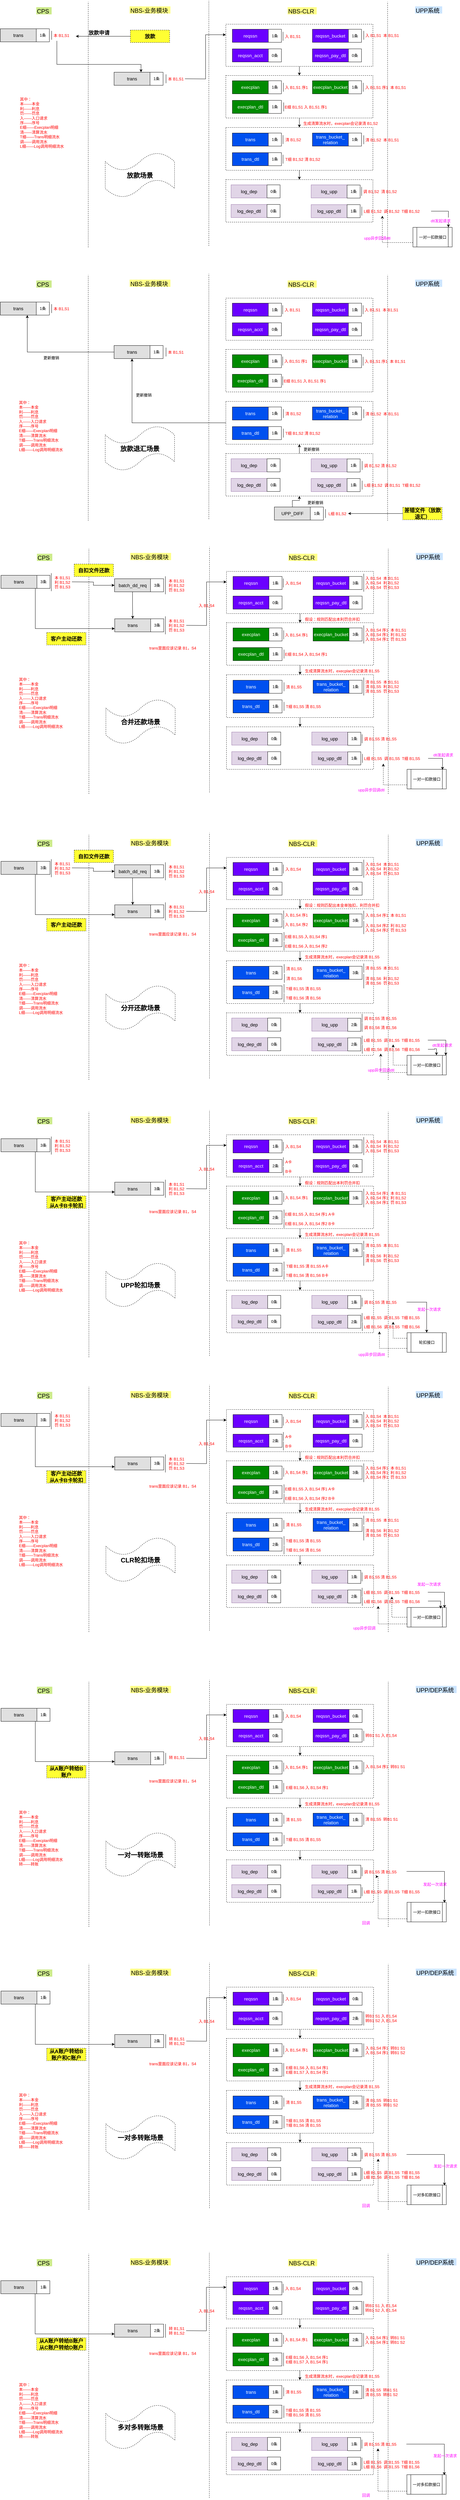 <mxfile pages="1" version="11.2.5" type="github"><diagram id="w_kF4j-FGfoCd_SVwG7F" name="第 1 页"><mxGraphModel dx="1821" dy="2792" grid="0" gridSize="10" guides="1" tooltips="1" connect="1" arrows="1" fold="1" page="0" pageScale="1" pageWidth="827" pageHeight="1169" math="0" shadow="0"><root><mxCell id="0"/><mxCell id="1" parent="0"/><mxCell id="MQyXut-PgY21eP9doJaX-191" value="" style="rounded=0;whiteSpace=wrap;html=1;fillColor=none;fontSize=14;fontColor=#000000;dashed=1;" vertex="1" parent="1"><mxGeometry x="350" y="-1138.5" width="450" height="130" as="geometry"/></mxCell><mxCell id="MQyXut-PgY21eP9doJaX-5" style="edgeStyle=orthogonalEdgeStyle;rounded=0;orthogonalLoop=1;jettySize=auto;html=1;fontSize=12;fontColor=#000000;" edge="1" source="MQyXut-PgY21eP9doJaX-12" target="MQyXut-PgY21eP9doJaX-29" parent="1"><mxGeometry relative="1" as="geometry"/></mxCell><mxCell id="MQyXut-PgY21eP9doJaX-6" value="" style="endArrow=none;dashed=1;html=1;" edge="1" parent="1"><mxGeometry width="50" height="50" relative="1" as="geometry"><mxPoint x="298" y="-936" as="sourcePoint"/><mxPoint x="298" y="-1687" as="targetPoint"/></mxGeometry></mxCell><mxCell id="MQyXut-PgY21eP9doJaX-7" style="edgeStyle=orthogonalEdgeStyle;rounded=0;orthogonalLoop=1;jettySize=auto;html=1;fontSize=12;fontColor=#000000;entryX=0;entryY=0.25;entryDx=0;entryDy=0;" edge="1" target="MQyXut-PgY21eP9doJaX-12" parent="1"><mxGeometry relative="1" as="geometry"><mxPoint x="225" y="-1447" as="sourcePoint"/></mxGeometry></mxCell><mxCell id="MQyXut-PgY21eP9doJaX-8" style="edgeStyle=orthogonalEdgeStyle;rounded=0;orthogonalLoop=1;jettySize=auto;html=1;entryX=0.5;entryY=0;entryDx=0;entryDy=0;fontSize=12;fontColor=#000000;" edge="1" source="MQyXut-PgY21eP9doJaX-29" target="MQyXut-PgY21eP9doJaX-44" parent="1"><mxGeometry relative="1" as="geometry"/></mxCell><mxCell id="MQyXut-PgY21eP9doJaX-11" value="" style="endArrow=none;dashed=1;html=1;" edge="1" parent="1"><mxGeometry width="50" height="50" relative="1" as="geometry"><mxPoint x="845" y="-931.5" as="sourcePoint"/><mxPoint x="845" y="-1682.5" as="targetPoint"/></mxGeometry></mxCell><mxCell id="MQyXut-PgY21eP9doJaX-12" value="" style="rounded=0;whiteSpace=wrap;html=1;fillColor=none;fontSize=14;fontColor=#000000;dashed=1;" vertex="1" parent="1"><mxGeometry x="350" y="-1614" width="450" height="129" as="geometry"/></mxCell><mxCell id="MQyXut-PgY21eP9doJaX-13" value="reqssn" style="rounded=0;whiteSpace=wrap;html=1;fillColor=#6A00FF;fontColor=#FFFFFF;fontSize=14;" vertex="1" parent="1"><mxGeometry x="370" y="-1598.5" width="110" height="40" as="geometry"/></mxCell><mxCell id="MQyXut-PgY21eP9doJaX-14" value="1条" style="rounded=0;whiteSpace=wrap;html=1;" vertex="1" parent="1"><mxGeometry x="480" y="-1598.5" width="40" height="40" as="geometry"/></mxCell><mxCell id="MQyXut-PgY21eP9doJaX-15" value="trans" style="rounded=0;whiteSpace=wrap;html=1;fillColor=#E0E0E0;fontColor=#000000;fontSize=14;" vertex="1" parent="1"><mxGeometry x="8" y="-1467" width="110" height="40" as="geometry"/></mxCell><mxCell id="MQyXut-PgY21eP9doJaX-16" value="1条" style="rounded=0;whiteSpace=wrap;html=1;" vertex="1" parent="1"><mxGeometry x="118" y="-1467" width="40" height="40" as="geometry"/></mxCell><mxCell id="MQyXut-PgY21eP9doJaX-17" value="reqssn_bucket" style="rounded=0;whiteSpace=wrap;html=1;fillColor=#6A00FF;fontColor=#FFFFFF;fontSize=14;" vertex="1" parent="1"><mxGeometry x="615" y="-1598.5" width="110" height="40" as="geometry"/></mxCell><mxCell id="MQyXut-PgY21eP9doJaX-18" value="1条" style="rounded=0;whiteSpace=wrap;html=1;" vertex="1" parent="1"><mxGeometry x="725" y="-1598.5" width="40" height="40" as="geometry"/></mxCell><mxCell id="MQyXut-PgY21eP9doJaX-19" value="reqssn_acct" style="rounded=0;whiteSpace=wrap;html=1;fillColor=#6A00FF;fontColor=#FFFFFF;fontSize=14;" vertex="1" parent="1"><mxGeometry x="370" y="-1538.5" width="110" height="40" as="geometry"/></mxCell><mxCell id="MQyXut-PgY21eP9doJaX-20" value="0条" style="rounded=0;whiteSpace=wrap;html=1;" vertex="1" parent="1"><mxGeometry x="480" y="-1538.5" width="40" height="40" as="geometry"/></mxCell><mxCell id="MQyXut-PgY21eP9doJaX-21" value="本 B1,S1" style="shape=partialRectangle;top=0;left=0;right=0;bottom=0;align=left;verticalAlign=top;fillColor=none;spacingLeft=34;spacingRight=4;overflow=hidden;rotatable=0;points=[[0,0.5],[1,0.5]];portConstraint=eastwest;dropTarget=0;fontSize=12;dashed=1;fontColor=#FF0000;" vertex="1" parent="1"><mxGeometry x="-213" y="-1593" width="90" height="26" as="geometry"/></mxCell><mxCell id="MQyXut-PgY21eP9doJaX-22" value="" style="shape=partialRectangle;top=0;left=0;bottom=0;fillColor=none;align=left;verticalAlign=top;spacingLeft=4;spacingRight=4;overflow=hidden;rotatable=0;points=[];portConstraint=eastwest;part=1;fontSize=12;" vertex="1" connectable="0" parent="MQyXut-PgY21eP9doJaX-21"><mxGeometry width="30" height="26" as="geometry"/></mxCell><mxCell id="MQyXut-PgY21eP9doJaX-27" value="reqssn_pay_dtl" style="rounded=0;whiteSpace=wrap;html=1;fillColor=#6A00FF;fontColor=#FFFFFF;fontSize=14;" vertex="1" parent="1"><mxGeometry x="615" y="-1538.5" width="110" height="40" as="geometry"/></mxCell><mxCell id="MQyXut-PgY21eP9doJaX-28" value="0条" style="rounded=0;whiteSpace=wrap;html=1;" vertex="1" parent="1"><mxGeometry x="725" y="-1538.5" width="40" height="40" as="geometry"/></mxCell><mxCell id="MQyXut-PgY21eP9doJaX-29" value="" style="rounded=0;whiteSpace=wrap;html=1;fillColor=none;fontSize=14;fontColor=#000000;dashed=1;" vertex="1" parent="1"><mxGeometry x="350" y="-1457" width="450" height="130" as="geometry"/></mxCell><mxCell id="MQyXut-PgY21eP9doJaX-30" value="execplan" style="rounded=0;whiteSpace=wrap;html=1;fillColor=#008A00;fontColor=#FFFFFF;fontSize=14;" vertex="1" parent="1"><mxGeometry x="370" y="-1441" width="110" height="40" as="geometry"/></mxCell><mxCell id="MQyXut-PgY21eP9doJaX-31" value="1条" style="rounded=0;whiteSpace=wrap;html=1;" vertex="1" parent="1"><mxGeometry x="480" y="-1441" width="40" height="40" as="geometry"/></mxCell><mxCell id="MQyXut-PgY21eP9doJaX-32" value="execplan_bucket" style="rounded=0;whiteSpace=wrap;html=1;fillColor=#008A00;fontColor=#FFFFFF;fontSize=14;" vertex="1" parent="1"><mxGeometry x="615" y="-1441" width="110" height="40" as="geometry"/></mxCell><mxCell id="MQyXut-PgY21eP9doJaX-33" value="1条" style="rounded=0;whiteSpace=wrap;html=1;" vertex="1" parent="1"><mxGeometry x="725" y="-1441" width="40" height="40" as="geometry"/></mxCell><mxCell id="MQyXut-PgY21eP9doJaX-34" value="execplan_dtl" style="rounded=0;whiteSpace=wrap;html=1;fillColor=#008A00;fontColor=#FFFFFF;fontSize=14;" vertex="1" parent="1"><mxGeometry x="370" y="-1381" width="110" height="40" as="geometry"/></mxCell><mxCell id="MQyXut-PgY21eP9doJaX-35" value="1条" style="rounded=0;whiteSpace=wrap;html=1;" vertex="1" parent="1"><mxGeometry x="480" y="-1381" width="40" height="40" as="geometry"/></mxCell><mxCell id="MQyXut-PgY21eP9doJaX-197" style="edgeStyle=orthogonalEdgeStyle;rounded=0;orthogonalLoop=1;jettySize=auto;html=1;entryX=0.5;entryY=0;entryDx=0;entryDy=0;fontSize=12;fontColor=#FF0000;" edge="1" parent="1" source="MQyXut-PgY21eP9doJaX-44" target="MQyXut-PgY21eP9doJaX-191"><mxGeometry relative="1" as="geometry"/></mxCell><mxCell id="MQyXut-PgY21eP9doJaX-44" value="" style="rounded=0;whiteSpace=wrap;html=1;fillColor=none;fontSize=14;fontColor=#000000;dashed=1;" vertex="1" parent="1"><mxGeometry x="350" y="-1298" width="450" height="131" as="geometry"/></mxCell><mxCell id="MQyXut-PgY21eP9doJaX-45" value="trans" style="rounded=0;whiteSpace=wrap;html=1;fillColor=#0050EF;fontColor=#FFFFFF;fontSize=14;" vertex="1" parent="1"><mxGeometry x="370" y="-1281" width="110" height="40" as="geometry"/></mxCell><mxCell id="MQyXut-PgY21eP9doJaX-46" value="1条" style="rounded=0;whiteSpace=wrap;html=1;" vertex="1" parent="1"><mxGeometry x="480" y="-1281" width="40" height="40" as="geometry"/></mxCell><mxCell id="MQyXut-PgY21eP9doJaX-47" value="&lt;div&gt;trans_bucket_&lt;/div&gt;&lt;div&gt;relation&lt;/div&gt;" style="rounded=0;whiteSpace=wrap;html=1;fillColor=#0050EF;fontColor=#FFFFFF;fontSize=14;" vertex="1" parent="1"><mxGeometry x="615" y="-1281" width="110" height="40" as="geometry"/></mxCell><mxCell id="MQyXut-PgY21eP9doJaX-48" value="1条" style="rounded=0;whiteSpace=wrap;html=1;" vertex="1" parent="1"><mxGeometry x="725" y="-1281" width="40" height="40" as="geometry"/></mxCell><mxCell id="MQyXut-PgY21eP9doJaX-49" value="trans_dtl" style="rounded=0;whiteSpace=wrap;html=1;fillColor=#0050EF;fontColor=#FFFFFF;fontSize=14;" vertex="1" parent="1"><mxGeometry x="370" y="-1221" width="110" height="40" as="geometry"/></mxCell><mxCell id="MQyXut-PgY21eP9doJaX-50" value="1条" style="rounded=0;whiteSpace=wrap;html=1;" vertex="1" parent="1"><mxGeometry x="480" y="-1221" width="40" height="40" as="geometry"/></mxCell><mxCell id="MQyXut-PgY21eP9doJaX-53" value="清 B1,S2  本 B1,S1" style="shape=partialRectangle;top=0;left=0;right=0;bottom=0;align=left;verticalAlign=top;fillColor=none;spacingLeft=34;spacingRight=4;overflow=hidden;rotatable=0;points=[[0,0.5],[1,0.5]];portConstraint=eastwest;dropTarget=0;fontSize=12;dashed=1;fontColor=#FF0000;" vertex="1" parent="1"><mxGeometry x="741" y="-1273.5" width="167" height="26" as="geometry"/></mxCell><mxCell id="MQyXut-PgY21eP9doJaX-54" value="" style="shape=partialRectangle;top=0;left=0;bottom=0;fillColor=none;align=left;verticalAlign=top;spacingLeft=4;spacingRight=4;overflow=hidden;rotatable=0;points=[];portConstraint=eastwest;part=1;fontSize=12;" vertex="1" connectable="0" parent="MQyXut-PgY21eP9doJaX-53"><mxGeometry width="31" height="26" as="geometry"/></mxCell><mxCell id="MQyXut-PgY21eP9doJaX-56" value="log_dep" style="rounded=0;whiteSpace=wrap;html=1;fillColor=#e1d5e7;fontSize=14;strokeColor=#9673a6;" vertex="1" parent="1"><mxGeometry x="366" y="-1122.5" width="110" height="40" as="geometry"/></mxCell><mxCell id="MQyXut-PgY21eP9doJaX-57" value="0条" style="rounded=0;whiteSpace=wrap;html=1;" vertex="1" parent="1"><mxGeometry x="476" y="-1122.5" width="40" height="40" as="geometry"/></mxCell><mxCell id="MQyXut-PgY21eP9doJaX-58" value="log_upp" style="rounded=0;whiteSpace=wrap;html=1;fillColor=#e1d5e7;fontSize=14;strokeColor=#9673a6;" vertex="1" parent="1"><mxGeometry x="611" y="-1122.5" width="110" height="40" as="geometry"/></mxCell><mxCell id="MQyXut-PgY21eP9doJaX-59" value="1条" style="rounded=0;whiteSpace=wrap;html=1;" vertex="1" parent="1"><mxGeometry x="721" y="-1122" width="40" height="40" as="geometry"/></mxCell><mxCell id="MQyXut-PgY21eP9doJaX-60" value="log_dep_dtl" style="rounded=0;whiteSpace=wrap;html=1;fillColor=#e1d5e7;fontSize=14;strokeColor=#9673a6;" vertex="1" parent="1"><mxGeometry x="366" y="-1062.5" width="110" height="40" as="geometry"/></mxCell><mxCell id="MQyXut-PgY21eP9doJaX-61" value="0条" style="rounded=0;whiteSpace=wrap;html=1;" vertex="1" parent="1"><mxGeometry x="476" y="-1062.5" width="40" height="40" as="geometry"/></mxCell><mxCell id="MQyXut-PgY21eP9doJaX-66" value="log_upp_dtl" style="rounded=0;whiteSpace=wrap;html=1;fillColor=#e1d5e7;fontSize=14;strokeColor=#9673a6;" vertex="1" parent="1"><mxGeometry x="611" y="-1062" width="110" height="40" as="geometry"/></mxCell><mxCell id="MQyXut-PgY21eP9doJaX-461" style="edgeStyle=orthogonalEdgeStyle;rounded=0;orthogonalLoop=1;jettySize=auto;html=1;fontSize=12;fontColor=#FF0000;exitX=1;exitY=0.5;exitDx=0;exitDy=0;" edge="1" parent="1" source="MQyXut-PgY21eP9doJaX-448" target="MQyXut-PgY21eP9doJaX-73"><mxGeometry relative="1" as="geometry"><Array as="points"><mxPoint x="1031" y="-1042"/></Array></mxGeometry></mxCell><mxCell id="MQyXut-PgY21eP9doJaX-67" value="1条" style="rounded=0;whiteSpace=wrap;html=1;" vertex="1" parent="1"><mxGeometry x="721" y="-1062" width="40" height="40" as="geometry"/></mxCell><mxCell id="MQyXut-PgY21eP9doJaX-68" value="NBS-业务模块" style="text;html=1;resizable=0;points=[];autosize=1;align=left;verticalAlign=top;spacingTop=-4;fontSize=18;fillColor=#ffff88;strokeColor=none;" vertex="1" parent="1"><mxGeometry x="55.5" y="-1668.5" width="125" height="22" as="geometry"/></mxCell><mxCell id="MQyXut-PgY21eP9doJaX-69" value="NBS-CLR" style="text;html=1;resizable=0;points=[];autosize=1;align=left;verticalAlign=top;spacingTop=-4;fontSize=18;fillColor=#ffff88;strokeColor=none;" vertex="1" parent="1"><mxGeometry x="539" y="-1666" width="89" height="22" as="geometry"/></mxCell><mxCell id="MQyXut-PgY21eP9doJaX-70" value="UPP系统" style="text;html=1;resizable=0;points=[];autosize=1;align=left;verticalAlign=top;spacingTop=-4;fontSize=18;fillColor=#cce5ff;strokeColor=none;" vertex="1" parent="1"><mxGeometry x="929" y="-1668.5" width="83" height="22" as="geometry"/></mxCell><mxCell id="MQyXut-PgY21eP9doJaX-71" value="&lt;div&gt;放款场景&lt;/div&gt;" style="shape=tape;whiteSpace=wrap;html=1;dashed=1;strokeWidth=1;fillColor=none;fontSize=20;fontColor=#000000;fontStyle=1" vertex="1" parent="1"><mxGeometry x="-19" y="-1221" width="212" height="137" as="geometry"/></mxCell><mxCell id="MQyXut-PgY21eP9doJaX-465" style="edgeStyle=orthogonalEdgeStyle;rounded=0;orthogonalLoop=1;jettySize=auto;html=1;fontSize=12;fontColor=#FF0000;dashed=1;entryX=0.384;entryY=1.038;entryDx=0;entryDy=0;entryPerimeter=0;" edge="1" parent="1" source="MQyXut-PgY21eP9doJaX-73" target="MQyXut-PgY21eP9doJaX-448"><mxGeometry relative="1" as="geometry"><Array as="points"><mxPoint x="829" y="-946"/></Array></mxGeometry></mxCell><mxCell id="MQyXut-PgY21eP9doJaX-73" value="一对一扣款接口" style="shape=process;whiteSpace=wrap;html=1;backgroundOutline=1;strokeWidth=1;fillColor=none;fontSize=12;fontColor=#000000;" vertex="1" parent="1"><mxGeometry x="922.5" y="-992.5" width="120" height="60" as="geometry"/></mxCell><mxCell id="MQyXut-PgY21eP9doJaX-83" value="" style="endArrow=none;dashed=1;html=1;" edge="1" parent="1"><mxGeometry width="50" height="50" relative="1" as="geometry"><mxPoint x="-71" y="-931.5" as="sourcePoint"/><mxPoint x="-71" y="-1682.5" as="targetPoint"/></mxGeometry></mxCell><mxCell id="MQyXut-PgY21eP9doJaX-87" value="CPS" style="text;html=1;resizable=0;points=[];autosize=1;align=left;verticalAlign=top;spacingTop=-4;fontSize=18;fillColor=#cdeb8b;strokeColor=none;" vertex="1" parent="1"><mxGeometry x="-230" y="-1666" width="47" height="22" as="geometry"/></mxCell><mxCell id="MQyXut-PgY21eP9doJaX-90" style="edgeStyle=orthogonalEdgeStyle;rounded=0;orthogonalLoop=1;jettySize=auto;html=1;fontSize=12;fontColor=#000000;exitX=0;exitY=0.5;exitDx=0;exitDy=0;" edge="1" parent="1" source="MQyXut-PgY21eP9doJaX-91"><mxGeometry relative="1" as="geometry"><mxPoint x="-1" y="-1577.5" as="sourcePoint"/><mxPoint x="-109" y="-1577" as="targetPoint"/><Array as="points"/></mxGeometry></mxCell><mxCell id="MQyXut-PgY21eP9doJaX-91" value="放款" style="rounded=0;whiteSpace=wrap;html=1;dashed=1;fillColor=#FFFF33;fontSize=16;fontStyle=1" vertex="1" parent="1"><mxGeometry x="58" y="-1596" width="120" height="38" as="geometry"/></mxCell><mxCell id="MQyXut-PgY21eP9doJaX-92" value="放款申请" style="text;html=1;resizable=0;points=[];autosize=1;align=left;verticalAlign=top;spacingTop=-4;fontStyle=1;fontSize=16;" vertex="1" parent="1"><mxGeometry x="-72" y="-1600" width="58" height="14" as="geometry"/></mxCell><mxCell id="MQyXut-PgY21eP9doJaX-93" value="trans" style="rounded=0;whiteSpace=wrap;html=1;fillColor=#E0E0E0;fontColor=#000000;fontSize=14;" vertex="1" parent="1"><mxGeometry x="-340" y="-1600" width="110" height="40" as="geometry"/></mxCell><mxCell id="MQyXut-PgY21eP9doJaX-94" value="1条" style="rounded=0;whiteSpace=wrap;html=1;" vertex="1" parent="1"><mxGeometry x="-230" y="-1600" width="40" height="40" as="geometry"/></mxCell><mxCell id="MQyXut-PgY21eP9doJaX-98" value="本 B1,S1" style="shape=partialRectangle;top=0;left=0;right=0;bottom=0;align=left;verticalAlign=top;fillColor=none;spacingLeft=34;spacingRight=4;overflow=hidden;rotatable=0;points=[[0,0.5],[1,0.5]];portConstraint=eastwest;dropTarget=0;fontSize=12;dashed=1;fontColor=#FF0000;" vertex="1" parent="1"><mxGeometry x="137" y="-1460" width="90" height="26" as="geometry"/></mxCell><mxCell id="MQyXut-PgY21eP9doJaX-99" value="" style="shape=partialRectangle;top=0;left=0;bottom=0;fillColor=none;align=left;verticalAlign=top;spacingLeft=4;spacingRight=4;overflow=hidden;rotatable=0;points=[];portConstraint=eastwest;part=1;fontSize=12;" vertex="1" connectable="0" parent="MQyXut-PgY21eP9doJaX-98"><mxGeometry width="30" height="26" as="geometry"/></mxCell><mxCell id="MQyXut-PgY21eP9doJaX-100" style="edgeStyle=orthogonalEdgeStyle;rounded=0;orthogonalLoop=1;jettySize=auto;html=1;fontSize=12;fontColor=#000000;exitX=0.511;exitY=1.154;exitDx=0;exitDy=0;exitPerimeter=0;entryX=0.75;entryY=0;entryDx=0;entryDy=0;" edge="1" parent="1" source="MQyXut-PgY21eP9doJaX-21" target="MQyXut-PgY21eP9doJaX-15"><mxGeometry relative="1" as="geometry"><mxPoint x="-15" y="-1491" as="sourcePoint"/><mxPoint x="-123" y="-1491" as="targetPoint"/><Array as="points"><mxPoint x="-167" y="-1491"/><mxPoint x="91" y="-1491"/></Array></mxGeometry></mxCell><mxCell id="MQyXut-PgY21eP9doJaX-101" value="清 B1,S2" style="shape=partialRectangle;top=0;left=0;right=0;bottom=0;align=left;verticalAlign=top;fillColor=none;spacingLeft=34;spacingRight=4;overflow=hidden;rotatable=0;points=[[0,0.5],[1,0.5]];portConstraint=eastwest;dropTarget=0;fontSize=12;dashed=1;fontColor=#FF0000;" vertex="1" parent="1"><mxGeometry x="496" y="-1274" width="90" height="26" as="geometry"/></mxCell><mxCell id="MQyXut-PgY21eP9doJaX-102" value="" style="shape=partialRectangle;top=0;left=0;bottom=0;fillColor=none;align=left;verticalAlign=top;spacingLeft=4;spacingRight=4;overflow=hidden;rotatable=0;points=[];portConstraint=eastwest;part=1;fontSize=12;" vertex="1" connectable="0" parent="MQyXut-PgY21eP9doJaX-101"><mxGeometry width="29" height="26" as="geometry"/></mxCell><mxCell id="MQyXut-PgY21eP9doJaX-103" value="T细 B1,S2 清 B1,S2" style="shape=partialRectangle;top=0;left=0;right=0;bottom=0;align=left;verticalAlign=top;fillColor=none;spacingLeft=34;spacingRight=4;overflow=hidden;rotatable=0;points=[[0,0.5],[1,0.5]];portConstraint=eastwest;dropTarget=0;fontSize=12;dashed=1;fontColor=#FF0000;" vertex="1" parent="1"><mxGeometry x="496" y="-1214" width="151" height="26" as="geometry"/></mxCell><mxCell id="MQyXut-PgY21eP9doJaX-104" value="" style="shape=partialRectangle;top=0;left=0;bottom=0;fillColor=none;align=left;verticalAlign=top;spacingLeft=4;spacingRight=4;overflow=hidden;rotatable=0;points=[];portConstraint=eastwest;part=1;fontSize=12;" vertex="1" connectable="0" parent="MQyXut-PgY21eP9doJaX-103"><mxGeometry width="29" height="26" as="geometry"/></mxCell><mxCell id="MQyXut-PgY21eP9doJaX-114" value="dtl发起请求" style="text;html=1;resizable=0;points=[];autosize=1;align=left;verticalAlign=top;spacingTop=-4;fontSize=12;fillColor=#ffffff;fontColor=#FF00FF;" vertex="1" parent="1"><mxGeometry x="974.5" y="-1022.5" width="71" height="14" as="geometry"/></mxCell><mxCell id="MQyXut-PgY21eP9doJaX-116" value="upp异步回调dtl" style="text;html=1;resizable=0;points=[];autosize=1;align=left;verticalAlign=top;spacingTop=-4;fontSize=12;fontColor=#FF00FF;" vertex="1" parent="1"><mxGeometry x="770.5" y="-969.5" width="92" height="14" as="geometry"/></mxCell><mxCell id="MQyXut-PgY21eP9doJaX-280" style="edgeStyle=orthogonalEdgeStyle;rounded=0;orthogonalLoop=1;jettySize=auto;html=1;fontSize=12;fontColor=#FF0000;" edge="1" parent="1" source="MQyXut-PgY21eP9doJaX-198" target="MQyXut-PgY21eP9doJaX-229"><mxGeometry relative="1" as="geometry"/></mxCell><mxCell id="MQyXut-PgY21eP9doJaX-198" value="" style="rounded=0;whiteSpace=wrap;html=1;fillColor=none;fontSize=14;fontColor=#000000;dashed=1;" vertex="1" parent="1"><mxGeometry x="350" y="-300.5" width="450" height="130" as="geometry"/></mxCell><mxCell id="MQyXut-PgY21eP9doJaX-200" value="" style="endArrow=none;dashed=1;html=1;" edge="1" parent="1"><mxGeometry width="50" height="50" relative="1" as="geometry"><mxPoint x="298" y="-100" as="sourcePoint"/><mxPoint x="298" y="-851" as="targetPoint"/></mxGeometry></mxCell><mxCell id="MQyXut-PgY21eP9doJaX-203" value="" style="endArrow=none;dashed=1;html=1;" edge="1" parent="1"><mxGeometry width="50" height="50" relative="1" as="geometry"><mxPoint x="845" y="-95.5" as="sourcePoint"/><mxPoint x="845" y="-846.5" as="targetPoint"/></mxGeometry></mxCell><mxCell id="MQyXut-PgY21eP9doJaX-204" value="" style="rounded=0;whiteSpace=wrap;html=1;fillColor=none;fontSize=14;fontColor=#000000;dashed=1;" vertex="1" parent="1"><mxGeometry x="350" y="-776" width="450" height="129" as="geometry"/></mxCell><mxCell id="MQyXut-PgY21eP9doJaX-205" value="reqssn" style="rounded=0;whiteSpace=wrap;html=1;fillColor=#6A00FF;fontColor=#FFFFFF;fontSize=14;" vertex="1" parent="1"><mxGeometry x="370" y="-760.5" width="110" height="40" as="geometry"/></mxCell><mxCell id="MQyXut-PgY21eP9doJaX-206" value="1条" style="rounded=0;whiteSpace=wrap;html=1;" vertex="1" parent="1"><mxGeometry x="480" y="-760.5" width="40" height="40" as="geometry"/></mxCell><mxCell id="MQyXut-PgY21eP9doJaX-284" style="edgeStyle=orthogonalEdgeStyle;rounded=0;orthogonalLoop=1;jettySize=auto;html=1;entryX=0.75;entryY=1;entryDx=0;entryDy=0;fontSize=12;fontColor=#FF0000;" edge="1" parent="1" source="MQyXut-PgY21eP9doJaX-207" target="MQyXut-PgY21eP9doJaX-257"><mxGeometry relative="1" as="geometry"/></mxCell><mxCell id="MQyXut-PgY21eP9doJaX-207" value="trans" style="rounded=0;whiteSpace=wrap;html=1;fillColor=#E0E0E0;fontColor=#000000;fontSize=14;" vertex="1" parent="1"><mxGeometry x="8" y="-631" width="110" height="40" as="geometry"/></mxCell><mxCell id="MQyXut-PgY21eP9doJaX-208" value="1条" style="rounded=0;whiteSpace=wrap;html=1;" vertex="1" parent="1"><mxGeometry x="118" y="-631" width="40" height="40" as="geometry"/></mxCell><mxCell id="MQyXut-PgY21eP9doJaX-209" value="reqssn_bucket" style="rounded=0;whiteSpace=wrap;html=1;fillColor=#6A00FF;fontColor=#FFFFFF;fontSize=14;" vertex="1" parent="1"><mxGeometry x="615" y="-760.5" width="110" height="40" as="geometry"/></mxCell><mxCell id="MQyXut-PgY21eP9doJaX-210" value="1条" style="rounded=0;whiteSpace=wrap;html=1;" vertex="1" parent="1"><mxGeometry x="725" y="-760.5" width="40" height="40" as="geometry"/></mxCell><mxCell id="MQyXut-PgY21eP9doJaX-211" value="reqssn_acct" style="rounded=0;whiteSpace=wrap;html=1;fillColor=#6A00FF;fontColor=#FFFFFF;fontSize=14;" vertex="1" parent="1"><mxGeometry x="370" y="-700.5" width="110" height="40" as="geometry"/></mxCell><mxCell id="MQyXut-PgY21eP9doJaX-212" value="0条" style="rounded=0;whiteSpace=wrap;html=1;" vertex="1" parent="1"><mxGeometry x="480" y="-700.5" width="40" height="40" as="geometry"/></mxCell><mxCell id="MQyXut-PgY21eP9doJaX-213" value="本 B1,S1" style="shape=partialRectangle;top=0;left=0;right=0;bottom=0;align=left;verticalAlign=top;fillColor=none;spacingLeft=34;spacingRight=4;overflow=hidden;rotatable=0;points=[[0,0.5],[1,0.5]];portConstraint=eastwest;dropTarget=0;fontSize=12;dashed=1;fontColor=#FF0000;" vertex="1" parent="1"><mxGeometry x="-213" y="-757" width="90" height="26" as="geometry"/></mxCell><mxCell id="MQyXut-PgY21eP9doJaX-214" value="" style="shape=partialRectangle;top=0;left=0;bottom=0;fillColor=none;align=left;verticalAlign=top;spacingLeft=4;spacingRight=4;overflow=hidden;rotatable=0;points=[];portConstraint=eastwest;part=1;fontSize=12;" vertex="1" connectable="0" parent="MQyXut-PgY21eP9doJaX-213"><mxGeometry width="30" height="26" as="geometry"/></mxCell><mxCell id="MQyXut-PgY21eP9doJaX-215" value="reqssn_pay_dtl" style="rounded=0;whiteSpace=wrap;html=1;fillColor=#6A00FF;fontColor=#FFFFFF;fontSize=14;" vertex="1" parent="1"><mxGeometry x="615" y="-700.5" width="110" height="40" as="geometry"/></mxCell><mxCell id="MQyXut-PgY21eP9doJaX-216" value="0条" style="rounded=0;whiteSpace=wrap;html=1;" vertex="1" parent="1"><mxGeometry x="725" y="-700.5" width="40" height="40" as="geometry"/></mxCell><mxCell id="MQyXut-PgY21eP9doJaX-217" value="" style="rounded=0;whiteSpace=wrap;html=1;fillColor=none;fontSize=14;fontColor=#000000;dashed=1;" vertex="1" parent="1"><mxGeometry x="350" y="-619" width="450" height="130" as="geometry"/></mxCell><mxCell id="MQyXut-PgY21eP9doJaX-218" value="execplan" style="rounded=0;whiteSpace=wrap;html=1;fillColor=#008A00;fontColor=#FFFFFF;fontSize=14;" vertex="1" parent="1"><mxGeometry x="370" y="-603" width="110" height="40" as="geometry"/></mxCell><mxCell id="MQyXut-PgY21eP9doJaX-219" value="1条" style="rounded=0;whiteSpace=wrap;html=1;" vertex="1" parent="1"><mxGeometry x="480" y="-603" width="40" height="40" as="geometry"/></mxCell><mxCell id="MQyXut-PgY21eP9doJaX-220" value="execplan_bucket" style="rounded=0;whiteSpace=wrap;html=1;fillColor=#008A00;fontColor=#FFFFFF;fontSize=14;" vertex="1" parent="1"><mxGeometry x="615" y="-603" width="110" height="40" as="geometry"/></mxCell><mxCell id="MQyXut-PgY21eP9doJaX-221" value="1条" style="rounded=0;whiteSpace=wrap;html=1;" vertex="1" parent="1"><mxGeometry x="725" y="-603" width="40" height="40" as="geometry"/></mxCell><mxCell id="MQyXut-PgY21eP9doJaX-222" value="execplan_dtl" style="rounded=0;whiteSpace=wrap;html=1;fillColor=#008A00;fontColor=#FFFFFF;fontSize=14;" vertex="1" parent="1"><mxGeometry x="370" y="-543" width="110" height="40" as="geometry"/></mxCell><mxCell id="MQyXut-PgY21eP9doJaX-223" value="1条" style="rounded=0;whiteSpace=wrap;html=1;" vertex="1" parent="1"><mxGeometry x="480" y="-543" width="40" height="40" as="geometry"/></mxCell><mxCell id="MQyXut-PgY21eP9doJaX-283" style="edgeStyle=orthogonalEdgeStyle;rounded=0;orthogonalLoop=1;jettySize=auto;html=1;fontSize=12;fontColor=#FF0000;" edge="1" parent="1" source="MQyXut-PgY21eP9doJaX-229" target="MQyXut-PgY21eP9doJaX-207"><mxGeometry relative="1" as="geometry"/></mxCell><mxCell id="MQyXut-PgY21eP9doJaX-229" value="" style="rounded=0;whiteSpace=wrap;html=1;fillColor=none;fontSize=14;fontColor=#000000;dashed=1;" vertex="1" parent="1"><mxGeometry x="350" y="-460" width="450" height="131" as="geometry"/></mxCell><mxCell id="MQyXut-PgY21eP9doJaX-230" value="trans" style="rounded=0;whiteSpace=wrap;html=1;fillColor=#0050EF;fontColor=#FFFFFF;fontSize=14;" vertex="1" parent="1"><mxGeometry x="370" y="-443" width="110" height="40" as="geometry"/></mxCell><mxCell id="MQyXut-PgY21eP9doJaX-231" value="1条" style="rounded=0;whiteSpace=wrap;html=1;" vertex="1" parent="1"><mxGeometry x="480" y="-443" width="40" height="40" as="geometry"/></mxCell><mxCell id="MQyXut-PgY21eP9doJaX-232" value="&lt;div&gt;trans_bucket_&lt;/div&gt;&lt;div&gt;relation&lt;/div&gt;" style="rounded=0;whiteSpace=wrap;html=1;fillColor=#0050EF;fontColor=#FFFFFF;fontSize=14;" vertex="1" parent="1"><mxGeometry x="615" y="-443" width="110" height="40" as="geometry"/></mxCell><mxCell id="MQyXut-PgY21eP9doJaX-233" value="1条" style="rounded=0;whiteSpace=wrap;html=1;" vertex="1" parent="1"><mxGeometry x="725" y="-443" width="40" height="40" as="geometry"/></mxCell><mxCell id="MQyXut-PgY21eP9doJaX-234" value="trans_dtl" style="rounded=0;whiteSpace=wrap;html=1;fillColor=#0050EF;fontColor=#FFFFFF;fontSize=14;" vertex="1" parent="1"><mxGeometry x="370" y="-383" width="110" height="40" as="geometry"/></mxCell><mxCell id="MQyXut-PgY21eP9doJaX-235" value="1条" style="rounded=0;whiteSpace=wrap;html=1;" vertex="1" parent="1"><mxGeometry x="480" y="-383" width="40" height="40" as="geometry"/></mxCell><mxCell id="MQyXut-PgY21eP9doJaX-236" value="清 B1,S2  本 B1,S1" style="shape=partialRectangle;top=0;left=0;right=0;bottom=0;align=left;verticalAlign=top;fillColor=none;spacingLeft=34;spacingRight=4;overflow=hidden;rotatable=0;points=[[0,0.5],[1,0.5]];portConstraint=eastwest;dropTarget=0;fontSize=12;dashed=1;fontColor=#FF0000;" vertex="1" parent="1"><mxGeometry x="741" y="-435.5" width="167" height="26" as="geometry"/></mxCell><mxCell id="MQyXut-PgY21eP9doJaX-237" value="" style="shape=partialRectangle;top=0;left=0;bottom=0;fillColor=none;align=left;verticalAlign=top;spacingLeft=4;spacingRight=4;overflow=hidden;rotatable=0;points=[];portConstraint=eastwest;part=1;fontSize=12;" vertex="1" connectable="0" parent="MQyXut-PgY21eP9doJaX-236"><mxGeometry width="31" height="26" as="geometry"/></mxCell><mxCell id="MQyXut-PgY21eP9doJaX-238" value="log_dep" style="rounded=0;whiteSpace=wrap;html=1;fillColor=#e1d5e7;fontSize=14;strokeColor=#9673a6;" vertex="1" parent="1"><mxGeometry x="366" y="-284.5" width="110" height="40" as="geometry"/></mxCell><mxCell id="MQyXut-PgY21eP9doJaX-239" value="0条" style="rounded=0;whiteSpace=wrap;html=1;" vertex="1" parent="1"><mxGeometry x="476" y="-284.5" width="40" height="40" as="geometry"/></mxCell><mxCell id="MQyXut-PgY21eP9doJaX-240" value="log_upp" style="rounded=0;whiteSpace=wrap;html=1;fillColor=#e1d5e7;fontSize=14;strokeColor=#9673a6;" vertex="1" parent="1"><mxGeometry x="611" y="-284.5" width="110" height="40" as="geometry"/></mxCell><mxCell id="MQyXut-PgY21eP9doJaX-241" value="1条" style="rounded=0;whiteSpace=wrap;html=1;" vertex="1" parent="1"><mxGeometry x="721" y="-284" width="40" height="40" as="geometry"/></mxCell><mxCell id="MQyXut-PgY21eP9doJaX-242" value="log_dep_dtl" style="rounded=0;whiteSpace=wrap;html=1;fillColor=#e1d5e7;fontSize=14;strokeColor=#9673a6;" vertex="1" parent="1"><mxGeometry x="366" y="-224.5" width="110" height="40" as="geometry"/></mxCell><mxCell id="MQyXut-PgY21eP9doJaX-243" value="0条" style="rounded=0;whiteSpace=wrap;html=1;" vertex="1" parent="1"><mxGeometry x="476" y="-224.5" width="40" height="40" as="geometry"/></mxCell><mxCell id="MQyXut-PgY21eP9doJaX-244" value="log_upp_dtl" style="rounded=0;whiteSpace=wrap;html=1;fillColor=#e1d5e7;fontSize=14;strokeColor=#9673a6;" vertex="1" parent="1"><mxGeometry x="611" y="-224" width="110" height="40" as="geometry"/></mxCell><mxCell id="MQyXut-PgY21eP9doJaX-245" value="1条" style="rounded=0;whiteSpace=wrap;html=1;" vertex="1" parent="1"><mxGeometry x="721" y="-224" width="40" height="40" as="geometry"/></mxCell><mxCell id="MQyXut-PgY21eP9doJaX-246" value="NBS-业务模块" style="text;html=1;resizable=0;points=[];autosize=1;align=left;verticalAlign=top;spacingTop=-4;fontSize=18;fillColor=#ffff88;strokeColor=none;" vertex="1" parent="1"><mxGeometry x="55.5" y="-832.5" width="125" height="22" as="geometry"/></mxCell><mxCell id="MQyXut-PgY21eP9doJaX-247" value="NBS-CLR" style="text;html=1;resizable=0;points=[];autosize=1;align=left;verticalAlign=top;spacingTop=-4;fontSize=18;fillColor=#ffff88;strokeColor=none;" vertex="1" parent="1"><mxGeometry x="539" y="-830" width="89" height="22" as="geometry"/></mxCell><mxCell id="MQyXut-PgY21eP9doJaX-248" value="UPP系统" style="text;html=1;resizable=0;points=[];autosize=1;align=left;verticalAlign=top;spacingTop=-4;fontSize=18;fillColor=#cce5ff;strokeColor=none;" vertex="1" parent="1"><mxGeometry x="929" y="-832.5" width="83" height="22" as="geometry"/></mxCell><mxCell id="MQyXut-PgY21eP9doJaX-249" value="&lt;div&gt;放款退汇场景&lt;/div&gt;" style="shape=tape;whiteSpace=wrap;html=1;dashed=1;strokeWidth=1;fillColor=none;fontSize=20;fontColor=#000000;fontStyle=1" vertex="1" parent="1"><mxGeometry x="-19" y="-385" width="212" height="137" as="geometry"/></mxCell><mxCell id="MQyXut-PgY21eP9doJaX-252" value="" style="endArrow=none;dashed=1;html=1;" edge="1" parent="1"><mxGeometry width="50" height="50" relative="1" as="geometry"><mxPoint x="-71" y="-95.5" as="sourcePoint"/><mxPoint x="-71" y="-846.5" as="targetPoint"/></mxGeometry></mxCell><mxCell id="MQyXut-PgY21eP9doJaX-253" value="CPS" style="text;html=1;resizable=0;points=[];autosize=1;align=left;verticalAlign=top;spacingTop=-4;fontSize=18;fillColor=#cdeb8b;strokeColor=none;" vertex="1" parent="1"><mxGeometry x="-230" y="-830" width="47" height="22" as="geometry"/></mxCell><mxCell id="MQyXut-PgY21eP9doJaX-278" style="edgeStyle=orthogonalEdgeStyle;rounded=0;orthogonalLoop=1;jettySize=auto;html=1;entryX=1;entryY=0.5;entryDx=0;entryDy=0;fontSize=12;fontColor=#FF0000;" edge="1" parent="1" source="MQyXut-PgY21eP9doJaX-255" target="MQyXut-PgY21eP9doJaX-276"><mxGeometry relative="1" as="geometry"/></mxCell><mxCell id="MQyXut-PgY21eP9doJaX-255" value="差错文件（放款退汇）" style="rounded=0;whiteSpace=wrap;html=1;dashed=1;fillColor=#FFFF33;fontSize=16;fontStyle=1" vertex="1" parent="1"><mxGeometry x="891.5" y="-136" width="120" height="38" as="geometry"/></mxCell><mxCell id="MQyXut-PgY21eP9doJaX-257" value="trans" style="rounded=0;whiteSpace=wrap;html=1;fillColor=#E0E0E0;fontColor=#000000;fontSize=14;" vertex="1" parent="1"><mxGeometry x="-340" y="-764" width="110" height="40" as="geometry"/></mxCell><mxCell id="MQyXut-PgY21eP9doJaX-258" value="1条" style="rounded=0;whiteSpace=wrap;html=1;" vertex="1" parent="1"><mxGeometry x="-230" y="-764" width="40" height="40" as="geometry"/></mxCell><mxCell id="MQyXut-PgY21eP9doJaX-259" value="本 B1,S1" style="shape=partialRectangle;top=0;left=0;right=0;bottom=0;align=left;verticalAlign=top;fillColor=none;spacingLeft=34;spacingRight=4;overflow=hidden;rotatable=0;points=[[0,0.5],[1,0.5]];portConstraint=eastwest;dropTarget=0;fontSize=12;dashed=1;fontColor=#FF0000;" vertex="1" parent="1"><mxGeometry x="137" y="-624" width="90" height="26" as="geometry"/></mxCell><mxCell id="MQyXut-PgY21eP9doJaX-260" value="" style="shape=partialRectangle;top=0;left=0;bottom=0;fillColor=none;align=left;verticalAlign=top;spacingLeft=4;spacingRight=4;overflow=hidden;rotatable=0;points=[];portConstraint=eastwest;part=1;fontSize=12;" vertex="1" connectable="0" parent="MQyXut-PgY21eP9doJaX-259"><mxGeometry width="30" height="26" as="geometry"/></mxCell><mxCell id="MQyXut-PgY21eP9doJaX-262" value="清 B1,S2" style="shape=partialRectangle;top=0;left=0;right=0;bottom=0;align=left;verticalAlign=top;fillColor=none;spacingLeft=34;spacingRight=4;overflow=hidden;rotatable=0;points=[[0,0.5],[1,0.5]];portConstraint=eastwest;dropTarget=0;fontSize=12;dashed=1;fontColor=#FF0000;" vertex="1" parent="1"><mxGeometry x="496" y="-436" width="90" height="26" as="geometry"/></mxCell><mxCell id="MQyXut-PgY21eP9doJaX-263" value="" style="shape=partialRectangle;top=0;left=0;bottom=0;fillColor=none;align=left;verticalAlign=top;spacingLeft=4;spacingRight=4;overflow=hidden;rotatable=0;points=[];portConstraint=eastwest;part=1;fontSize=12;" vertex="1" connectable="0" parent="MQyXut-PgY21eP9doJaX-262"><mxGeometry width="30" height="26" as="geometry"/></mxCell><mxCell id="MQyXut-PgY21eP9doJaX-264" value="T细 B1,S2 清 B1,S2" style="shape=partialRectangle;top=0;left=0;right=0;bottom=0;align=left;verticalAlign=top;fillColor=none;spacingLeft=34;spacingRight=4;overflow=hidden;rotatable=0;points=[[0,0.5],[1,0.5]];portConstraint=eastwest;dropTarget=0;fontSize=12;dashed=1;fontColor=#FF0000;" vertex="1" parent="1"><mxGeometry x="496" y="-376" width="161" height="26" as="geometry"/></mxCell><mxCell id="MQyXut-PgY21eP9doJaX-265" value="" style="shape=partialRectangle;top=0;left=0;bottom=0;fillColor=none;align=left;verticalAlign=top;spacingLeft=4;spacingRight=4;overflow=hidden;rotatable=0;points=[];portConstraint=eastwest;part=1;fontSize=12;" vertex="1" connectable="0" parent="MQyXut-PgY21eP9doJaX-264"><mxGeometry width="30" height="26" as="geometry"/></mxCell><mxCell id="MQyXut-PgY21eP9doJaX-266" value="调 B1,S2 清 B1,S2" style="shape=partialRectangle;top=0;left=0;right=0;bottom=0;align=left;verticalAlign=top;fillColor=none;spacingLeft=34;spacingRight=4;overflow=hidden;rotatable=0;points=[[0,0.5],[1,0.5]];portConstraint=eastwest;dropTarget=0;fontSize=12;dashed=1;fontColor=#FF0000;" vertex="1" parent="1"><mxGeometry x="737" y="-277" width="142" height="26" as="geometry"/></mxCell><mxCell id="MQyXut-PgY21eP9doJaX-267" value="" style="shape=partialRectangle;top=0;left=0;bottom=0;fillColor=none;align=left;verticalAlign=top;spacingLeft=4;spacingRight=4;overflow=hidden;rotatable=0;points=[];portConstraint=eastwest;part=1;fontSize=12;" vertex="1" connectable="0" parent="MQyXut-PgY21eP9doJaX-266"><mxGeometry width="30" height="26" as="geometry"/></mxCell><mxCell id="MQyXut-PgY21eP9doJaX-269" value="L细 B1,S2  调 B1,S1  T细 B1,S2" style="shape=partialRectangle;top=0;left=0;right=0;bottom=0;align=left;verticalAlign=top;fillColor=none;spacingLeft=34;spacingRight=4;overflow=hidden;rotatable=0;points=[[0,0.5],[1,0.5]];portConstraint=eastwest;dropTarget=0;fontSize=12;dashed=1;fontColor=#FF0000;" vertex="1" parent="1"><mxGeometry x="738" y="-217" width="220" height="26" as="geometry"/></mxCell><mxCell id="MQyXut-PgY21eP9doJaX-270" value="" style="shape=partialRectangle;top=0;left=0;bottom=0;fillColor=none;align=left;verticalAlign=top;spacingLeft=4;spacingRight=4;overflow=hidden;rotatable=0;points=[];portConstraint=eastwest;part=1;fontSize=12;" vertex="1" connectable="0" parent="MQyXut-PgY21eP9doJaX-269"><mxGeometry width="29" height="26" as="geometry"/></mxCell><mxCell id="MQyXut-PgY21eP9doJaX-279" style="edgeStyle=orthogonalEdgeStyle;rounded=0;orthogonalLoop=1;jettySize=auto;html=1;fontSize=12;fontColor=#FF0000;" edge="1" parent="1" source="MQyXut-PgY21eP9doJaX-274" target="MQyXut-PgY21eP9doJaX-198"><mxGeometry relative="1" as="geometry"/></mxCell><mxCell id="MQyXut-PgY21eP9doJaX-274" value="UPP_DIFF" style="rounded=0;whiteSpace=wrap;html=1;fillColor=#E0E0E0;fontColor=#000000;fontSize=14;" vertex="1" parent="1"><mxGeometry x="498.5" y="-137" width="110" height="40" as="geometry"/></mxCell><mxCell id="MQyXut-PgY21eP9doJaX-275" value="1条" style="rounded=0;whiteSpace=wrap;html=1;" vertex="1" parent="1"><mxGeometry x="608.5" y="-137" width="40" height="40" as="geometry"/></mxCell><mxCell id="MQyXut-PgY21eP9doJaX-276" value="L细 B1,S2" style="shape=partialRectangle;top=0;left=0;right=0;bottom=0;align=left;verticalAlign=top;fillColor=none;spacingLeft=34;spacingRight=4;overflow=hidden;rotatable=0;points=[[0,0.5],[1,0.5]];portConstraint=eastwest;dropTarget=0;fontSize=12;dashed=1;fontColor=#FF0000;" vertex="1" parent="1"><mxGeometry x="628" y="-130" width="96" height="26" as="geometry"/></mxCell><mxCell id="MQyXut-PgY21eP9doJaX-277" value="" style="shape=partialRectangle;top=0;left=0;bottom=0;fillColor=none;align=left;verticalAlign=top;spacingLeft=4;spacingRight=4;overflow=hidden;rotatable=0;points=[];portConstraint=eastwest;part=1;fontSize=12;" vertex="1" connectable="0" parent="MQyXut-PgY21eP9doJaX-276"><mxGeometry width="27" height="26" as="geometry"/></mxCell><mxCell id="MQyXut-PgY21eP9doJaX-285" value="更新撤销" style="text;html=1;resizable=0;points=[];autosize=1;align=left;verticalAlign=top;spacingTop=-4;fontSize=12;fontColor=#000000;" vertex="1" parent="1"><mxGeometry x="598" y="-160" width="58" height="14" as="geometry"/></mxCell><mxCell id="MQyXut-PgY21eP9doJaX-286" value="更新撤销" style="text;html=1;resizable=0;points=[];autosize=1;align=left;verticalAlign=top;spacingTop=-4;fontSize=12;fontColor=#000000;" vertex="1" parent="1"><mxGeometry x="586" y="-323.5" width="58" height="14" as="geometry"/></mxCell><mxCell id="MQyXut-PgY21eP9doJaX-287" value="更新撤销" style="text;html=1;resizable=0;points=[];autosize=1;align=left;verticalAlign=top;spacingTop=-4;fontSize=12;fontColor=#000000;" vertex="1" parent="1"><mxGeometry x="73" y="-489" width="58" height="14" as="geometry"/></mxCell><mxCell id="MQyXut-PgY21eP9doJaX-288" value="更新撤销" style="text;html=1;resizable=0;points=[];autosize=1;align=left;verticalAlign=top;spacingTop=-4;fontSize=12;fontColor=#000000;" vertex="1" parent="1"><mxGeometry x="-210" y="-603" width="58" height="14" as="geometry"/></mxCell><mxCell id="MQyXut-PgY21eP9doJaX-290" value="" style="rounded=0;whiteSpace=wrap;html=1;fillColor=none;fontSize=14;fontColor=#000000;dashed=1;" vertex="1" parent="1"><mxGeometry x="352" y="535.5" width="450" height="130" as="geometry"/></mxCell><mxCell id="MQyXut-PgY21eP9doJaX-291" value="" style="endArrow=none;dashed=1;html=1;" edge="1" parent="1"><mxGeometry width="50" height="50" relative="1" as="geometry"><mxPoint x="300" y="736" as="sourcePoint"/><mxPoint x="300" y="-15" as="targetPoint"/></mxGeometry></mxCell><mxCell id="MQyXut-PgY21eP9doJaX-292" value="" style="endArrow=none;dashed=1;html=1;" edge="1" parent="1"><mxGeometry width="50" height="50" relative="1" as="geometry"><mxPoint x="847" y="740.5" as="sourcePoint"/><mxPoint x="847" y="-10.5" as="targetPoint"/></mxGeometry></mxCell><mxCell id="MQyXut-PgY21eP9doJaX-400" style="edgeStyle=orthogonalEdgeStyle;rounded=0;orthogonalLoop=1;jettySize=auto;html=1;fontSize=12;fontColor=#FF0000;" edge="1" parent="1" source="MQyXut-PgY21eP9doJaX-293" target="MQyXut-PgY21eP9doJaX-307"><mxGeometry relative="1" as="geometry"/></mxCell><mxCell id="MQyXut-PgY21eP9doJaX-293" value="" style="rounded=0;whiteSpace=wrap;html=1;fillColor=none;fontSize=14;fontColor=#000000;dashed=1;" vertex="1" parent="1"><mxGeometry x="352" y="60" width="450" height="129" as="geometry"/></mxCell><mxCell id="MQyXut-PgY21eP9doJaX-294" value="reqssn" style="rounded=0;whiteSpace=wrap;html=1;fillColor=#6A00FF;fontColor=#FFFFFF;fontSize=14;" vertex="1" parent="1"><mxGeometry x="372" y="75.5" width="110" height="40" as="geometry"/></mxCell><mxCell id="MQyXut-PgY21eP9doJaX-295" value="1条" style="rounded=0;whiteSpace=wrap;html=1;" vertex="1" parent="1"><mxGeometry x="482" y="75.5" width="40" height="40" as="geometry"/></mxCell><mxCell id="MQyXut-PgY21eP9doJaX-297" value="trans" style="rounded=0;whiteSpace=wrap;html=1;fillColor=#E0E0E0;fontColor=#000000;fontSize=14;" vertex="1" parent="1"><mxGeometry x="10" y="205" width="110" height="40" as="geometry"/></mxCell><mxCell id="MQyXut-PgY21eP9doJaX-298" value="3条" style="rounded=0;whiteSpace=wrap;html=1;" vertex="1" parent="1"><mxGeometry x="120" y="205" width="40" height="40" as="geometry"/></mxCell><mxCell id="MQyXut-PgY21eP9doJaX-299" value="reqssn_bucket" style="rounded=0;whiteSpace=wrap;html=1;fillColor=#6A00FF;fontColor=#FFFFFF;fontSize=14;" vertex="1" parent="1"><mxGeometry x="617" y="75.5" width="110" height="40" as="geometry"/></mxCell><mxCell id="MQyXut-PgY21eP9doJaX-300" value="3条" style="rounded=0;whiteSpace=wrap;html=1;" vertex="1" parent="1"><mxGeometry x="727" y="75.5" width="40" height="40" as="geometry"/></mxCell><mxCell id="MQyXut-PgY21eP9doJaX-301" value="reqssn_acct" style="rounded=0;whiteSpace=wrap;html=1;fillColor=#6A00FF;fontColor=#FFFFFF;fontSize=14;" vertex="1" parent="1"><mxGeometry x="372" y="135.5" width="110" height="40" as="geometry"/></mxCell><mxCell id="MQyXut-PgY21eP9doJaX-302" value="0条" style="rounded=0;whiteSpace=wrap;html=1;" vertex="1" parent="1"><mxGeometry x="482" y="135.5" width="40" height="40" as="geometry"/></mxCell><mxCell id="MQyXut-PgY21eP9doJaX-376" style="edgeStyle=orthogonalEdgeStyle;rounded=0;orthogonalLoop=1;jettySize=auto;html=1;fontSize=16;fontColor=#000000;" edge="1" parent="1" target="MQyXut-PgY21eP9doJaX-371"><mxGeometry relative="1" as="geometry"><mxPoint x="-121" y="92" as="sourcePoint"/></mxGeometry></mxCell><mxCell id="MQyXut-PgY21eP9doJaX-305" value="reqssn_pay_dtl" style="rounded=0;whiteSpace=wrap;html=1;fillColor=#6A00FF;fontColor=#FFFFFF;fontSize=14;" vertex="1" parent="1"><mxGeometry x="617" y="135.5" width="110" height="40" as="geometry"/></mxCell><mxCell id="MQyXut-PgY21eP9doJaX-306" value="0条" style="rounded=0;whiteSpace=wrap;html=1;" vertex="1" parent="1"><mxGeometry x="727" y="135.5" width="40" height="40" as="geometry"/></mxCell><mxCell id="MQyXut-PgY21eP9doJaX-413" style="edgeStyle=orthogonalEdgeStyle;rounded=0;orthogonalLoop=1;jettySize=auto;html=1;fontSize=12;fontColor=#FF0000;" edge="1" parent="1" source="MQyXut-PgY21eP9doJaX-307" target="MQyXut-PgY21eP9doJaX-319"><mxGeometry relative="1" as="geometry"/></mxCell><mxCell id="MQyXut-PgY21eP9doJaX-307" value="" style="rounded=0;whiteSpace=wrap;html=1;fillColor=none;fontSize=14;fontColor=#000000;dashed=1;" vertex="1" parent="1"><mxGeometry x="352" y="217" width="450" height="130" as="geometry"/></mxCell><mxCell id="MQyXut-PgY21eP9doJaX-308" value="execplan" style="rounded=0;whiteSpace=wrap;html=1;fillColor=#008A00;fontColor=#FFFFFF;fontSize=14;" vertex="1" parent="1"><mxGeometry x="372" y="233" width="110" height="40" as="geometry"/></mxCell><mxCell id="MQyXut-PgY21eP9doJaX-309" value="1条" style="rounded=0;whiteSpace=wrap;html=1;" vertex="1" parent="1"><mxGeometry x="482" y="233" width="40" height="40" as="geometry"/></mxCell><mxCell id="MQyXut-PgY21eP9doJaX-310" value="execplan_bucket" style="rounded=0;whiteSpace=wrap;html=1;fillColor=#008A00;fontColor=#FFFFFF;fontSize=14;" vertex="1" parent="1"><mxGeometry x="617" y="233" width="110" height="40" as="geometry"/></mxCell><mxCell id="MQyXut-PgY21eP9doJaX-311" value="3条" style="rounded=0;whiteSpace=wrap;html=1;" vertex="1" parent="1"><mxGeometry x="727" y="233" width="40" height="40" as="geometry"/></mxCell><mxCell id="MQyXut-PgY21eP9doJaX-312" value="execplan_dtl" style="rounded=0;whiteSpace=wrap;html=1;fillColor=#008A00;fontColor=#FFFFFF;fontSize=14;" vertex="1" parent="1"><mxGeometry x="372" y="293" width="110" height="40" as="geometry"/></mxCell><mxCell id="MQyXut-PgY21eP9doJaX-313" value="1条" style="rounded=0;whiteSpace=wrap;html=1;" vertex="1" parent="1"><mxGeometry x="482" y="293" width="40" height="40" as="geometry"/></mxCell><mxCell id="MQyXut-PgY21eP9doJaX-418" style="edgeStyle=orthogonalEdgeStyle;rounded=0;orthogonalLoop=1;jettySize=auto;html=1;fontSize=12;fontColor=#FF0000;" edge="1" parent="1" source="MQyXut-PgY21eP9doJaX-319" target="MQyXut-PgY21eP9doJaX-290"><mxGeometry relative="1" as="geometry"/></mxCell><mxCell id="MQyXut-PgY21eP9doJaX-319" value="" style="rounded=0;whiteSpace=wrap;html=1;fillColor=none;fontSize=14;fontColor=#000000;dashed=1;" vertex="1" parent="1"><mxGeometry x="352" y="376" width="450" height="131" as="geometry"/></mxCell><mxCell id="MQyXut-PgY21eP9doJaX-320" value="trans" style="rounded=0;whiteSpace=wrap;html=1;fillColor=#0050EF;fontColor=#FFFFFF;fontSize=14;" vertex="1" parent="1"><mxGeometry x="372" y="393" width="110" height="40" as="geometry"/></mxCell><mxCell id="MQyXut-PgY21eP9doJaX-321" value="1条" style="rounded=0;whiteSpace=wrap;html=1;" vertex="1" parent="1"><mxGeometry x="482" y="393" width="40" height="40" as="geometry"/></mxCell><mxCell id="MQyXut-PgY21eP9doJaX-322" value="&lt;div&gt;trans_bucket_&lt;/div&gt;&lt;div&gt;relation&lt;/div&gt;" style="rounded=0;whiteSpace=wrap;html=1;fillColor=#0050EF;fontColor=#FFFFFF;fontSize=14;" vertex="1" parent="1"><mxGeometry x="617" y="393" width="110" height="40" as="geometry"/></mxCell><mxCell id="MQyXut-PgY21eP9doJaX-323" value="1条" style="rounded=0;whiteSpace=wrap;html=1;" vertex="1" parent="1"><mxGeometry x="727" y="393" width="40" height="40" as="geometry"/></mxCell><mxCell id="MQyXut-PgY21eP9doJaX-324" value="trans_dtl" style="rounded=0;whiteSpace=wrap;html=1;fillColor=#0050EF;fontColor=#FFFFFF;fontSize=14;" vertex="1" parent="1"><mxGeometry x="372" y="453" width="110" height="40" as="geometry"/></mxCell><mxCell id="MQyXut-PgY21eP9doJaX-325" value="1条" style="rounded=0;whiteSpace=wrap;html=1;" vertex="1" parent="1"><mxGeometry x="482" y="453" width="40" height="40" as="geometry"/></mxCell><mxCell id="MQyXut-PgY21eP9doJaX-328" value="log_dep" style="rounded=0;whiteSpace=wrap;html=1;fillColor=#e1d5e7;fontSize=14;strokeColor=#9673a6;" vertex="1" parent="1"><mxGeometry x="368" y="551.5" width="110" height="40" as="geometry"/></mxCell><mxCell id="MQyXut-PgY21eP9doJaX-329" value="0条" style="rounded=0;whiteSpace=wrap;html=1;" vertex="1" parent="1"><mxGeometry x="478" y="551.5" width="40" height="40" as="geometry"/></mxCell><mxCell id="MQyXut-PgY21eP9doJaX-330" value="log_upp" style="rounded=0;whiteSpace=wrap;html=1;fillColor=#e1d5e7;fontSize=14;strokeColor=#9673a6;" vertex="1" parent="1"><mxGeometry x="613" y="551.5" width="110" height="40" as="geometry"/></mxCell><mxCell id="MQyXut-PgY21eP9doJaX-331" value="1条" style="rounded=0;whiteSpace=wrap;html=1;" vertex="1" parent="1"><mxGeometry x="723" y="552" width="40" height="40" as="geometry"/></mxCell><mxCell id="MQyXut-PgY21eP9doJaX-332" value="log_dep_dtl" style="rounded=0;whiteSpace=wrap;html=1;fillColor=#e1d5e7;fontSize=14;strokeColor=#9673a6;" vertex="1" parent="1"><mxGeometry x="368" y="611.5" width="110" height="40" as="geometry"/></mxCell><mxCell id="MQyXut-PgY21eP9doJaX-333" value="0条" style="rounded=0;whiteSpace=wrap;html=1;" vertex="1" parent="1"><mxGeometry x="478" y="611.5" width="40" height="40" as="geometry"/></mxCell><mxCell id="MQyXut-PgY21eP9doJaX-334" value="log_upp_dtl" style="rounded=0;whiteSpace=wrap;html=1;fillColor=#e1d5e7;fontSize=14;strokeColor=#9673a6;" vertex="1" parent="1"><mxGeometry x="613" y="612" width="110" height="40" as="geometry"/></mxCell><mxCell id="MQyXut-PgY21eP9doJaX-484" style="edgeStyle=orthogonalEdgeStyle;rounded=0;orthogonalLoop=1;jettySize=auto;html=1;entryX=0.904;entryY=0.025;entryDx=0;entryDy=0;fontSize=12;fontColor=#FF0000;exitX=1;exitY=0.5;exitDx=0;exitDy=0;entryPerimeter=0;" edge="1" parent="1" source="MQyXut-PgY21eP9doJaX-482" target="MQyXut-PgY21eP9doJaX-419"><mxGeometry relative="1" as="geometry"><Array as="points"><mxPoint x="1013" y="632"/></Array></mxGeometry></mxCell><mxCell id="MQyXut-PgY21eP9doJaX-335" value="1条" style="rounded=0;whiteSpace=wrap;html=1;" vertex="1" parent="1"><mxGeometry x="723" y="612" width="40" height="40" as="geometry"/></mxCell><mxCell id="MQyXut-PgY21eP9doJaX-336" value="NBS-业务模块" style="text;html=1;resizable=0;points=[];autosize=1;align=left;verticalAlign=top;spacingTop=-4;fontSize=18;fillColor=#ffff88;strokeColor=none;" vertex="1" parent="1"><mxGeometry x="57.5" y="3.5" width="125" height="22" as="geometry"/></mxCell><mxCell id="MQyXut-PgY21eP9doJaX-337" value="NBS-CLR" style="text;html=1;resizable=0;points=[];autosize=1;align=left;verticalAlign=top;spacingTop=-4;fontSize=18;fillColor=#ffff88;strokeColor=none;" vertex="1" parent="1"><mxGeometry x="541" y="6" width="89" height="22" as="geometry"/></mxCell><mxCell id="MQyXut-PgY21eP9doJaX-338" value="UPP系统" style="text;html=1;resizable=0;points=[];autosize=1;align=left;verticalAlign=top;spacingTop=-4;fontSize=18;fillColor=#cce5ff;strokeColor=none;" vertex="1" parent="1"><mxGeometry x="931" y="3.5" width="83" height="22" as="geometry"/></mxCell><mxCell id="MQyXut-PgY21eP9doJaX-339" value="&lt;div&gt;合并还款场景&lt;/div&gt;" style="shape=tape;whiteSpace=wrap;html=1;dashed=1;strokeWidth=1;fillColor=none;fontSize=20;fontColor=#000000;fontStyle=1" vertex="1" parent="1"><mxGeometry x="-17" y="451" width="212" height="137" as="geometry"/></mxCell><mxCell id="MQyXut-PgY21eP9doJaX-340" value="" style="endArrow=none;dashed=1;html=1;" edge="1" parent="1"><mxGeometry width="50" height="50" relative="1" as="geometry"><mxPoint x="-69" y="740.5" as="sourcePoint"/><mxPoint x="-69" y="-10.5" as="targetPoint"/></mxGeometry></mxCell><mxCell id="MQyXut-PgY21eP9doJaX-341" value="CPS" style="text;html=1;resizable=0;points=[];autosize=1;align=left;verticalAlign=top;spacingTop=-4;fontSize=18;fillColor=#cdeb8b;strokeColor=none;" vertex="1" parent="1"><mxGeometry x="-228" y="6" width="47" height="22" as="geometry"/></mxCell><mxCell id="MQyXut-PgY21eP9doJaX-370" style="edgeStyle=orthogonalEdgeStyle;rounded=0;orthogonalLoop=1;jettySize=auto;html=1;entryX=0;entryY=0.75;entryDx=0;entryDy=0;fontSize=16;fontColor=#000000;" edge="1" parent="1" source="MQyXut-PgY21eP9doJaX-344" target="MQyXut-PgY21eP9doJaX-297"><mxGeometry relative="1" as="geometry"><Array as="points"><mxPoint x="-233" y="235"/></Array></mxGeometry></mxCell><mxCell id="MQyXut-PgY21eP9doJaX-344" value="trans" style="rounded=0;whiteSpace=wrap;html=1;fillColor=#E0E0E0;fontColor=#000000;fontSize=14;" vertex="1" parent="1"><mxGeometry x="-338" y="72" width="110" height="40" as="geometry"/></mxCell><mxCell id="MQyXut-PgY21eP9doJaX-345" value="3条" style="rounded=0;whiteSpace=wrap;html=1;" vertex="1" parent="1"><mxGeometry x="-228" y="72" width="40" height="40" as="geometry"/></mxCell><mxCell id="MQyXut-PgY21eP9doJaX-392" style="edgeStyle=orthogonalEdgeStyle;rounded=0;orthogonalLoop=1;jettySize=auto;html=1;entryX=0;entryY=0.25;entryDx=0;entryDy=0;fontSize=16;fontColor=#000000;" edge="1" parent="1" target="MQyXut-PgY21eP9doJaX-293"><mxGeometry relative="1" as="geometry"><mxPoint x="229" y="225" as="sourcePoint"/></mxGeometry></mxCell><mxCell id="MQyXut-PgY21eP9doJaX-348" value="清 B1,S5" style="shape=partialRectangle;top=0;left=0;right=0;bottom=0;align=left;verticalAlign=top;fillColor=none;spacingLeft=34;spacingRight=4;overflow=hidden;rotatable=0;points=[[0,0.5],[1,0.5]];portConstraint=eastwest;dropTarget=0;fontSize=12;dashed=1;fontColor=#FF0000;" vertex="1" parent="1"><mxGeometry x="498" y="400" width="90" height="26" as="geometry"/></mxCell><mxCell id="MQyXut-PgY21eP9doJaX-349" value="" style="shape=partialRectangle;top=0;left=0;bottom=0;fillColor=none;align=left;verticalAlign=top;spacingLeft=4;spacingRight=4;overflow=hidden;rotatable=0;points=[];portConstraint=eastwest;part=1;fontSize=12;" vertex="1" connectable="0" parent="MQyXut-PgY21eP9doJaX-348"><mxGeometry width="30" height="26" as="geometry"/></mxCell><mxCell id="MQyXut-PgY21eP9doJaX-350" value="T细 B1,S5 清 B1,S5" style="shape=partialRectangle;top=0;left=0;right=0;bottom=0;align=left;verticalAlign=top;fillColor=none;spacingLeft=34;spacingRight=4;overflow=hidden;rotatable=0;points=[[0,0.5],[1,0.5]];portConstraint=eastwest;dropTarget=0;fontSize=12;dashed=1;fontColor=#FF0000;" vertex="1" parent="1"><mxGeometry x="498" y="460" width="166" height="26" as="geometry"/></mxCell><mxCell id="MQyXut-PgY21eP9doJaX-351" value="" style="shape=partialRectangle;top=0;left=0;bottom=0;fillColor=none;align=left;verticalAlign=top;spacingLeft=4;spacingRight=4;overflow=hidden;rotatable=0;points=[];portConstraint=eastwest;part=1;fontSize=12;" vertex="1" connectable="0" parent="MQyXut-PgY21eP9doJaX-350"><mxGeometry width="30" height="26" as="geometry"/></mxCell><mxCell id="MQyXut-PgY21eP9doJaX-383" style="edgeStyle=orthogonalEdgeStyle;rounded=0;orthogonalLoop=1;jettySize=auto;html=1;fontSize=16;fontColor=#000000;" edge="1" parent="1" source="MQyXut-PgY21eP9doJaX-371" target="MQyXut-PgY21eP9doJaX-297"><mxGeometry relative="1" as="geometry"/></mxCell><mxCell id="MQyXut-PgY21eP9doJaX-371" value="batch_dd_req" style="rounded=0;whiteSpace=wrap;html=1;fillColor=#E0E0E0;fontColor=#000000;fontSize=14;" vertex="1" parent="1"><mxGeometry x="9.5" y="82.5" width="110" height="40" as="geometry"/></mxCell><mxCell id="MQyXut-PgY21eP9doJaX-372" value="3条" style="rounded=0;whiteSpace=wrap;html=1;" vertex="1" parent="1"><mxGeometry x="119.5" y="82.5" width="40" height="40" as="geometry"/></mxCell><mxCell id="MQyXut-PgY21eP9doJaX-377" value="客户主动还款" style="rounded=0;whiteSpace=wrap;html=1;dashed=1;fillColor=#FFFF33;fontSize=16;fontStyle=1" vertex="1" parent="1"><mxGeometry x="-198" y="247" width="120" height="38" as="geometry"/></mxCell><mxCell id="MQyXut-PgY21eP9doJaX-378" value="自扣文件还款" style="rounded=0;whiteSpace=wrap;html=1;dashed=1;fillColor=#FFFF33;fontSize=16;fontStyle=1" vertex="1" parent="1"><mxGeometry x="-114" y="37.5" width="120" height="38" as="geometry"/></mxCell><mxCell id="MQyXut-PgY21eP9doJaX-393" value="入 B1,S4" style="text;html=1;resizable=0;points=[];autosize=1;align=left;verticalAlign=top;spacingTop=-4;fontSize=12;fontColor=#FF0000;" vertex="1" parent="1"><mxGeometry x="265" y="155" width="58" height="14" as="geometry"/></mxCell><mxCell id="MQyXut-PgY21eP9doJaX-394" value="入 B1,S4" style="shape=partialRectangle;top=0;left=0;right=0;bottom=0;align=left;verticalAlign=top;fillColor=none;spacingLeft=34;spacingRight=4;overflow=hidden;rotatable=0;points=[[0,0.5],[1,0.5]];portConstraint=eastwest;dropTarget=0;fontSize=12;dashed=1;fontColor=#FF0000;" vertex="1" parent="1"><mxGeometry x="496" y="82.5" width="90" height="26" as="geometry"/></mxCell><mxCell id="MQyXut-PgY21eP9doJaX-395" value="" style="shape=partialRectangle;top=0;left=0;bottom=0;fillColor=none;align=left;verticalAlign=top;spacingLeft=4;spacingRight=4;overflow=hidden;rotatable=0;points=[];portConstraint=eastwest;part=1;fontSize=12;" vertex="1" connectable="0" parent="MQyXut-PgY21eP9doJaX-394"><mxGeometry width="30" height="26" as="geometry"/></mxCell><mxCell id="MQyXut-PgY21eP9doJaX-401" value="假设：规则匹配出本利罚合并扣" style="text;html=1;resizable=0;points=[];autosize=1;align=left;verticalAlign=top;spacingTop=-4;fontSize=12;fontColor=#FF0000;" vertex="1" parent="1"><mxGeometry x="590" y="197" width="178" height="14" as="geometry"/></mxCell><mxCell id="MQyXut-PgY21eP9doJaX-402" value="入 B1,S4 序1" style="shape=partialRectangle;top=0;left=0;right=0;bottom=0;align=left;verticalAlign=top;fillColor=none;spacingLeft=34;spacingRight=4;overflow=hidden;rotatable=0;points=[[0,0.5],[1,0.5]];portConstraint=eastwest;dropTarget=0;fontSize=12;dashed=1;fontColor=#FF0000;" vertex="1" parent="1"><mxGeometry x="495" y="241" width="116" height="26" as="geometry"/></mxCell><mxCell id="MQyXut-PgY21eP9doJaX-403" value="" style="shape=partialRectangle;top=0;left=0;bottom=0;fillColor=none;align=left;verticalAlign=top;spacingLeft=4;spacingRight=4;overflow=hidden;rotatable=0;points=[];portConstraint=eastwest;part=1;fontSize=12;" vertex="1" connectable="0" parent="MQyXut-PgY21eP9doJaX-402"><mxGeometry width="32" height="26" as="geometry"/></mxCell><mxCell id="MQyXut-PgY21eP9doJaX-404" value="trans里面应该记录 B1，S4" style="text;html=1;resizable=0;points=[];autosize=1;align=left;verticalAlign=top;spacingTop=-4;fontSize=12;fontColor=#FF0000;" vertex="1" parent="1"><mxGeometry x="114" y="285" width="155" height="14" as="geometry"/></mxCell><mxCell id="MQyXut-PgY21eP9doJaX-414" value="清 B1,S5  本 B1,S1&#xA;清 B1,S5  利 B1,S2&#xA;清 B1,S5  罚 B1,S3&#xA;" style="shape=partialRectangle;top=0;left=0;right=0;bottom=0;align=left;verticalAlign=top;fillColor=none;spacingLeft=34;spacingRight=4;overflow=hidden;rotatable=0;points=[[0,0.5],[1,0.5]];portConstraint=eastwest;dropTarget=0;fontSize=12;dashed=1;fontColor=#FF0000;" vertex="1" parent="1"><mxGeometry x="741" y="385" width="167" height="54" as="geometry"/></mxCell><mxCell id="MQyXut-PgY21eP9doJaX-415" value="" style="shape=partialRectangle;top=0;left=0;bottom=0;fillColor=none;align=left;verticalAlign=top;spacingLeft=4;spacingRight=4;overflow=hidden;rotatable=0;points=[];portConstraint=eastwest;part=1;fontSize=12;" vertex="1" connectable="0" parent="MQyXut-PgY21eP9doJaX-414"><mxGeometry width="31" height="54" as="geometry"/></mxCell><mxCell id="MQyXut-PgY21eP9doJaX-485" style="edgeStyle=orthogonalEdgeStyle;rounded=0;orthogonalLoop=1;jettySize=auto;html=1;entryX=0.409;entryY=1.115;entryDx=0;entryDy=0;dashed=1;fontSize=12;fontColor=#FF0000;entryPerimeter=0;" edge="1" parent="1" source="MQyXut-PgY21eP9doJaX-419" target="MQyXut-PgY21eP9doJaX-482"><mxGeometry relative="1" as="geometry"><Array as="points"><mxPoint x="832" y="713"/></Array></mxGeometry></mxCell><mxCell id="MQyXut-PgY21eP9doJaX-419" value="一对一扣款接口" style="shape=process;whiteSpace=wrap;html=1;backgroundOutline=1;strokeWidth=1;fillColor=none;fontSize=12;fontColor=#000000;" vertex="1" parent="1"><mxGeometry x="904.5" y="665.5" width="120" height="60" as="geometry"/></mxCell><mxCell id="MQyXut-PgY21eP9doJaX-424" value="本 B1,S1&#xA;利 B1,S2&#xA;罚 B1,S3&#xA;" style="shape=partialRectangle;top=0;left=0;right=0;bottom=0;align=left;verticalAlign=top;fillColor=none;spacingLeft=34;spacingRight=4;overflow=hidden;rotatable=0;points=[[0,0.5],[1,0.5]];portConstraint=eastwest;dropTarget=0;fontSize=12;dashed=1;fontColor=#FF0000;" vertex="1" parent="1"><mxGeometry x="-210" y="66" width="96" height="54" as="geometry"/></mxCell><mxCell id="MQyXut-PgY21eP9doJaX-425" value="" style="shape=partialRectangle;top=0;left=0;bottom=0;fillColor=none;align=left;verticalAlign=top;spacingLeft=4;spacingRight=4;overflow=hidden;rotatable=0;points=[];portConstraint=eastwest;part=1;fontSize=12;" vertex="1" connectable="0" parent="MQyXut-PgY21eP9doJaX-424"><mxGeometry width="26" height="54" as="geometry"/></mxCell><mxCell id="MQyXut-PgY21eP9doJaX-426" value="本 B1,S1&#xA;利 B1,S2&#xA;罚 B1,S3&#xA;" style="shape=partialRectangle;top=0;left=0;right=0;bottom=0;align=left;verticalAlign=top;fillColor=none;spacingLeft=34;spacingRight=4;overflow=hidden;rotatable=0;points=[[0,0.5],[1,0.5]];portConstraint=eastwest;dropTarget=0;fontSize=12;dashed=1;fontColor=#FF0000;" vertex="1" parent="1"><mxGeometry x="139" y="75.5" width="96" height="54" as="geometry"/></mxCell><mxCell id="MQyXut-PgY21eP9doJaX-427" value="" style="shape=partialRectangle;top=0;left=0;bottom=0;fillColor=none;align=left;verticalAlign=top;spacingLeft=4;spacingRight=4;overflow=hidden;rotatable=0;points=[];portConstraint=eastwest;part=1;fontSize=12;" vertex="1" connectable="0" parent="MQyXut-PgY21eP9doJaX-426"><mxGeometry width="26" height="54" as="geometry"/></mxCell><mxCell id="MQyXut-PgY21eP9doJaX-428" value="本 B1,S1&#xA;利 B1,S2&#xA;罚 B1,S3&#xA;" style="shape=partialRectangle;top=0;left=0;right=0;bottom=0;align=left;verticalAlign=top;fillColor=none;spacingLeft=34;spacingRight=4;overflow=hidden;rotatable=0;points=[[0,0.5],[1,0.5]];portConstraint=eastwest;dropTarget=0;fontSize=12;dashed=1;fontColor=#FF0000;" vertex="1" parent="1"><mxGeometry x="139" y="198" width="96" height="54" as="geometry"/></mxCell><mxCell id="MQyXut-PgY21eP9doJaX-429" value="" style="shape=partialRectangle;top=0;left=0;bottom=0;fillColor=none;align=left;verticalAlign=top;spacingLeft=4;spacingRight=4;overflow=hidden;rotatable=0;points=[];portConstraint=eastwest;part=1;fontSize=12;" vertex="1" connectable="0" parent="MQyXut-PgY21eP9doJaX-428"><mxGeometry width="26" height="54" as="geometry"/></mxCell><mxCell id="MQyXut-PgY21eP9doJaX-433" value="入 B1,S1" style="shape=partialRectangle;top=0;left=0;right=0;bottom=0;align=left;verticalAlign=top;fillColor=none;spacingLeft=34;spacingRight=4;overflow=hidden;rotatable=0;points=[[0,0.5],[1,0.5]];portConstraint=eastwest;dropTarget=0;fontSize=12;dashed=1;fontColor=#FF0000;" vertex="1" parent="1"><mxGeometry x="495" y="-1590" width="90" height="26" as="geometry"/></mxCell><mxCell id="MQyXut-PgY21eP9doJaX-434" value="" style="shape=partialRectangle;top=0;left=0;bottom=0;fillColor=none;align=left;verticalAlign=top;spacingLeft=4;spacingRight=4;overflow=hidden;rotatable=0;points=[];portConstraint=eastwest;part=1;fontSize=12;" vertex="1" connectable="0" parent="MQyXut-PgY21eP9doJaX-433"><mxGeometry width="30" height="26" as="geometry"/></mxCell><mxCell id="MQyXut-PgY21eP9doJaX-435" value="入 B1,S1  本 B1,S1" style="shape=partialRectangle;top=0;left=0;right=0;bottom=0;align=left;verticalAlign=top;fillColor=none;spacingLeft=34;spacingRight=4;overflow=hidden;rotatable=0;points=[[0,0.5],[1,0.5]];portConstraint=eastwest;dropTarget=0;fontSize=12;dashed=1;fontColor=#FF0000;" vertex="1" parent="1"><mxGeometry x="741" y="-1593" width="167" height="26" as="geometry"/></mxCell><mxCell id="MQyXut-PgY21eP9doJaX-436" value="" style="shape=partialRectangle;top=0;left=0;bottom=0;fillColor=none;align=left;verticalAlign=top;spacingLeft=4;spacingRight=4;overflow=hidden;rotatable=0;points=[];portConstraint=eastwest;part=1;fontSize=12;" vertex="1" connectable="0" parent="MQyXut-PgY21eP9doJaX-435"><mxGeometry width="31" height="26" as="geometry"/></mxCell><mxCell id="MQyXut-PgY21eP9doJaX-437" value="入 B1,S1 序1" style="shape=partialRectangle;top=0;left=0;right=0;bottom=0;align=left;verticalAlign=top;fillColor=none;spacingLeft=34;spacingRight=4;overflow=hidden;rotatable=0;points=[[0,0.5],[1,0.5]];portConstraint=eastwest;dropTarget=0;fontSize=12;dashed=1;fontColor=#FF0000;" vertex="1" parent="1"><mxGeometry x="495" y="-1434" width="117" height="26" as="geometry"/></mxCell><mxCell id="MQyXut-PgY21eP9doJaX-438" value="" style="shape=partialRectangle;top=0;left=0;bottom=0;fillColor=none;align=left;verticalAlign=top;spacingLeft=4;spacingRight=4;overflow=hidden;rotatable=0;points=[];portConstraint=eastwest;part=1;fontSize=12;" vertex="1" connectable="0" parent="MQyXut-PgY21eP9doJaX-437"><mxGeometry width="31" height="26" as="geometry"/></mxCell><mxCell id="MQyXut-PgY21eP9doJaX-439" value="&lt;div&gt;其中：&lt;/div&gt;&lt;div&gt;本——本金&lt;br&gt;利——利息&lt;br&gt;罚——罚息&lt;br&gt;入——入口请求&lt;br&gt;序——序号&lt;br&gt;E细——Execplan明细&lt;br&gt;清——清算流水&lt;br&gt;T细——Trans明细流水&lt;br&gt;调——调用流水&lt;br&gt;L细——Log调用明细流水&lt;br&gt;&lt;/div&gt;" style="text;html=1;resizable=0;points=[];autosize=1;align=left;verticalAlign=top;spacingTop=-4;fontSize=12;fontColor=#FF0000;" vertex="1" parent="1"><mxGeometry x="-282" y="-1394" width="146" height="154" as="geometry"/></mxCell><mxCell id="MQyXut-PgY21eP9doJaX-440" value="E细 B1,S1 入 B1,S1 序1" style="shape=partialRectangle;top=0;left=0;right=0;bottom=0;align=left;verticalAlign=top;fillColor=none;spacingLeft=34;spacingRight=4;overflow=hidden;rotatable=0;points=[[0,0.5],[1,0.5]];portConstraint=eastwest;dropTarget=0;fontSize=12;dashed=1;fontColor=#FF0000;" vertex="1" parent="1"><mxGeometry x="494" y="-1374" width="178" height="26" as="geometry"/></mxCell><mxCell id="MQyXut-PgY21eP9doJaX-441" value="" style="shape=partialRectangle;top=0;left=0;bottom=0;fillColor=none;align=left;verticalAlign=top;spacingLeft=4;spacingRight=4;overflow=hidden;rotatable=0;points=[];portConstraint=eastwest;part=1;fontSize=12;" vertex="1" connectable="0" parent="MQyXut-PgY21eP9doJaX-440"><mxGeometry width="33" height="26" as="geometry"/></mxCell><mxCell id="MQyXut-PgY21eP9doJaX-442" value="入 B1,S1 序1  本 B1,S1" style="shape=partialRectangle;top=0;left=0;right=0;bottom=0;align=left;verticalAlign=top;fillColor=none;spacingLeft=34;spacingRight=4;overflow=hidden;rotatable=0;points=[[0,0.5],[1,0.5]];portConstraint=eastwest;dropTarget=0;fontSize=12;dashed=1;fontColor=#FF0000;" vertex="1" parent="1"><mxGeometry x="739" y="-596" width="167" height="26" as="geometry"/></mxCell><mxCell id="MQyXut-PgY21eP9doJaX-443" value="" style="shape=partialRectangle;top=0;left=0;bottom=0;fillColor=none;align=left;verticalAlign=top;spacingLeft=4;spacingRight=4;overflow=hidden;rotatable=0;points=[];portConstraint=eastwest;part=1;fontSize=12;" vertex="1" connectable="0" parent="MQyXut-PgY21eP9doJaX-442"><mxGeometry width="31" height="26" as="geometry"/></mxCell><mxCell id="MQyXut-PgY21eP9doJaX-446" value="调 B1,S2  清 B1,S2" style="shape=partialRectangle;top=0;left=0;right=0;bottom=0;align=left;verticalAlign=top;fillColor=none;spacingLeft=34;spacingRight=4;overflow=hidden;rotatable=0;points=[[0,0.5],[1,0.5]];portConstraint=eastwest;dropTarget=0;fontSize=12;dashed=1;fontColor=#FF0000;" vertex="1" parent="1"><mxGeometry x="734.5" y="-1115.5" width="167" height="26" as="geometry"/></mxCell><mxCell id="MQyXut-PgY21eP9doJaX-447" value="" style="shape=partialRectangle;top=0;left=0;bottom=0;fillColor=none;align=left;verticalAlign=top;spacingLeft=4;spacingRight=4;overflow=hidden;rotatable=0;points=[];portConstraint=eastwest;part=1;fontSize=12;" vertex="1" connectable="0" parent="MQyXut-PgY21eP9doJaX-446"><mxGeometry width="31" height="26" as="geometry"/></mxCell><mxCell id="MQyXut-PgY21eP9doJaX-448" value="L细 B1,S2  调 B1,S2  T细 B1,S2" style="shape=partialRectangle;top=0;left=0;right=0;bottom=0;align=left;verticalAlign=top;fillColor=none;spacingLeft=34;spacingRight=4;overflow=hidden;rotatable=0;points=[[0,0.5],[1,0.5]];portConstraint=eastwest;dropTarget=0;fontSize=12;dashed=1;fontColor=#FF0000;" vertex="1" parent="1"><mxGeometry x="736" y="-1055" width="242" height="26" as="geometry"/></mxCell><mxCell id="MQyXut-PgY21eP9doJaX-449" value="" style="shape=partialRectangle;top=0;left=0;bottom=0;fillColor=none;align=left;verticalAlign=top;spacingLeft=4;spacingRight=4;overflow=hidden;rotatable=0;points=[];portConstraint=eastwest;part=1;fontSize=12;" vertex="1" connectable="0" parent="MQyXut-PgY21eP9doJaX-448"><mxGeometry width="30" height="26" as="geometry"/></mxCell><mxCell id="MQyXut-PgY21eP9doJaX-451" value="&lt;div&gt;其中：&lt;/div&gt;&lt;div&gt;本——本金&lt;br&gt;利——利息&lt;br&gt;罚——罚息&lt;br&gt;入——入口请求&lt;br&gt;序——序号&lt;br&gt;E细——Execplan明细&lt;br&gt;清——清算流水&lt;br&gt;T细——Trans明细流水&lt;br&gt;调——调用流水&lt;br&gt;L细——Log调用明细流水&lt;br&gt;&lt;/div&gt;" style="text;html=1;resizable=0;points=[];autosize=1;align=left;verticalAlign=top;spacingTop=-4;fontSize=12;fontColor=#FF0000;" vertex="1" parent="1"><mxGeometry x="-285" y="-466" width="146" height="154" as="geometry"/></mxCell><mxCell id="MQyXut-PgY21eP9doJaX-452" value="&lt;div&gt;其中：&lt;/div&gt;&lt;div&gt;本——本金&lt;br&gt;利——利息&lt;br&gt;罚——罚息&lt;br&gt;入——入口请求&lt;br&gt;序——序号&lt;br&gt;E细——Execplan明细&lt;br&gt;清——清算流水&lt;br&gt;T细——Trans明细流水&lt;br&gt;调——调用流水&lt;br&gt;L细——Log调用明细流水&lt;br&gt;&lt;/div&gt;" style="text;html=1;resizable=0;points=[];autosize=1;align=left;verticalAlign=top;spacingTop=-4;fontSize=12;fontColor=#FF0000;" vertex="1" parent="1"><mxGeometry x="-285" y="381" width="146" height="154" as="geometry"/></mxCell><mxCell id="MQyXut-PgY21eP9doJaX-453" value="入 B1,S4  本 B1,S1&#xA;入 B1,S4  利 B1,S2&#xA;入 B1,S4  罚 B1,S3&#xA;" style="shape=partialRectangle;top=0;left=0;right=0;bottom=0;align=left;verticalAlign=top;fillColor=none;spacingLeft=34;spacingRight=4;overflow=hidden;rotatable=0;points=[[0,0.5],[1,0.5]];portConstraint=eastwest;dropTarget=0;fontSize=12;dashed=1;fontColor=#FF0000;" vertex="1" parent="1"><mxGeometry x="741" y="67.5" width="167" height="54" as="geometry"/></mxCell><mxCell id="MQyXut-PgY21eP9doJaX-454" value="" style="shape=partialRectangle;top=0;left=0;bottom=0;fillColor=none;align=left;verticalAlign=top;spacingLeft=4;spacingRight=4;overflow=hidden;rotatable=0;points=[];portConstraint=eastwest;part=1;fontSize=12;" vertex="1" connectable="0" parent="MQyXut-PgY21eP9doJaX-453"><mxGeometry width="31" height="54" as="geometry"/></mxCell><mxCell id="MQyXut-PgY21eP9doJaX-455" value="E细 B1,S4 入 B1,S4 序1" style="shape=partialRectangle;top=0;left=0;right=0;bottom=0;align=left;verticalAlign=top;fillColor=none;spacingLeft=34;spacingRight=4;overflow=hidden;rotatable=0;points=[[0,0.5],[1,0.5]];portConstraint=eastwest;dropTarget=0;fontSize=12;dashed=1;fontColor=#FF0000;" vertex="1" parent="1"><mxGeometry x="495" y="300" width="175" height="26" as="geometry"/></mxCell><mxCell id="MQyXut-PgY21eP9doJaX-456" value="" style="shape=partialRectangle;top=0;left=0;bottom=0;fillColor=none;align=left;verticalAlign=top;spacingLeft=4;spacingRight=4;overflow=hidden;rotatable=0;points=[];portConstraint=eastwest;part=1;fontSize=12;" vertex="1" connectable="0" parent="MQyXut-PgY21eP9doJaX-455"><mxGeometry width="33" height="26" as="geometry"/></mxCell><mxCell id="MQyXut-PgY21eP9doJaX-457" value="入 B1,S4 序1  本 B1,S1&#xA;入 B1,S4 序1  利 B1,S2&#xA;入 B1,S4 序1  罚 B1,S3&#xA;" style="shape=partialRectangle;top=0;left=0;right=0;bottom=0;align=left;verticalAlign=top;fillColor=none;spacingLeft=34;spacingRight=4;overflow=hidden;rotatable=0;points=[[0,0.5],[1,0.5]];portConstraint=eastwest;dropTarget=0;fontSize=12;dashed=1;fontColor=#FF0000;" vertex="1" parent="1"><mxGeometry x="741" y="226" width="167" height="54" as="geometry"/></mxCell><mxCell id="MQyXut-PgY21eP9doJaX-458" value="" style="shape=partialRectangle;top=0;left=0;bottom=0;fillColor=none;align=left;verticalAlign=top;spacingLeft=4;spacingRight=4;overflow=hidden;rotatable=0;points=[];portConstraint=eastwest;part=1;fontSize=12;" vertex="1" connectable="0" parent="MQyXut-PgY21eP9doJaX-457"><mxGeometry width="31" height="54" as="geometry"/></mxCell><mxCell id="MQyXut-PgY21eP9doJaX-466" value="入 B1,S1" style="shape=partialRectangle;top=0;left=0;right=0;bottom=0;align=left;verticalAlign=top;fillColor=none;spacingLeft=34;spacingRight=4;overflow=hidden;rotatable=0;points=[[0,0.5],[1,0.5]];portConstraint=eastwest;dropTarget=0;fontSize=12;dashed=1;fontColor=#FF0000;" vertex="1" parent="1"><mxGeometry x="494" y="-753.5" width="90" height="26" as="geometry"/></mxCell><mxCell id="MQyXut-PgY21eP9doJaX-467" value="" style="shape=partialRectangle;top=0;left=0;bottom=0;fillColor=none;align=left;verticalAlign=top;spacingLeft=4;spacingRight=4;overflow=hidden;rotatable=0;points=[];portConstraint=eastwest;part=1;fontSize=12;" vertex="1" connectable="0" parent="MQyXut-PgY21eP9doJaX-466"><mxGeometry width="30" height="26" as="geometry"/></mxCell><mxCell id="MQyXut-PgY21eP9doJaX-468" value="入 B1,S1  本 B1,S1" style="shape=partialRectangle;top=0;left=0;right=0;bottom=0;align=left;verticalAlign=top;fillColor=none;spacingLeft=34;spacingRight=4;overflow=hidden;rotatable=0;points=[[0,0.5],[1,0.5]];portConstraint=eastwest;dropTarget=0;fontSize=12;dashed=1;fontColor=#FF0000;" vertex="1" parent="1"><mxGeometry x="739" y="-753.5" width="167" height="26" as="geometry"/></mxCell><mxCell id="MQyXut-PgY21eP9doJaX-469" value="" style="shape=partialRectangle;top=0;left=0;bottom=0;fillColor=none;align=left;verticalAlign=top;spacingLeft=4;spacingRight=4;overflow=hidden;rotatable=0;points=[];portConstraint=eastwest;part=1;fontSize=12;" vertex="1" connectable="0" parent="MQyXut-PgY21eP9doJaX-468"><mxGeometry width="31" height="26" as="geometry"/></mxCell><mxCell id="MQyXut-PgY21eP9doJaX-470" value="入 B1,S1 序1  本 B1,S1" style="shape=partialRectangle;top=0;left=0;right=0;bottom=0;align=left;verticalAlign=top;fillColor=none;spacingLeft=34;spacingRight=4;overflow=hidden;rotatable=0;points=[[0,0.5],[1,0.5]];portConstraint=eastwest;dropTarget=0;fontSize=12;dashed=1;fontColor=#FF0000;" vertex="1" parent="1"><mxGeometry x="740.5" y="-1434" width="167" height="26" as="geometry"/></mxCell><mxCell id="MQyXut-PgY21eP9doJaX-471" value="" style="shape=partialRectangle;top=0;left=0;bottom=0;fillColor=none;align=left;verticalAlign=top;spacingLeft=4;spacingRight=4;overflow=hidden;rotatable=0;points=[];portConstraint=eastwest;part=1;fontSize=12;" vertex="1" connectable="0" parent="MQyXut-PgY21eP9doJaX-470"><mxGeometry width="30" height="26" as="geometry"/></mxCell><mxCell id="MQyXut-PgY21eP9doJaX-472" value="E细 B1,S1 入 B1,S1 序1" style="shape=partialRectangle;top=0;left=0;right=0;bottom=0;align=left;verticalAlign=top;fillColor=none;spacingLeft=34;spacingRight=4;overflow=hidden;rotatable=0;points=[[0,0.5],[1,0.5]];portConstraint=eastwest;dropTarget=0;fontSize=12;dashed=1;fontColor=#FF0000;" vertex="1" parent="1"><mxGeometry x="491" y="-536" width="178" height="26" as="geometry"/></mxCell><mxCell id="MQyXut-PgY21eP9doJaX-473" value="" style="shape=partialRectangle;top=0;left=0;bottom=0;fillColor=none;align=left;verticalAlign=top;spacingLeft=4;spacingRight=4;overflow=hidden;rotatable=0;points=[];portConstraint=eastwest;part=1;fontSize=12;" vertex="1" connectable="0" parent="MQyXut-PgY21eP9doJaX-472"><mxGeometry width="33" height="26" as="geometry"/></mxCell><mxCell id="MQyXut-PgY21eP9doJaX-474" value="入 B1,S1 序1" style="shape=partialRectangle;top=0;left=0;right=0;bottom=0;align=left;verticalAlign=top;fillColor=none;spacingLeft=34;spacingRight=4;overflow=hidden;rotatable=0;points=[[0,0.5],[1,0.5]];portConstraint=eastwest;dropTarget=0;fontSize=12;dashed=1;fontColor=#FF0000;" vertex="1" parent="1"><mxGeometry x="493" y="-596.5" width="117" height="26" as="geometry"/></mxCell><mxCell id="MQyXut-PgY21eP9doJaX-475" value="" style="shape=partialRectangle;top=0;left=0;bottom=0;fillColor=none;align=left;verticalAlign=top;spacingLeft=4;spacingRight=4;overflow=hidden;rotatable=0;points=[];portConstraint=eastwest;part=1;fontSize=12;" vertex="1" connectable="0" parent="MQyXut-PgY21eP9doJaX-474"><mxGeometry width="31" height="26" as="geometry"/></mxCell><mxCell id="MQyXut-PgY21eP9doJaX-476" value="生成清算流水时，execplan会记录清 B1,S2" style="text;html=1;resizable=0;points=[];autosize=1;align=left;verticalAlign=top;spacingTop=-4;fontSize=12;fontColor=#FF0000;" vertex="1" parent="1"><mxGeometry x="585" y="-1320" width="239" height="14" as="geometry"/></mxCell><mxCell id="MQyXut-PgY21eP9doJaX-477" value="生成清算流水时，execplan会记录清 B1,S5" style="text;html=1;resizable=0;points=[];autosize=1;align=left;verticalAlign=top;spacingTop=-4;fontSize=12;fontColor=#FF0000;" vertex="1" parent="1"><mxGeometry x="590" y="355" width="239" height="14" as="geometry"/></mxCell><mxCell id="MQyXut-PgY21eP9doJaX-480" value="调 B1,S5 清 B1,S5" style="shape=partialRectangle;top=0;left=0;right=0;bottom=0;align=left;verticalAlign=top;fillColor=none;spacingLeft=34;spacingRight=4;overflow=hidden;rotatable=0;points=[[0,0.5],[1,0.5]];portConstraint=eastwest;dropTarget=0;fontSize=12;dashed=1;fontColor=#FF0000;" vertex="1" parent="1"><mxGeometry x="737" y="559" width="166" height="26" as="geometry"/></mxCell><mxCell id="MQyXut-PgY21eP9doJaX-481" value="" style="shape=partialRectangle;top=0;left=0;bottom=0;fillColor=none;align=left;verticalAlign=top;spacingLeft=4;spacingRight=4;overflow=hidden;rotatable=0;points=[];portConstraint=eastwest;part=1;fontSize=12;" vertex="1" connectable="0" parent="MQyXut-PgY21eP9doJaX-480"><mxGeometry width="30" height="26" as="geometry"/></mxCell><mxCell id="MQyXut-PgY21eP9doJaX-482" value="L细 B1,S5  调 B1,S5  T细 B1,S5" style="shape=partialRectangle;top=0;left=0;right=0;bottom=0;align=left;verticalAlign=top;fillColor=none;spacingLeft=34;spacingRight=4;overflow=hidden;rotatable=0;points=[[0,0.5],[1,0.5]];portConstraint=eastwest;dropTarget=0;fontSize=12;dashed=1;fontColor=#FF0000;" vertex="1" parent="1"><mxGeometry x="737" y="619" width="232" height="26" as="geometry"/></mxCell><mxCell id="MQyXut-PgY21eP9doJaX-483" value="" style="shape=partialRectangle;top=0;left=0;bottom=0;fillColor=none;align=left;verticalAlign=top;spacingLeft=4;spacingRight=4;overflow=hidden;rotatable=0;points=[];portConstraint=eastwest;part=1;fontSize=12;" vertex="1" connectable="0" parent="MQyXut-PgY21eP9doJaX-482"><mxGeometry width="31" height="26" as="geometry"/></mxCell><mxCell id="MQyXut-PgY21eP9doJaX-486" value="dtl发起请求" style="text;html=1;resizable=0;points=[];autosize=1;align=left;verticalAlign=top;spacingTop=-4;fontSize=12;fontColor=#FF00FF;" vertex="1" parent="1"><mxGeometry x="982.5" y="612" width="71" height="14" as="geometry"/></mxCell><mxCell id="MQyXut-PgY21eP9doJaX-488" value="upp异步回调dtl" style="text;html=1;resizable=0;points=[];autosize=1;align=left;verticalAlign=top;spacingTop=-4;fontSize=12;fontColor=#FF00FF;" vertex="1" parent="1"><mxGeometry x="752.5" y="718.5" width="92" height="14" as="geometry"/></mxCell><mxCell id="MQyXut-PgY21eP9doJaX-489" value="" style="rounded=0;whiteSpace=wrap;html=1;fillColor=none;fontSize=14;fontColor=#000000;dashed=1;" vertex="1" parent="1"><mxGeometry x="352" y="1410.5" width="450" height="130" as="geometry"/></mxCell><mxCell id="MQyXut-PgY21eP9doJaX-490" value="" style="endArrow=none;dashed=1;html=1;" edge="1" parent="1"><mxGeometry width="50" height="50" relative="1" as="geometry"><mxPoint x="300" y="1611" as="sourcePoint"/><mxPoint x="300" y="860" as="targetPoint"/></mxGeometry></mxCell><mxCell id="MQyXut-PgY21eP9doJaX-491" value="" style="endArrow=none;dashed=1;html=1;" edge="1" parent="1"><mxGeometry width="50" height="50" relative="1" as="geometry"><mxPoint x="847" y="1615.5" as="sourcePoint"/><mxPoint x="847" y="864.5" as="targetPoint"/></mxGeometry></mxCell><mxCell id="MQyXut-PgY21eP9doJaX-492" style="edgeStyle=orthogonalEdgeStyle;rounded=0;orthogonalLoop=1;jettySize=auto;html=1;fontSize=12;fontColor=#FF0000;" edge="1" source="MQyXut-PgY21eP9doJaX-493" target="MQyXut-PgY21eP9doJaX-506" parent="1"><mxGeometry relative="1" as="geometry"/></mxCell><mxCell id="MQyXut-PgY21eP9doJaX-493" value="" style="rounded=0;whiteSpace=wrap;html=1;fillColor=none;fontSize=14;fontColor=#000000;dashed=1;" vertex="1" parent="1"><mxGeometry x="352" y="935" width="450" height="129" as="geometry"/></mxCell><mxCell id="MQyXut-PgY21eP9doJaX-494" value="reqssn" style="rounded=0;whiteSpace=wrap;html=1;fillColor=#6A00FF;fontColor=#FFFFFF;fontSize=14;" vertex="1" parent="1"><mxGeometry x="372" y="950.5" width="110" height="40" as="geometry"/></mxCell><mxCell id="MQyXut-PgY21eP9doJaX-495" value="1条" style="rounded=0;whiteSpace=wrap;html=1;" vertex="1" parent="1"><mxGeometry x="482" y="950.5" width="40" height="40" as="geometry"/></mxCell><mxCell id="MQyXut-PgY21eP9doJaX-496" value="trans" style="rounded=0;whiteSpace=wrap;html=1;fillColor=#E0E0E0;fontColor=#000000;fontSize=14;" vertex="1" parent="1"><mxGeometry x="10" y="1080" width="110" height="40" as="geometry"/></mxCell><mxCell id="MQyXut-PgY21eP9doJaX-497" value="3条" style="rounded=0;whiteSpace=wrap;html=1;" vertex="1" parent="1"><mxGeometry x="120" y="1080" width="40" height="40" as="geometry"/></mxCell><mxCell id="MQyXut-PgY21eP9doJaX-498" value="reqssn_bucket" style="rounded=0;whiteSpace=wrap;html=1;fillColor=#6A00FF;fontColor=#FFFFFF;fontSize=14;" vertex="1" parent="1"><mxGeometry x="617" y="950.5" width="110" height="40" as="geometry"/></mxCell><mxCell id="MQyXut-PgY21eP9doJaX-499" value="3条" style="rounded=0;whiteSpace=wrap;html=1;" vertex="1" parent="1"><mxGeometry x="727" y="950.5" width="40" height="40" as="geometry"/></mxCell><mxCell id="MQyXut-PgY21eP9doJaX-500" value="reqssn_acct" style="rounded=0;whiteSpace=wrap;html=1;fillColor=#6A00FF;fontColor=#FFFFFF;fontSize=14;" vertex="1" parent="1"><mxGeometry x="372" y="1010.5" width="110" height="40" as="geometry"/></mxCell><mxCell id="MQyXut-PgY21eP9doJaX-501" value="0条" style="rounded=0;whiteSpace=wrap;html=1;" vertex="1" parent="1"><mxGeometry x="482" y="1010.5" width="40" height="40" as="geometry"/></mxCell><mxCell id="MQyXut-PgY21eP9doJaX-502" style="edgeStyle=orthogonalEdgeStyle;rounded=0;orthogonalLoop=1;jettySize=auto;html=1;fontSize=16;fontColor=#000000;" edge="1" target="MQyXut-PgY21eP9doJaX-545" parent="1"><mxGeometry relative="1" as="geometry"><mxPoint x="-121" y="967" as="sourcePoint"/></mxGeometry></mxCell><mxCell id="MQyXut-PgY21eP9doJaX-503" value="reqssn_pay_dtl" style="rounded=0;whiteSpace=wrap;html=1;fillColor=#6A00FF;fontColor=#FFFFFF;fontSize=14;" vertex="1" parent="1"><mxGeometry x="617" y="1010.5" width="110" height="40" as="geometry"/></mxCell><mxCell id="MQyXut-PgY21eP9doJaX-504" value="0条" style="rounded=0;whiteSpace=wrap;html=1;" vertex="1" parent="1"><mxGeometry x="727" y="1010.5" width="40" height="40" as="geometry"/></mxCell><mxCell id="MQyXut-PgY21eP9doJaX-505" style="edgeStyle=orthogonalEdgeStyle;rounded=0;orthogonalLoop=1;jettySize=auto;html=1;fontSize=12;fontColor=#FF0000;" edge="1" source="MQyXut-PgY21eP9doJaX-506" target="MQyXut-PgY21eP9doJaX-514" parent="1"><mxGeometry relative="1" as="geometry"/></mxCell><mxCell id="MQyXut-PgY21eP9doJaX-506" value="" style="rounded=0;whiteSpace=wrap;html=1;fillColor=none;fontSize=14;fontColor=#000000;dashed=1;" vertex="1" parent="1"><mxGeometry x="352" y="1092" width="450" height="130" as="geometry"/></mxCell><mxCell id="MQyXut-PgY21eP9doJaX-507" value="execplan" style="rounded=0;whiteSpace=wrap;html=1;fillColor=#008A00;fontColor=#FFFFFF;fontSize=14;" vertex="1" parent="1"><mxGeometry x="372" y="1108" width="110" height="40" as="geometry"/></mxCell><mxCell id="MQyXut-PgY21eP9doJaX-508" value="2条" style="rounded=0;whiteSpace=wrap;html=1;" vertex="1" parent="1"><mxGeometry x="482" y="1108" width="40" height="40" as="geometry"/></mxCell><mxCell id="MQyXut-PgY21eP9doJaX-509" value="execplan_bucket" style="rounded=0;whiteSpace=wrap;html=1;fillColor=#008A00;fontColor=#FFFFFF;fontSize=14;" vertex="1" parent="1"><mxGeometry x="617" y="1108" width="110" height="40" as="geometry"/></mxCell><mxCell id="MQyXut-PgY21eP9doJaX-510" value="3条" style="rounded=0;whiteSpace=wrap;html=1;" vertex="1" parent="1"><mxGeometry x="727" y="1108" width="40" height="40" as="geometry"/></mxCell><mxCell id="MQyXut-PgY21eP9doJaX-511" value="execplan_dtl" style="rounded=0;whiteSpace=wrap;html=1;fillColor=#008A00;fontColor=#FFFFFF;fontSize=14;" vertex="1" parent="1"><mxGeometry x="372" y="1168" width="110" height="40" as="geometry"/></mxCell><mxCell id="MQyXut-PgY21eP9doJaX-512" value="2条" style="rounded=0;whiteSpace=wrap;html=1;" vertex="1" parent="1"><mxGeometry x="482" y="1168" width="40" height="40" as="geometry"/></mxCell><mxCell id="MQyXut-PgY21eP9doJaX-513" style="edgeStyle=orthogonalEdgeStyle;rounded=0;orthogonalLoop=1;jettySize=auto;html=1;fontSize=12;fontColor=#FF0000;" edge="1" source="MQyXut-PgY21eP9doJaX-514" target="MQyXut-PgY21eP9doJaX-489" parent="1"><mxGeometry relative="1" as="geometry"/></mxCell><mxCell id="MQyXut-PgY21eP9doJaX-514" value="" style="rounded=0;whiteSpace=wrap;html=1;fillColor=none;fontSize=14;fontColor=#000000;dashed=1;" vertex="1" parent="1"><mxGeometry x="352" y="1251" width="450" height="131" as="geometry"/></mxCell><mxCell id="MQyXut-PgY21eP9doJaX-515" value="trans" style="rounded=0;whiteSpace=wrap;html=1;fillColor=#0050EF;fontColor=#FFFFFF;fontSize=14;" vertex="1" parent="1"><mxGeometry x="372" y="1268" width="110" height="40" as="geometry"/></mxCell><mxCell id="MQyXut-PgY21eP9doJaX-516" value="2条" style="rounded=0;whiteSpace=wrap;html=1;" vertex="1" parent="1"><mxGeometry x="482" y="1268" width="40" height="40" as="geometry"/></mxCell><mxCell id="MQyXut-PgY21eP9doJaX-517" value="&lt;div&gt;trans_bucket_&lt;/div&gt;&lt;div&gt;relation&lt;/div&gt;" style="rounded=0;whiteSpace=wrap;html=1;fillColor=#0050EF;fontColor=#FFFFFF;fontSize=14;" vertex="1" parent="1"><mxGeometry x="617" y="1268" width="110" height="40" as="geometry"/></mxCell><mxCell id="MQyXut-PgY21eP9doJaX-518" value="3条" style="rounded=0;whiteSpace=wrap;html=1;" vertex="1" parent="1"><mxGeometry x="727" y="1268" width="40" height="40" as="geometry"/></mxCell><mxCell id="MQyXut-PgY21eP9doJaX-519" value="trans_dtl" style="rounded=0;whiteSpace=wrap;html=1;fillColor=#0050EF;fontColor=#FFFFFF;fontSize=14;" vertex="1" parent="1"><mxGeometry x="372" y="1328" width="110" height="40" as="geometry"/></mxCell><mxCell id="MQyXut-PgY21eP9doJaX-520" value="2条" style="rounded=0;whiteSpace=wrap;html=1;" vertex="1" parent="1"><mxGeometry x="482" y="1328" width="40" height="40" as="geometry"/></mxCell><mxCell id="MQyXut-PgY21eP9doJaX-521" value="log_dep" style="rounded=0;whiteSpace=wrap;html=1;fillColor=#e1d5e7;fontSize=14;strokeColor=#9673a6;" vertex="1" parent="1"><mxGeometry x="368" y="1426.5" width="110" height="40" as="geometry"/></mxCell><mxCell id="MQyXut-PgY21eP9doJaX-522" value="0条" style="rounded=0;whiteSpace=wrap;html=1;" vertex="1" parent="1"><mxGeometry x="478" y="1426.5" width="40" height="40" as="geometry"/></mxCell><mxCell id="MQyXut-PgY21eP9doJaX-523" value="log_upp" style="rounded=0;whiteSpace=wrap;html=1;fillColor=#e1d5e7;fontSize=14;strokeColor=#9673a6;" vertex="1" parent="1"><mxGeometry x="613" y="1426.5" width="110" height="40" as="geometry"/></mxCell><mxCell id="MQyXut-PgY21eP9doJaX-524" value="2条" style="rounded=0;whiteSpace=wrap;html=1;" vertex="1" parent="1"><mxGeometry x="723" y="1427" width="40" height="40" as="geometry"/></mxCell><mxCell id="MQyXut-PgY21eP9doJaX-525" value="log_dep_dtl" style="rounded=0;whiteSpace=wrap;html=1;fillColor=#e1d5e7;fontSize=14;strokeColor=#9673a6;" vertex="1" parent="1"><mxGeometry x="368" y="1486.5" width="110" height="40" as="geometry"/></mxCell><mxCell id="MQyXut-PgY21eP9doJaX-526" value="0条" style="rounded=0;whiteSpace=wrap;html=1;" vertex="1" parent="1"><mxGeometry x="478" y="1486.5" width="40" height="40" as="geometry"/></mxCell><mxCell id="MQyXut-PgY21eP9doJaX-527" value="log_upp_dtl" style="rounded=0;whiteSpace=wrap;html=1;fillColor=#e1d5e7;fontSize=14;strokeColor=#9673a6;" vertex="1" parent="1"><mxGeometry x="613" y="1487" width="110" height="40" as="geometry"/></mxCell><mxCell id="MQyXut-PgY21eP9doJaX-529" value="2条" style="rounded=0;whiteSpace=wrap;html=1;" vertex="1" parent="1"><mxGeometry x="723" y="1487" width="40" height="40" as="geometry"/></mxCell><mxCell id="MQyXut-PgY21eP9doJaX-530" value="NBS-业务模块" style="text;html=1;resizable=0;points=[];autosize=1;align=left;verticalAlign=top;spacingTop=-4;fontSize=18;fillColor=#ffff88;strokeColor=none;" vertex="1" parent="1"><mxGeometry x="57.5" y="878.5" width="125" height="22" as="geometry"/></mxCell><mxCell id="MQyXut-PgY21eP9doJaX-531" value="NBS-CLR" style="text;html=1;resizable=0;points=[];autosize=1;align=left;verticalAlign=top;spacingTop=-4;fontSize=18;fillColor=#ffff88;strokeColor=none;" vertex="1" parent="1"><mxGeometry x="541" y="881" width="89" height="22" as="geometry"/></mxCell><mxCell id="MQyXut-PgY21eP9doJaX-532" value="UPP系统" style="text;html=1;resizable=0;points=[];autosize=1;align=left;verticalAlign=top;spacingTop=-4;fontSize=18;fillColor=#cce5ff;strokeColor=none;" vertex="1" parent="1"><mxGeometry x="931" y="878.5" width="83" height="22" as="geometry"/></mxCell><mxCell id="MQyXut-PgY21eP9doJaX-533" value="&lt;div&gt;分开还款场景&lt;/div&gt;" style="shape=tape;whiteSpace=wrap;html=1;dashed=1;strokeWidth=1;fillColor=none;fontSize=20;fontColor=#000000;fontStyle=1" vertex="1" parent="1"><mxGeometry x="-17" y="1326" width="212" height="137" as="geometry"/></mxCell><mxCell id="MQyXut-PgY21eP9doJaX-534" value="" style="endArrow=none;dashed=1;html=1;" edge="1" parent="1"><mxGeometry width="50" height="50" relative="1" as="geometry"><mxPoint x="-69" y="1615.5" as="sourcePoint"/><mxPoint x="-69" y="864.5" as="targetPoint"/></mxGeometry></mxCell><mxCell id="MQyXut-PgY21eP9doJaX-535" value="CPS" style="text;html=1;resizable=0;points=[];autosize=1;align=left;verticalAlign=top;spacingTop=-4;fontSize=18;fillColor=#cdeb8b;strokeColor=none;" vertex="1" parent="1"><mxGeometry x="-228" y="881" width="47" height="22" as="geometry"/></mxCell><mxCell id="MQyXut-PgY21eP9doJaX-536" style="edgeStyle=orthogonalEdgeStyle;rounded=0;orthogonalLoop=1;jettySize=auto;html=1;entryX=0;entryY=0.75;entryDx=0;entryDy=0;fontSize=16;fontColor=#000000;" edge="1" source="MQyXut-PgY21eP9doJaX-537" target="MQyXut-PgY21eP9doJaX-496" parent="1"><mxGeometry relative="1" as="geometry"><Array as="points"><mxPoint x="-233" y="1110"/></Array></mxGeometry></mxCell><mxCell id="MQyXut-PgY21eP9doJaX-537" value="trans" style="rounded=0;whiteSpace=wrap;html=1;fillColor=#E0E0E0;fontColor=#000000;fontSize=14;" vertex="1" parent="1"><mxGeometry x="-338" y="947" width="110" height="40" as="geometry"/></mxCell><mxCell id="MQyXut-PgY21eP9doJaX-538" value="3条" style="rounded=0;whiteSpace=wrap;html=1;" vertex="1" parent="1"><mxGeometry x="-228" y="947" width="40" height="40" as="geometry"/></mxCell><mxCell id="MQyXut-PgY21eP9doJaX-539" style="edgeStyle=orthogonalEdgeStyle;rounded=0;orthogonalLoop=1;jettySize=auto;html=1;entryX=0;entryY=0.25;entryDx=0;entryDy=0;fontSize=16;fontColor=#000000;" edge="1" target="MQyXut-PgY21eP9doJaX-493" parent="1"><mxGeometry relative="1" as="geometry"><mxPoint x="229" y="1100" as="sourcePoint"/></mxGeometry></mxCell><mxCell id="MQyXut-PgY21eP9doJaX-540" value="清 B1,S5" style="shape=partialRectangle;top=0;left=0;right=0;bottom=0;align=left;verticalAlign=top;fillColor=none;spacingLeft=34;spacingRight=4;overflow=hidden;rotatable=0;points=[[0,0.5],[1,0.5]];portConstraint=eastwest;dropTarget=0;fontSize=12;dashed=1;fontColor=#FF0000;" vertex="1" parent="1"><mxGeometry x="498.5" y="1262" width="90" height="26" as="geometry"/></mxCell><mxCell id="MQyXut-PgY21eP9doJaX-541" value="" style="shape=partialRectangle;top=0;left=0;bottom=0;fillColor=none;align=left;verticalAlign=top;spacingLeft=4;spacingRight=4;overflow=hidden;rotatable=0;points=[];portConstraint=eastwest;part=1;fontSize=12;" vertex="1" connectable="0" parent="MQyXut-PgY21eP9doJaX-540"><mxGeometry width="30" height="26" as="geometry"/></mxCell><mxCell id="MQyXut-PgY21eP9doJaX-542" value="T细 B1,S5 清 B1,S5" style="shape=partialRectangle;top=0;left=0;right=0;bottom=0;align=left;verticalAlign=top;fillColor=none;spacingLeft=34;spacingRight=4;overflow=hidden;rotatable=0;points=[[0,0.5],[1,0.5]];portConstraint=eastwest;dropTarget=0;fontSize=12;dashed=1;fontColor=#FF0000;" vertex="1" parent="1"><mxGeometry x="498" y="1323" width="166" height="26" as="geometry"/></mxCell><mxCell id="MQyXut-PgY21eP9doJaX-543" value="" style="shape=partialRectangle;top=0;left=0;bottom=0;fillColor=none;align=left;verticalAlign=top;spacingLeft=4;spacingRight=4;overflow=hidden;rotatable=0;points=[];portConstraint=eastwest;part=1;fontSize=12;" vertex="1" connectable="0" parent="MQyXut-PgY21eP9doJaX-542"><mxGeometry width="30" height="26" as="geometry"/></mxCell><mxCell id="MQyXut-PgY21eP9doJaX-544" style="edgeStyle=orthogonalEdgeStyle;rounded=0;orthogonalLoop=1;jettySize=auto;html=1;fontSize=16;fontColor=#000000;" edge="1" source="MQyXut-PgY21eP9doJaX-545" target="MQyXut-PgY21eP9doJaX-496" parent="1"><mxGeometry relative="1" as="geometry"/></mxCell><mxCell id="MQyXut-PgY21eP9doJaX-545" value="batch_dd_req" style="rounded=0;whiteSpace=wrap;html=1;fillColor=#E0E0E0;fontColor=#000000;fontSize=14;" vertex="1" parent="1"><mxGeometry x="9.5" y="957.5" width="110" height="40" as="geometry"/></mxCell><mxCell id="MQyXut-PgY21eP9doJaX-546" value="3条" style="rounded=0;whiteSpace=wrap;html=1;" vertex="1" parent="1"><mxGeometry x="119.5" y="957.5" width="40" height="40" as="geometry"/></mxCell><mxCell id="MQyXut-PgY21eP9doJaX-547" value="客户主动还款" style="rounded=0;whiteSpace=wrap;html=1;dashed=1;fillColor=#FFFF33;fontSize=16;fontStyle=1" vertex="1" parent="1"><mxGeometry x="-198" y="1122" width="120" height="38" as="geometry"/></mxCell><mxCell id="MQyXut-PgY21eP9doJaX-548" value="自扣文件还款" style="rounded=0;whiteSpace=wrap;html=1;dashed=1;fillColor=#FFFF33;fontSize=16;fontStyle=1" vertex="1" parent="1"><mxGeometry x="-114" y="912.5" width="120" height="38" as="geometry"/></mxCell><mxCell id="MQyXut-PgY21eP9doJaX-549" value="入 B1,S4" style="text;html=1;resizable=0;points=[];autosize=1;align=left;verticalAlign=top;spacingTop=-4;fontSize=12;fontColor=#FF0000;" vertex="1" parent="1"><mxGeometry x="265" y="1030" width="58" height="14" as="geometry"/></mxCell><mxCell id="MQyXut-PgY21eP9doJaX-550" value="入 B1,S4" style="shape=partialRectangle;top=0;left=0;right=0;bottom=0;align=left;verticalAlign=top;fillColor=none;spacingLeft=34;spacingRight=4;overflow=hidden;rotatable=0;points=[[0,0.5],[1,0.5]];portConstraint=eastwest;dropTarget=0;fontSize=12;dashed=1;fontColor=#FF0000;" vertex="1" parent="1"><mxGeometry x="496" y="957.5" width="90" height="26" as="geometry"/></mxCell><mxCell id="MQyXut-PgY21eP9doJaX-551" value="" style="shape=partialRectangle;top=0;left=0;bottom=0;fillColor=none;align=left;verticalAlign=top;spacingLeft=4;spacingRight=4;overflow=hidden;rotatable=0;points=[];portConstraint=eastwest;part=1;fontSize=12;" vertex="1" connectable="0" parent="MQyXut-PgY21eP9doJaX-550"><mxGeometry width="30" height="26" as="geometry"/></mxCell><mxCell id="MQyXut-PgY21eP9doJaX-552" value="假设：规则匹配出本金单独扣，利罚合并扣" style="text;html=1;resizable=0;points=[];autosize=1;align=left;verticalAlign=top;spacingTop=-4;fontSize=12;fontColor=#FF0000;" vertex="1" parent="1"><mxGeometry x="590" y="1072" width="238" height="14" as="geometry"/></mxCell><mxCell id="MQyXut-PgY21eP9doJaX-553" value="入 B1,S4 序1" style="shape=partialRectangle;top=0;left=0;right=0;bottom=0;align=left;verticalAlign=top;fillColor=none;spacingLeft=34;spacingRight=4;overflow=hidden;rotatable=0;points=[[0,0.5],[1,0.5]];portConstraint=eastwest;dropTarget=0;fontSize=12;dashed=1;fontColor=#FF0000;" vertex="1" parent="1"><mxGeometry x="495" y="1098" width="116" height="26" as="geometry"/></mxCell><mxCell id="MQyXut-PgY21eP9doJaX-554" value="" style="shape=partialRectangle;top=0;left=0;bottom=0;fillColor=none;align=left;verticalAlign=top;spacingLeft=4;spacingRight=4;overflow=hidden;rotatable=0;points=[];portConstraint=eastwest;part=1;fontSize=12;" vertex="1" connectable="0" parent="MQyXut-PgY21eP9doJaX-553"><mxGeometry width="32" height="26" as="geometry"/></mxCell><mxCell id="MQyXut-PgY21eP9doJaX-555" value="trans里面应该记录 B1，S4" style="text;html=1;resizable=0;points=[];autosize=1;align=left;verticalAlign=top;spacingTop=-4;fontSize=12;fontColor=#FF0000;" vertex="1" parent="1"><mxGeometry x="114" y="1160" width="155" height="14" as="geometry"/></mxCell><mxCell id="MQyXut-PgY21eP9doJaX-556" value="清 B1,S5  本 B1,S1&#xA;&#xA;" style="shape=partialRectangle;top=0;left=0;right=0;bottom=0;align=left;verticalAlign=top;fillColor=none;spacingLeft=34;spacingRight=4;overflow=hidden;rotatable=0;points=[[0,0.5],[1,0.5]];portConstraint=eastwest;dropTarget=0;fontSize=12;dashed=1;fontColor=#FF0000;" vertex="1" parent="1"><mxGeometry x="741" y="1260" width="167" height="27" as="geometry"/></mxCell><mxCell id="MQyXut-PgY21eP9doJaX-557" value="" style="shape=partialRectangle;top=0;left=0;bottom=0;fillColor=none;align=left;verticalAlign=top;spacingLeft=4;spacingRight=4;overflow=hidden;rotatable=0;points=[];portConstraint=eastwest;part=1;fontSize=12;" vertex="1" connectable="0" parent="MQyXut-PgY21eP9doJaX-556"><mxGeometry width="31" height="27" as="geometry"/></mxCell><mxCell id="MQyXut-PgY21eP9doJaX-818" style="edgeStyle=orthogonalEdgeStyle;rounded=0;orthogonalLoop=1;jettySize=auto;html=1;entryX=0.377;entryY=1;entryDx=0;entryDy=0;entryPerimeter=0;fontSize=12;fontColor=#FF00FF;dashed=1;" edge="1" parent="1" source="MQyXut-PgY21eP9doJaX-559" target="MQyXut-PgY21eP9doJaX-599"><mxGeometry relative="1" as="geometry"><Array as="points"><mxPoint x="824" y="1593"/></Array></mxGeometry></mxCell><mxCell id="MQyXut-PgY21eP9doJaX-819" style="edgeStyle=orthogonalEdgeStyle;rounded=0;orthogonalLoop=1;jettySize=auto;html=1;dashed=1;fontSize=12;fontColor=#FF00FF;" edge="1" parent="1" source="MQyXut-PgY21eP9doJaX-559" target="MQyXut-PgY21eP9doJaX-576"><mxGeometry relative="1" as="geometry"><Array as="points"><mxPoint x="862" y="1571"/></Array></mxGeometry></mxCell><mxCell id="MQyXut-PgY21eP9doJaX-559" value="一对一扣款接口" style="shape=process;whiteSpace=wrap;html=1;backgroundOutline=1;strokeWidth=1;fillColor=none;fontSize=12;fontColor=#000000;" vertex="1" parent="1"><mxGeometry x="904.5" y="1540.5" width="120" height="60" as="geometry"/></mxCell><mxCell id="MQyXut-PgY21eP9doJaX-560" value="本 B1,S1&#xA;利 B1,S2&#xA;罚 B1,S3&#xA;" style="shape=partialRectangle;top=0;left=0;right=0;bottom=0;align=left;verticalAlign=top;fillColor=none;spacingLeft=34;spacingRight=4;overflow=hidden;rotatable=0;points=[[0,0.5],[1,0.5]];portConstraint=eastwest;dropTarget=0;fontSize=12;dashed=1;fontColor=#FF0000;" vertex="1" parent="1"><mxGeometry x="-210" y="941" width="96" height="54" as="geometry"/></mxCell><mxCell id="MQyXut-PgY21eP9doJaX-561" value="" style="shape=partialRectangle;top=0;left=0;bottom=0;fillColor=none;align=left;verticalAlign=top;spacingLeft=4;spacingRight=4;overflow=hidden;rotatable=0;points=[];portConstraint=eastwest;part=1;fontSize=12;" vertex="1" connectable="0" parent="MQyXut-PgY21eP9doJaX-560"><mxGeometry width="26" height="54" as="geometry"/></mxCell><mxCell id="MQyXut-PgY21eP9doJaX-562" value="本 B1,S1&#xA;利 B1,S2&#xA;罚 B1,S3&#xA;" style="shape=partialRectangle;top=0;left=0;right=0;bottom=0;align=left;verticalAlign=top;fillColor=none;spacingLeft=34;spacingRight=4;overflow=hidden;rotatable=0;points=[[0,0.5],[1,0.5]];portConstraint=eastwest;dropTarget=0;fontSize=12;dashed=1;fontColor=#FF0000;" vertex="1" parent="1"><mxGeometry x="139" y="950.5" width="96" height="54" as="geometry"/></mxCell><mxCell id="MQyXut-PgY21eP9doJaX-563" value="" style="shape=partialRectangle;top=0;left=0;bottom=0;fillColor=none;align=left;verticalAlign=top;spacingLeft=4;spacingRight=4;overflow=hidden;rotatable=0;points=[];portConstraint=eastwest;part=1;fontSize=12;" vertex="1" connectable="0" parent="MQyXut-PgY21eP9doJaX-562"><mxGeometry width="26" height="54" as="geometry"/></mxCell><mxCell id="MQyXut-PgY21eP9doJaX-564" value="本 B1,S1&#xA;利 B1,S2&#xA;罚 B1,S3&#xA;" style="shape=partialRectangle;top=0;left=0;right=0;bottom=0;align=left;verticalAlign=top;fillColor=none;spacingLeft=34;spacingRight=4;overflow=hidden;rotatable=0;points=[[0,0.5],[1,0.5]];portConstraint=eastwest;dropTarget=0;fontSize=12;dashed=1;fontColor=#FF0000;" vertex="1" parent="1"><mxGeometry x="139" y="1073" width="96" height="54" as="geometry"/></mxCell><mxCell id="MQyXut-PgY21eP9doJaX-565" value="" style="shape=partialRectangle;top=0;left=0;bottom=0;fillColor=none;align=left;verticalAlign=top;spacingLeft=4;spacingRight=4;overflow=hidden;rotatable=0;points=[];portConstraint=eastwest;part=1;fontSize=12;" vertex="1" connectable="0" parent="MQyXut-PgY21eP9doJaX-564"><mxGeometry width="26" height="54" as="geometry"/></mxCell><mxCell id="MQyXut-PgY21eP9doJaX-566" value="&lt;div&gt;其中：&lt;/div&gt;&lt;div&gt;本——本金&lt;br&gt;利——利息&lt;br&gt;罚——罚息&lt;br&gt;入——入口请求&lt;br&gt;序——序号&lt;br&gt;E细——Execplan明细&lt;br&gt;清——清算流水&lt;br&gt;T细——Trans明细流水&lt;br&gt;调——调用流水&lt;br&gt;L细——Log调用明细流水&lt;br&gt;&lt;/div&gt;" style="text;html=1;resizable=0;points=[];autosize=1;align=left;verticalAlign=top;spacingTop=-4;fontSize=12;fontColor=#FF0000;" vertex="1" parent="1"><mxGeometry x="-285" y="1256" width="146" height="154" as="geometry"/></mxCell><mxCell id="MQyXut-PgY21eP9doJaX-567" value="入 B1,S4  本 B1,S1&#xA;入 B1,S4  利 B1,S2&#xA;入 B1,S4  罚 B1,S3&#xA;" style="shape=partialRectangle;top=0;left=0;right=0;bottom=0;align=left;verticalAlign=top;fillColor=none;spacingLeft=34;spacingRight=4;overflow=hidden;rotatable=0;points=[[0,0.5],[1,0.5]];portConstraint=eastwest;dropTarget=0;fontSize=12;dashed=1;fontColor=#FF0000;" vertex="1" parent="1"><mxGeometry x="741" y="942.5" width="167" height="54" as="geometry"/></mxCell><mxCell id="MQyXut-PgY21eP9doJaX-568" value="" style="shape=partialRectangle;top=0;left=0;bottom=0;fillColor=none;align=left;verticalAlign=top;spacingLeft=4;spacingRight=4;overflow=hidden;rotatable=0;points=[];portConstraint=eastwest;part=1;fontSize=12;" vertex="1" connectable="0" parent="MQyXut-PgY21eP9doJaX-567"><mxGeometry width="31" height="54" as="geometry"/></mxCell><mxCell id="MQyXut-PgY21eP9doJaX-569" value="E细 B1,S5 入 B1,S4 序1" style="shape=partialRectangle;top=0;left=0;right=0;bottom=0;align=left;verticalAlign=top;fillColor=none;spacingLeft=34;spacingRight=4;overflow=hidden;rotatable=0;points=[[0,0.5],[1,0.5]];portConstraint=eastwest;dropTarget=0;fontSize=12;dashed=1;fontColor=#FF0000;" vertex="1" parent="1"><mxGeometry x="495" y="1164" width="175" height="26" as="geometry"/></mxCell><mxCell id="MQyXut-PgY21eP9doJaX-570" value="" style="shape=partialRectangle;top=0;left=0;bottom=0;fillColor=none;align=left;verticalAlign=top;spacingLeft=4;spacingRight=4;overflow=hidden;rotatable=0;points=[];portConstraint=eastwest;part=1;fontSize=12;" vertex="1" connectable="0" parent="MQyXut-PgY21eP9doJaX-569"><mxGeometry width="33" height="26" as="geometry"/></mxCell><mxCell id="MQyXut-PgY21eP9doJaX-571" value="入 B1,S4 序1  本 B1,S1&#xA;&#xA;&#xA;&#xA;&#xA;" style="shape=partialRectangle;top=0;left=0;right=0;bottom=0;align=left;verticalAlign=top;fillColor=none;spacingLeft=34;spacingRight=4;overflow=hidden;rotatable=0;points=[[0,0.5],[1,0.5]];portConstraint=eastwest;dropTarget=0;fontSize=12;dashed=1;fontColor=#FF0000;" vertex="1" parent="1"><mxGeometry x="741" y="1098.5" width="167" height="26" as="geometry"/></mxCell><mxCell id="MQyXut-PgY21eP9doJaX-572" value="" style="shape=partialRectangle;top=0;left=0;bottom=0;fillColor=none;align=left;verticalAlign=top;spacingLeft=4;spacingRight=4;overflow=hidden;rotatable=0;points=[];portConstraint=eastwest;part=1;fontSize=12;" vertex="1" connectable="0" parent="MQyXut-PgY21eP9doJaX-571"><mxGeometry width="31" height="26" as="geometry"/></mxCell><mxCell id="MQyXut-PgY21eP9doJaX-573" value="生成清算流水时，execplan会记录清 B1,S5" style="text;html=1;resizable=0;points=[];autosize=1;align=left;verticalAlign=top;spacingTop=-4;fontSize=12;fontColor=#FF0000;" vertex="1" parent="1"><mxGeometry x="590" y="1230" width="239" height="14" as="geometry"/></mxCell><mxCell id="MQyXut-PgY21eP9doJaX-574" value="调 B1,S5 清 B1,S5" style="shape=partialRectangle;top=0;left=0;right=0;bottom=0;align=left;verticalAlign=top;fillColor=none;spacingLeft=34;spacingRight=4;overflow=hidden;rotatable=0;points=[[0,0.5],[1,0.5]];portConstraint=eastwest;dropTarget=0;fontSize=12;dashed=1;fontColor=#FF0000;" vertex="1" parent="1"><mxGeometry x="737" y="1414" width="166" height="26" as="geometry"/></mxCell><mxCell id="MQyXut-PgY21eP9doJaX-575" value="" style="shape=partialRectangle;top=0;left=0;bottom=0;fillColor=none;align=left;verticalAlign=top;spacingLeft=4;spacingRight=4;overflow=hidden;rotatable=0;points=[];portConstraint=eastwest;part=1;fontSize=12;" vertex="1" connectable="0" parent="MQyXut-PgY21eP9doJaX-574"><mxGeometry width="30" height="26" as="geometry"/></mxCell><mxCell id="MQyXut-PgY21eP9doJaX-815" style="edgeStyle=orthogonalEdgeStyle;rounded=0;orthogonalLoop=1;jettySize=auto;html=1;entryX=0.988;entryY=0.008;entryDx=0;entryDy=0;entryPerimeter=0;fontSize=12;fontColor=#FF00FF;" edge="1" parent="1" source="MQyXut-PgY21eP9doJaX-576" target="MQyXut-PgY21eP9doJaX-559"><mxGeometry relative="1" as="geometry"/></mxCell><mxCell id="MQyXut-PgY21eP9doJaX-576" value="L细 B1,S5  调 B1,S5  T细 B1,S5" style="shape=partialRectangle;top=0;left=0;right=0;bottom=0;align=left;verticalAlign=top;fillColor=none;spacingLeft=34;spacingRight=4;overflow=hidden;rotatable=0;points=[[0,0.5],[1,0.5]];portConstraint=eastwest;dropTarget=0;fontSize=12;dashed=1;fontColor=#FF0000;" vertex="1" parent="1"><mxGeometry x="736" y="1481" width="232" height="26" as="geometry"/></mxCell><mxCell id="MQyXut-PgY21eP9doJaX-577" value="" style="shape=partialRectangle;top=0;left=0;bottom=0;fillColor=none;align=left;verticalAlign=top;spacingLeft=4;spacingRight=4;overflow=hidden;rotatable=0;points=[];portConstraint=eastwest;part=1;fontSize=12;" vertex="1" connectable="0" parent="MQyXut-PgY21eP9doJaX-576"><mxGeometry width="31" height="26" as="geometry"/></mxCell><mxCell id="MQyXut-PgY21eP9doJaX-578" value="dtl发起请求" style="text;html=1;resizable=0;points=[];autosize=1;align=left;verticalAlign=top;spacingTop=-4;fontSize=12;fontColor=#FF00FF;" vertex="1" parent="1"><mxGeometry x="980" y="1500" width="71" height="14" as="geometry"/></mxCell><mxCell id="MQyXut-PgY21eP9doJaX-579" value="upp异步回调dtl" style="text;html=1;resizable=0;points=[];autosize=1;align=left;verticalAlign=top;spacingTop=-4;fontSize=12;fontColor=#FF00FF;" vertex="1" parent="1"><mxGeometry x="783" y="1576" width="92" height="14" as="geometry"/></mxCell><mxCell id="MQyXut-PgY21eP9doJaX-580" value="入 B1,S4 序2" style="shape=partialRectangle;top=0;left=0;right=0;bottom=0;align=left;verticalAlign=top;fillColor=none;spacingLeft=34;spacingRight=4;overflow=hidden;rotatable=0;points=[[0,0.5],[1,0.5]];portConstraint=eastwest;dropTarget=0;fontSize=12;dashed=1;fontColor=#FF0000;" vertex="1" parent="1"><mxGeometry x="495" y="1127" width="116" height="26" as="geometry"/></mxCell><mxCell id="MQyXut-PgY21eP9doJaX-581" value="" style="shape=partialRectangle;top=0;left=0;bottom=0;fillColor=none;align=left;verticalAlign=top;spacingLeft=4;spacingRight=4;overflow=hidden;rotatable=0;points=[];portConstraint=eastwest;part=1;fontSize=12;" vertex="1" connectable="0" parent="MQyXut-PgY21eP9doJaX-580"><mxGeometry width="32" height="26" as="geometry"/></mxCell><mxCell id="MQyXut-PgY21eP9doJaX-582" value="入 B1,S4 序2  利 B1,S2&#xA;入 B1,S4 序2  罚 B1,S3" style="shape=partialRectangle;top=0;left=0;right=0;bottom=0;align=left;verticalAlign=top;fillColor=none;spacingLeft=34;spacingRight=4;overflow=hidden;rotatable=0;points=[[0,0.5],[1,0.5]];portConstraint=eastwest;dropTarget=0;fontSize=12;dashed=1;fontColor=#FF0000;" vertex="1" parent="1"><mxGeometry x="741" y="1130" width="167" height="39" as="geometry"/></mxCell><mxCell id="MQyXut-PgY21eP9doJaX-583" value="" style="shape=partialRectangle;top=0;left=0;bottom=0;fillColor=none;align=left;verticalAlign=top;spacingLeft=4;spacingRight=4;overflow=hidden;rotatable=0;points=[];portConstraint=eastwest;part=1;fontSize=12;" vertex="1" connectable="0" parent="MQyXut-PgY21eP9doJaX-582"><mxGeometry width="31" height="39" as="geometry"/></mxCell><mxCell id="MQyXut-PgY21eP9doJaX-587" value="E细 B1,S6 入 B1,S4 序2" style="shape=partialRectangle;top=0;left=0;right=0;bottom=0;align=left;verticalAlign=top;fillColor=none;spacingLeft=34;spacingRight=4;overflow=hidden;rotatable=0;points=[[0,0.5],[1,0.5]];portConstraint=eastwest;dropTarget=0;fontSize=12;dashed=1;fontColor=#FF0000;" vertex="1" parent="1"><mxGeometry x="495" y="1193" width="175" height="26" as="geometry"/></mxCell><mxCell id="MQyXut-PgY21eP9doJaX-588" value="" style="shape=partialRectangle;top=0;left=0;bottom=0;fillColor=none;align=left;verticalAlign=top;spacingLeft=4;spacingRight=4;overflow=hidden;rotatable=0;points=[];portConstraint=eastwest;part=1;fontSize=12;" vertex="1" connectable="0" parent="MQyXut-PgY21eP9doJaX-587"><mxGeometry width="33" height="26" as="geometry"/></mxCell><mxCell id="MQyXut-PgY21eP9doJaX-589" value="清 B1,S6" style="shape=partialRectangle;top=0;left=0;right=0;bottom=0;align=left;verticalAlign=top;fillColor=none;spacingLeft=34;spacingRight=4;overflow=hidden;rotatable=0;points=[[0,0.5],[1,0.5]];portConstraint=eastwest;dropTarget=0;fontSize=12;dashed=1;fontColor=#FF0000;" vertex="1" parent="1"><mxGeometry x="499" y="1292" width="90" height="26" as="geometry"/></mxCell><mxCell id="MQyXut-PgY21eP9doJaX-590" value="" style="shape=partialRectangle;top=0;left=0;bottom=0;fillColor=none;align=left;verticalAlign=top;spacingLeft=4;spacingRight=4;overflow=hidden;rotatable=0;points=[];portConstraint=eastwest;part=1;fontSize=12;" vertex="1" connectable="0" parent="MQyXut-PgY21eP9doJaX-589"><mxGeometry width="30" height="26" as="geometry"/></mxCell><mxCell id="MQyXut-PgY21eP9doJaX-591" value="清 B1,S6  利 B1,S2&#xA;清 B1,S6  罚 B1,S3&#xA;&#xA;" style="shape=partialRectangle;top=0;left=0;right=0;bottom=0;align=left;verticalAlign=top;fillColor=none;spacingLeft=34;spacingRight=4;overflow=hidden;rotatable=0;points=[[0,0.5],[1,0.5]];portConstraint=eastwest;dropTarget=0;fontSize=12;dashed=1;fontColor=#FF0000;" vertex="1" parent="1"><mxGeometry x="741" y="1292" width="167" height="43" as="geometry"/></mxCell><mxCell id="MQyXut-PgY21eP9doJaX-592" value="" style="shape=partialRectangle;top=0;left=0;bottom=0;fillColor=none;align=left;verticalAlign=top;spacingLeft=4;spacingRight=4;overflow=hidden;rotatable=0;points=[];portConstraint=eastwest;part=1;fontSize=12;" vertex="1" connectable="0" parent="MQyXut-PgY21eP9doJaX-591"><mxGeometry width="31" height="43" as="geometry"/></mxCell><mxCell id="MQyXut-PgY21eP9doJaX-593" value="T细 B1,S6 清 B1,S6" style="shape=partialRectangle;top=0;left=0;right=0;bottom=0;align=left;verticalAlign=top;fillColor=none;spacingLeft=34;spacingRight=4;overflow=hidden;rotatable=0;points=[[0,0.5],[1,0.5]];portConstraint=eastwest;dropTarget=0;fontSize=12;dashed=1;fontColor=#FF0000;" vertex="1" parent="1"><mxGeometry x="498" y="1351.5" width="166" height="26" as="geometry"/></mxCell><mxCell id="MQyXut-PgY21eP9doJaX-594" value="" style="shape=partialRectangle;top=0;left=0;bottom=0;fillColor=none;align=left;verticalAlign=top;spacingLeft=4;spacingRight=4;overflow=hidden;rotatable=0;points=[];portConstraint=eastwest;part=1;fontSize=12;" vertex="1" connectable="0" parent="MQyXut-PgY21eP9doJaX-593"><mxGeometry width="30" height="26" as="geometry"/></mxCell><mxCell id="MQyXut-PgY21eP9doJaX-597" value="调 B1,S6 清 B1,S6" style="shape=partialRectangle;top=0;left=0;right=0;bottom=0;align=left;verticalAlign=top;fillColor=none;spacingLeft=34;spacingRight=4;overflow=hidden;rotatable=0;points=[[0,0.5],[1,0.5]];portConstraint=eastwest;dropTarget=0;fontSize=12;dashed=1;fontColor=#FF0000;" vertex="1" parent="1"><mxGeometry x="737" y="1442" width="166" height="26" as="geometry"/></mxCell><mxCell id="MQyXut-PgY21eP9doJaX-598" value="" style="shape=partialRectangle;top=0;left=0;bottom=0;fillColor=none;align=left;verticalAlign=top;spacingLeft=4;spacingRight=4;overflow=hidden;rotatable=0;points=[];portConstraint=eastwest;part=1;fontSize=12;" vertex="1" connectable="0" parent="MQyXut-PgY21eP9doJaX-597"><mxGeometry width="30" height="26" as="geometry"/></mxCell><mxCell id="MQyXut-PgY21eP9doJaX-816" style="edgeStyle=orthogonalEdgeStyle;rounded=0;orthogonalLoop=1;jettySize=auto;html=1;entryX=0.75;entryY=0;entryDx=0;entryDy=0;fontSize=12;fontColor=#FF00FF;" edge="1" parent="1" source="MQyXut-PgY21eP9doJaX-599" target="MQyXut-PgY21eP9doJaX-559"><mxGeometry relative="1" as="geometry"/></mxCell><mxCell id="MQyXut-PgY21eP9doJaX-599" value="L细 B1,S6  调 B1,S6  T细 B1,S6" style="shape=partialRectangle;top=0;left=0;right=0;bottom=0;align=left;verticalAlign=top;fillColor=none;spacingLeft=34;spacingRight=4;overflow=hidden;rotatable=0;points=[[0,0.5],[1,0.5]];portConstraint=eastwest;dropTarget=0;fontSize=12;dashed=1;fontColor=#FF0000;" vertex="1" parent="1"><mxGeometry x="736.5" y="1509" width="232" height="26" as="geometry"/></mxCell><mxCell id="MQyXut-PgY21eP9doJaX-600" value="" style="shape=partialRectangle;top=0;left=0;bottom=0;fillColor=none;align=left;verticalAlign=top;spacingLeft=4;spacingRight=4;overflow=hidden;rotatable=0;points=[];portConstraint=eastwest;part=1;fontSize=12;" vertex="1" connectable="0" parent="MQyXut-PgY21eP9doJaX-599"><mxGeometry width="31" height="26" as="geometry"/></mxCell><mxCell id="MQyXut-PgY21eP9doJaX-601" value="" style="endArrow=none;dashed=1;html=1;" edge="1" parent="1"><mxGeometry width="50" height="50" relative="1" as="geometry"><mxPoint x="300" y="2459.5" as="sourcePoint"/><mxPoint x="300" y="1708.5" as="targetPoint"/></mxGeometry></mxCell><mxCell id="MQyXut-PgY21eP9doJaX-602" value="" style="endArrow=none;dashed=1;html=1;" edge="1" parent="1"><mxGeometry width="50" height="50" relative="1" as="geometry"><mxPoint x="847" y="2464" as="sourcePoint"/><mxPoint x="847" y="1713" as="targetPoint"/></mxGeometry></mxCell><mxCell id="MQyXut-PgY21eP9doJaX-603" style="edgeStyle=orthogonalEdgeStyle;rounded=0;orthogonalLoop=1;jettySize=auto;html=1;fontSize=12;fontColor=#FF0000;" edge="1" source="MQyXut-PgY21eP9doJaX-614" target="MQyXut-PgY21eP9doJaX-625" parent="1"><mxGeometry relative="1" as="geometry"/></mxCell><mxCell id="MQyXut-PgY21eP9doJaX-605" style="edgeStyle=orthogonalEdgeStyle;rounded=0;orthogonalLoop=1;jettySize=auto;html=1;fontSize=12;fontColor=#FF0000;" edge="1" source="MQyXut-PgY21eP9doJaX-625" target="MQyXut-PgY21eP9doJaX-632" parent="1"><mxGeometry relative="1" as="geometry"/></mxCell><mxCell id="MQyXut-PgY21eP9doJaX-606" style="edgeStyle=orthogonalEdgeStyle;rounded=0;orthogonalLoop=1;jettySize=auto;html=1;fontSize=12;fontColor=#FF0000;" edge="1" source="MQyXut-PgY21eP9doJaX-632" target="MQyXut-PgY21eP9doJaX-613" parent="1"><mxGeometry relative="1" as="geometry"/></mxCell><mxCell id="MQyXut-PgY21eP9doJaX-608" value="" style="endArrow=none;dashed=1;html=1;" edge="1" parent="1"><mxGeometry width="50" height="50" relative="1" as="geometry"><mxPoint x="-69" y="2464" as="sourcePoint"/><mxPoint x="-69" y="1713" as="targetPoint"/></mxGeometry></mxCell><mxCell id="MQyXut-PgY21eP9doJaX-609" style="edgeStyle=orthogonalEdgeStyle;rounded=0;orthogonalLoop=1;jettySize=auto;html=1;entryX=0;entryY=0.75;entryDx=0;entryDy=0;fontSize=16;fontColor=#000000;" edge="1" source="MQyXut-PgY21eP9doJaX-652" target="MQyXut-PgY21eP9doJaX-617" parent="1"><mxGeometry relative="1" as="geometry"><Array as="points"><mxPoint x="-233" y="1958.5"/></Array></mxGeometry></mxCell><mxCell id="MQyXut-PgY21eP9doJaX-610" style="edgeStyle=orthogonalEdgeStyle;rounded=0;orthogonalLoop=1;jettySize=auto;html=1;entryX=0;entryY=0.25;entryDx=0;entryDy=0;fontSize=16;fontColor=#000000;" edge="1" target="MQyXut-PgY21eP9doJaX-614" parent="1"><mxGeometry relative="1" as="geometry"><mxPoint x="229" y="1948.5" as="sourcePoint"/></mxGeometry></mxCell><mxCell id="MQyXut-PgY21eP9doJaX-612" style="edgeStyle=orthogonalEdgeStyle;rounded=0;orthogonalLoop=1;jettySize=auto;html=1;entryX=0.36;entryY=1.058;entryDx=0;entryDy=0;dashed=1;fontSize=12;fontColor=#FF0000;entryPerimeter=0;" edge="1" source="MQyXut-PgY21eP9doJaX-671" target="MQyXut-PgY21eP9doJaX-706" parent="1"><mxGeometry relative="1" as="geometry"><Array as="points"><mxPoint x="820" y="2437"/></Array></mxGeometry></mxCell><mxCell id="MQyXut-PgY21eP9doJaX-613" value="" style="rounded=0;whiteSpace=wrap;html=1;fillColor=none;fontSize=14;fontColor=#000000;dashed=1;" vertex="1" parent="1"><mxGeometry x="352" y="2259" width="450" height="130" as="geometry"/></mxCell><mxCell id="MQyXut-PgY21eP9doJaX-614" value="" style="rounded=0;whiteSpace=wrap;html=1;fillColor=none;fontSize=14;fontColor=#000000;dashed=1;" vertex="1" parent="1"><mxGeometry x="352" y="1783.5" width="450" height="129" as="geometry"/></mxCell><mxCell id="MQyXut-PgY21eP9doJaX-615" value="reqssn" style="rounded=0;whiteSpace=wrap;html=1;fillColor=#6A00FF;fontColor=#FFFFFF;fontSize=14;" vertex="1" parent="1"><mxGeometry x="372" y="1799" width="110" height="40" as="geometry"/></mxCell><mxCell id="MQyXut-PgY21eP9doJaX-616" value="1条" style="rounded=0;whiteSpace=wrap;html=1;" vertex="1" parent="1"><mxGeometry x="482" y="1799" width="40" height="40" as="geometry"/></mxCell><mxCell id="MQyXut-PgY21eP9doJaX-617" value="trans" style="rounded=0;whiteSpace=wrap;html=1;fillColor=#E0E0E0;fontColor=#000000;fontSize=14;" vertex="1" parent="1"><mxGeometry x="10" y="1928.5" width="110" height="40" as="geometry"/></mxCell><mxCell id="MQyXut-PgY21eP9doJaX-618" value="3条" style="rounded=0;whiteSpace=wrap;html=1;" vertex="1" parent="1"><mxGeometry x="120" y="1928.5" width="40" height="40" as="geometry"/></mxCell><mxCell id="MQyXut-PgY21eP9doJaX-619" value="reqssn_bucket" style="rounded=0;whiteSpace=wrap;html=1;fillColor=#6A00FF;fontColor=#FFFFFF;fontSize=14;" vertex="1" parent="1"><mxGeometry x="617" y="1799" width="110" height="40" as="geometry"/></mxCell><mxCell id="MQyXut-PgY21eP9doJaX-620" value="3条" style="rounded=0;whiteSpace=wrap;html=1;" vertex="1" parent="1"><mxGeometry x="727" y="1799" width="40" height="40" as="geometry"/></mxCell><mxCell id="MQyXut-PgY21eP9doJaX-621" value="reqssn_acct" style="rounded=0;whiteSpace=wrap;html=1;fillColor=#6A00FF;fontColor=#FFFFFF;fontSize=14;" vertex="1" parent="1"><mxGeometry x="372" y="1859" width="110" height="40" as="geometry"/></mxCell><mxCell id="MQyXut-PgY21eP9doJaX-622" value="2条" style="rounded=0;whiteSpace=wrap;html=1;" vertex="1" parent="1"><mxGeometry x="482" y="1859" width="40" height="40" as="geometry"/></mxCell><mxCell id="MQyXut-PgY21eP9doJaX-623" value="reqssn_pay_dtl" style="rounded=0;whiteSpace=wrap;html=1;fillColor=#6A00FF;fontColor=#FFFFFF;fontSize=14;" vertex="1" parent="1"><mxGeometry x="617" y="1859" width="110" height="40" as="geometry"/></mxCell><mxCell id="MQyXut-PgY21eP9doJaX-624" value="0条" style="rounded=0;whiteSpace=wrap;html=1;" vertex="1" parent="1"><mxGeometry x="727" y="1859" width="40" height="40" as="geometry"/></mxCell><mxCell id="MQyXut-PgY21eP9doJaX-625" value="" style="rounded=0;whiteSpace=wrap;html=1;fillColor=none;fontSize=14;fontColor=#000000;dashed=1;" vertex="1" parent="1"><mxGeometry x="352" y="1940.5" width="450" height="130" as="geometry"/></mxCell><mxCell id="MQyXut-PgY21eP9doJaX-626" value="execplan" style="rounded=0;whiteSpace=wrap;html=1;fillColor=#008A00;fontColor=#FFFFFF;fontSize=14;" vertex="1" parent="1"><mxGeometry x="372" y="1956.5" width="110" height="40" as="geometry"/></mxCell><mxCell id="MQyXut-PgY21eP9doJaX-627" value="1条" style="rounded=0;whiteSpace=wrap;html=1;" vertex="1" parent="1"><mxGeometry x="482" y="1956.5" width="40" height="40" as="geometry"/></mxCell><mxCell id="MQyXut-PgY21eP9doJaX-628" value="execplan_bucket" style="rounded=0;whiteSpace=wrap;html=1;fillColor=#008A00;fontColor=#FFFFFF;fontSize=14;" vertex="1" parent="1"><mxGeometry x="617" y="1956.5" width="110" height="40" as="geometry"/></mxCell><mxCell id="MQyXut-PgY21eP9doJaX-629" value="3条" style="rounded=0;whiteSpace=wrap;html=1;" vertex="1" parent="1"><mxGeometry x="727" y="1956.5" width="40" height="40" as="geometry"/></mxCell><mxCell id="MQyXut-PgY21eP9doJaX-630" value="execplan_dtl" style="rounded=0;whiteSpace=wrap;html=1;fillColor=#008A00;fontColor=#FFFFFF;fontSize=14;" vertex="1" parent="1"><mxGeometry x="372" y="2016.5" width="110" height="40" as="geometry"/></mxCell><mxCell id="MQyXut-PgY21eP9doJaX-631" value="2条" style="rounded=0;whiteSpace=wrap;html=1;" vertex="1" parent="1"><mxGeometry x="482" y="2016.5" width="40" height="40" as="geometry"/></mxCell><mxCell id="MQyXut-PgY21eP9doJaX-632" value="" style="rounded=0;whiteSpace=wrap;html=1;fillColor=none;fontSize=14;fontColor=#000000;dashed=1;" vertex="1" parent="1"><mxGeometry x="352" y="2099.5" width="450" height="131" as="geometry"/></mxCell><mxCell id="MQyXut-PgY21eP9doJaX-633" value="trans" style="rounded=0;whiteSpace=wrap;html=1;fillColor=#0050EF;fontColor=#FFFFFF;fontSize=14;" vertex="1" parent="1"><mxGeometry x="372" y="2116.5" width="110" height="40" as="geometry"/></mxCell><mxCell id="MQyXut-PgY21eP9doJaX-634" value="1条" style="rounded=0;whiteSpace=wrap;html=1;" vertex="1" parent="1"><mxGeometry x="482" y="2116.5" width="40" height="40" as="geometry"/></mxCell><mxCell id="MQyXut-PgY21eP9doJaX-635" value="&lt;div&gt;trans_bucket_&lt;/div&gt;&lt;div&gt;relation&lt;/div&gt;" style="rounded=0;whiteSpace=wrap;html=1;fillColor=#0050EF;fontColor=#FFFFFF;fontSize=14;" vertex="1" parent="1"><mxGeometry x="617" y="2116.5" width="110" height="40" as="geometry"/></mxCell><mxCell id="MQyXut-PgY21eP9doJaX-636" value="3条" style="rounded=0;whiteSpace=wrap;html=1;" vertex="1" parent="1"><mxGeometry x="727" y="2116.5" width="40" height="40" as="geometry"/></mxCell><mxCell id="MQyXut-PgY21eP9doJaX-637" value="trans_dtl" style="rounded=0;whiteSpace=wrap;html=1;fillColor=#0050EF;fontColor=#FFFFFF;fontSize=14;" vertex="1" parent="1"><mxGeometry x="372" y="2176.5" width="110" height="40" as="geometry"/></mxCell><mxCell id="MQyXut-PgY21eP9doJaX-638" value="2条" style="rounded=0;whiteSpace=wrap;html=1;" vertex="1" parent="1"><mxGeometry x="482" y="2176.5" width="40" height="40" as="geometry"/></mxCell><mxCell id="MQyXut-PgY21eP9doJaX-639" value="log_dep" style="rounded=0;whiteSpace=wrap;html=1;fillColor=#e1d5e7;fontSize=14;strokeColor=#9673a6;" vertex="1" parent="1"><mxGeometry x="368" y="2275" width="110" height="40" as="geometry"/></mxCell><mxCell id="MQyXut-PgY21eP9doJaX-640" value="0条" style="rounded=0;whiteSpace=wrap;html=1;" vertex="1" parent="1"><mxGeometry x="478" y="2275" width="40" height="40" as="geometry"/></mxCell><mxCell id="MQyXut-PgY21eP9doJaX-641" value="log_upp" style="rounded=0;whiteSpace=wrap;html=1;fillColor=#e1d5e7;fontSize=14;strokeColor=#9673a6;" vertex="1" parent="1"><mxGeometry x="613" y="2275" width="110" height="40" as="geometry"/></mxCell><mxCell id="MQyXut-PgY21eP9doJaX-642" value="1条" style="rounded=0;whiteSpace=wrap;html=1;" vertex="1" parent="1"><mxGeometry x="723" y="2275.5" width="40" height="40" as="geometry"/></mxCell><mxCell id="MQyXut-PgY21eP9doJaX-643" value="log_dep_dtl" style="rounded=0;whiteSpace=wrap;html=1;fillColor=#e1d5e7;fontSize=14;strokeColor=#9673a6;" vertex="1" parent="1"><mxGeometry x="368" y="2335" width="110" height="40" as="geometry"/></mxCell><mxCell id="MQyXut-PgY21eP9doJaX-644" value="0条" style="rounded=0;whiteSpace=wrap;html=1;" vertex="1" parent="1"><mxGeometry x="478" y="2335" width="40" height="40" as="geometry"/></mxCell><mxCell id="MQyXut-PgY21eP9doJaX-645" value="log_upp_dtl" style="rounded=0;whiteSpace=wrap;html=1;fillColor=#e1d5e7;fontSize=14;strokeColor=#9673a6;" vertex="1" parent="1"><mxGeometry x="613" y="2335.5" width="110" height="40" as="geometry"/></mxCell><mxCell id="MQyXut-PgY21eP9doJaX-646" value="2条" style="rounded=0;whiteSpace=wrap;html=1;" vertex="1" parent="1"><mxGeometry x="723" y="2335.5" width="40" height="40" as="geometry"/></mxCell><mxCell id="MQyXut-PgY21eP9doJaX-647" value="NBS-业务模块" style="text;html=1;resizable=0;points=[];autosize=1;align=left;verticalAlign=top;spacingTop=-4;fontSize=18;fillColor=#ffff88;strokeColor=none;" vertex="1" parent="1"><mxGeometry x="57.5" y="1727" width="125" height="22" as="geometry"/></mxCell><mxCell id="MQyXut-PgY21eP9doJaX-648" value="NBS-CLR" style="text;html=1;resizable=0;points=[];autosize=1;align=left;verticalAlign=top;spacingTop=-4;fontSize=18;fillColor=#ffff88;strokeColor=none;" vertex="1" parent="1"><mxGeometry x="541" y="1729.5" width="89" height="22" as="geometry"/></mxCell><mxCell id="MQyXut-PgY21eP9doJaX-649" value="UPP系统" style="text;html=1;resizable=0;points=[];autosize=1;align=left;verticalAlign=top;spacingTop=-4;fontSize=18;fillColor=#cce5ff;strokeColor=none;" vertex="1" parent="1"><mxGeometry x="931" y="1727" width="83" height="22" as="geometry"/></mxCell><mxCell id="MQyXut-PgY21eP9doJaX-650" value="&lt;div&gt;UPP轮扣场景&lt;/div&gt;" style="shape=tape;whiteSpace=wrap;html=1;dashed=1;strokeWidth=1;fillColor=none;fontSize=20;fontColor=#000000;fontStyle=1" vertex="1" parent="1"><mxGeometry x="-17" y="2174.5" width="212" height="137" as="geometry"/></mxCell><mxCell id="MQyXut-PgY21eP9doJaX-651" value="CPS" style="text;html=1;resizable=0;points=[];autosize=1;align=left;verticalAlign=top;spacingTop=-4;fontSize=18;fillColor=#cdeb8b;strokeColor=none;" vertex="1" parent="1"><mxGeometry x="-228" y="1729.5" width="47" height="22" as="geometry"/></mxCell><mxCell id="MQyXut-PgY21eP9doJaX-652" value="trans" style="rounded=0;whiteSpace=wrap;html=1;fillColor=#E0E0E0;fontColor=#000000;fontSize=14;" vertex="1" parent="1"><mxGeometry x="-338" y="1795.5" width="110" height="40" as="geometry"/></mxCell><mxCell id="MQyXut-PgY21eP9doJaX-653" value="3条" style="rounded=0;whiteSpace=wrap;html=1;" vertex="1" parent="1"><mxGeometry x="-228" y="1795.5" width="40" height="40" as="geometry"/></mxCell><mxCell id="MQyXut-PgY21eP9doJaX-654" value="清 B1,S5" style="shape=partialRectangle;top=0;left=0;right=0;bottom=0;align=left;verticalAlign=top;fillColor=none;spacingLeft=34;spacingRight=4;overflow=hidden;rotatable=0;points=[[0,0.5],[1,0.5]];portConstraint=eastwest;dropTarget=0;fontSize=12;dashed=1;fontColor=#FF0000;" vertex="1" parent="1"><mxGeometry x="497.5" y="2122.5" width="90" height="26" as="geometry"/></mxCell><mxCell id="MQyXut-PgY21eP9doJaX-655" value="" style="shape=partialRectangle;top=0;left=0;bottom=0;fillColor=none;align=left;verticalAlign=top;spacingLeft=4;spacingRight=4;overflow=hidden;rotatable=0;points=[];portConstraint=eastwest;part=1;fontSize=12;" vertex="1" connectable="0" parent="MQyXut-PgY21eP9doJaX-654"><mxGeometry width="30" height="26" as="geometry"/></mxCell><mxCell id="MQyXut-PgY21eP9doJaX-656" value="T细 B1,S5 清 B1,S5 A卡" style="shape=partialRectangle;top=0;left=0;right=0;bottom=0;align=left;verticalAlign=top;fillColor=none;spacingLeft=34;spacingRight=4;overflow=hidden;rotatable=0;points=[[0,0.5],[1,0.5]];portConstraint=eastwest;dropTarget=0;fontSize=12;dashed=1;fontColor=#FF0000;" vertex="1" parent="1"><mxGeometry x="499" y="2172" width="170" height="26" as="geometry"/></mxCell><mxCell id="MQyXut-PgY21eP9doJaX-657" value="" style="shape=partialRectangle;top=0;left=0;bottom=0;fillColor=none;align=left;verticalAlign=top;spacingLeft=4;spacingRight=4;overflow=hidden;rotatable=0;points=[];portConstraint=eastwest;part=1;fontSize=12;" vertex="1" connectable="0" parent="MQyXut-PgY21eP9doJaX-656"><mxGeometry width="29" height="26" as="geometry"/></mxCell><mxCell id="MQyXut-PgY21eP9doJaX-660" value="客户主动还款&lt;br&gt;从A卡B卡轮扣" style="rounded=0;whiteSpace=wrap;html=1;dashed=1;fillColor=#FFFF33;fontSize=16;fontStyle=1" vertex="1" parent="1"><mxGeometry x="-198" y="1970.5" width="120" height="38" as="geometry"/></mxCell><mxCell id="MQyXut-PgY21eP9doJaX-662" value="入 B1,S4" style="text;html=1;resizable=0;points=[];autosize=1;align=left;verticalAlign=top;spacingTop=-4;fontSize=12;fontColor=#FF0000;" vertex="1" parent="1"><mxGeometry x="265" y="1878.5" width="58" height="14" as="geometry"/></mxCell><mxCell id="MQyXut-PgY21eP9doJaX-663" value="入 B1,S4" style="shape=partialRectangle;top=0;left=0;right=0;bottom=0;align=left;verticalAlign=top;fillColor=none;spacingLeft=34;spacingRight=4;overflow=hidden;rotatable=0;points=[[0,0.5],[1,0.5]];portConstraint=eastwest;dropTarget=0;fontSize=12;dashed=1;fontColor=#FF0000;" vertex="1" parent="1"><mxGeometry x="496" y="1806" width="90" height="26" as="geometry"/></mxCell><mxCell id="MQyXut-PgY21eP9doJaX-664" value="" style="shape=partialRectangle;top=0;left=0;bottom=0;fillColor=none;align=left;verticalAlign=top;spacingLeft=4;spacingRight=4;overflow=hidden;rotatable=0;points=[];portConstraint=eastwest;part=1;fontSize=12;" vertex="1" connectable="0" parent="MQyXut-PgY21eP9doJaX-663"><mxGeometry width="30" height="26" as="geometry"/></mxCell><mxCell id="MQyXut-PgY21eP9doJaX-665" value="假设：规则匹配出本利罚合并扣" style="text;html=1;resizable=0;points=[];autosize=1;align=left;verticalAlign=top;spacingTop=-4;fontSize=12;fontColor=#FF0000;" vertex="1" parent="1"><mxGeometry x="590" y="1920.5" width="178" height="14" as="geometry"/></mxCell><mxCell id="MQyXut-PgY21eP9doJaX-666" value="入 B1,S4 序1" style="shape=partialRectangle;top=0;left=0;right=0;bottom=0;align=left;verticalAlign=top;fillColor=none;spacingLeft=34;spacingRight=4;overflow=hidden;rotatable=0;points=[[0,0.5],[1,0.5]];portConstraint=eastwest;dropTarget=0;fontSize=12;dashed=1;fontColor=#FF0000;" vertex="1" parent="1"><mxGeometry x="495" y="1962.5" width="116" height="26" as="geometry"/></mxCell><mxCell id="MQyXut-PgY21eP9doJaX-667" value="" style="shape=partialRectangle;top=0;left=0;bottom=0;fillColor=none;align=left;verticalAlign=top;spacingLeft=4;spacingRight=4;overflow=hidden;rotatable=0;points=[];portConstraint=eastwest;part=1;fontSize=12;" vertex="1" connectable="0" parent="MQyXut-PgY21eP9doJaX-666"><mxGeometry width="32" height="26" as="geometry"/></mxCell><mxCell id="MQyXut-PgY21eP9doJaX-668" value="trans里面应该记录 B1，S4" style="text;html=1;resizable=0;points=[];autosize=1;align=left;verticalAlign=top;spacingTop=-4;fontSize=12;fontColor=#FF0000;" vertex="1" parent="1"><mxGeometry x="114" y="2008.5" width="155" height="14" as="geometry"/></mxCell><mxCell id="MQyXut-PgY21eP9doJaX-669" value="清 B1,S5  本 B1,S1&#xA;&#xA;" style="shape=partialRectangle;top=0;left=0;right=0;bottom=0;align=left;verticalAlign=top;fillColor=none;spacingLeft=34;spacingRight=4;overflow=hidden;rotatable=0;points=[[0,0.5],[1,0.5]];portConstraint=eastwest;dropTarget=0;fontSize=12;dashed=1;fontColor=#FF0000;" vertex="1" parent="1"><mxGeometry x="741" y="2108.5" width="167" height="27" as="geometry"/></mxCell><mxCell id="MQyXut-PgY21eP9doJaX-670" value="" style="shape=partialRectangle;top=0;left=0;bottom=0;fillColor=none;align=left;verticalAlign=top;spacingLeft=4;spacingRight=4;overflow=hidden;rotatable=0;points=[];portConstraint=eastwest;part=1;fontSize=12;" vertex="1" connectable="0" parent="MQyXut-PgY21eP9doJaX-669"><mxGeometry width="31" height="27" as="geometry"/></mxCell><mxCell id="MQyXut-PgY21eP9doJaX-814" style="edgeStyle=orthogonalEdgeStyle;rounded=0;orthogonalLoop=1;jettySize=auto;html=1;dashed=1;fontSize=12;fontColor=#FF00FF;" edge="1" parent="1" source="MQyXut-PgY21eP9doJaX-671" target="MQyXut-PgY21eP9doJaX-688"><mxGeometry relative="1" as="geometry"><Array as="points"><mxPoint x="862" y="2406"/></Array></mxGeometry></mxCell><mxCell id="MQyXut-PgY21eP9doJaX-671" value="轮扣接口" style="shape=process;whiteSpace=wrap;html=1;backgroundOutline=1;strokeWidth=1;fillColor=none;fontSize=12;fontColor=#000000;" vertex="1" parent="1"><mxGeometry x="904.5" y="2389" width="120" height="60" as="geometry"/></mxCell><mxCell id="MQyXut-PgY21eP9doJaX-672" value="本 B1,S1&#xA;利 B1,S2&#xA;罚 B1,S3&#xA;" style="shape=partialRectangle;top=0;left=0;right=0;bottom=0;align=left;verticalAlign=top;fillColor=none;spacingLeft=34;spacingRight=4;overflow=hidden;rotatable=0;points=[[0,0.5],[1,0.5]];portConstraint=eastwest;dropTarget=0;fontSize=12;dashed=1;fontColor=#FF0000;" vertex="1" parent="1"><mxGeometry x="-210" y="1789.5" width="96" height="54" as="geometry"/></mxCell><mxCell id="MQyXut-PgY21eP9doJaX-673" value="" style="shape=partialRectangle;top=0;left=0;bottom=0;fillColor=none;align=left;verticalAlign=top;spacingLeft=4;spacingRight=4;overflow=hidden;rotatable=0;points=[];portConstraint=eastwest;part=1;fontSize=12;" vertex="1" connectable="0" parent="MQyXut-PgY21eP9doJaX-672"><mxGeometry width="26" height="54" as="geometry"/></mxCell><mxCell id="MQyXut-PgY21eP9doJaX-676" value="本 B1,S1&#xA;利 B1,S2&#xA;罚 B1,S3&#xA;" style="shape=partialRectangle;top=0;left=0;right=0;bottom=0;align=left;verticalAlign=top;fillColor=none;spacingLeft=34;spacingRight=4;overflow=hidden;rotatable=0;points=[[0,0.5],[1,0.5]];portConstraint=eastwest;dropTarget=0;fontSize=12;dashed=1;fontColor=#FF0000;" vertex="1" parent="1"><mxGeometry x="139" y="1921.5" width="96" height="54" as="geometry"/></mxCell><mxCell id="MQyXut-PgY21eP9doJaX-677" value="" style="shape=partialRectangle;top=0;left=0;bottom=0;fillColor=none;align=left;verticalAlign=top;spacingLeft=4;spacingRight=4;overflow=hidden;rotatable=0;points=[];portConstraint=eastwest;part=1;fontSize=12;" vertex="1" connectable="0" parent="MQyXut-PgY21eP9doJaX-676"><mxGeometry width="26" height="54" as="geometry"/></mxCell><mxCell id="MQyXut-PgY21eP9doJaX-678" value="&lt;div&gt;其中：&lt;/div&gt;&lt;div&gt;本——本金&lt;br&gt;利——利息&lt;br&gt;罚——罚息&lt;br&gt;入——入口请求&lt;br&gt;序——序号&lt;br&gt;E细——Execplan明细&lt;br&gt;清——清算流水&lt;br&gt;T细——Trans明细流水&lt;br&gt;调——调用流水&lt;br&gt;L细——Log调用明细流水&lt;br&gt;&lt;/div&gt;" style="text;html=1;resizable=0;points=[];autosize=1;align=left;verticalAlign=top;spacingTop=-4;fontSize=12;fontColor=#FF0000;" vertex="1" parent="1"><mxGeometry x="-285" y="2104.5" width="146" height="154" as="geometry"/></mxCell><mxCell id="MQyXut-PgY21eP9doJaX-679" value="入 B1,S4  本 B1,S1&#xA;入 B1,S4  利 B1,S2&#xA;入 B1,S4  罚 B1,S3&#xA;" style="shape=partialRectangle;top=0;left=0;right=0;bottom=0;align=left;verticalAlign=top;fillColor=none;spacingLeft=34;spacingRight=4;overflow=hidden;rotatable=0;points=[[0,0.5],[1,0.5]];portConstraint=eastwest;dropTarget=0;fontSize=12;dashed=1;fontColor=#FF0000;" vertex="1" parent="1"><mxGeometry x="741" y="1791" width="167" height="54" as="geometry"/></mxCell><mxCell id="MQyXut-PgY21eP9doJaX-680" value="" style="shape=partialRectangle;top=0;left=0;bottom=0;fillColor=none;align=left;verticalAlign=top;spacingLeft=4;spacingRight=4;overflow=hidden;rotatable=0;points=[];portConstraint=eastwest;part=1;fontSize=12;" vertex="1" connectable="0" parent="MQyXut-PgY21eP9doJaX-679"><mxGeometry width="31" height="54" as="geometry"/></mxCell><mxCell id="MQyXut-PgY21eP9doJaX-681" value="E细 B1,S5 入 B1,S4 序1 A卡" style="shape=partialRectangle;top=0;left=0;right=0;bottom=0;align=left;verticalAlign=top;fillColor=none;spacingLeft=34;spacingRight=4;overflow=hidden;rotatable=0;points=[[0,0.5],[1,0.5]];portConstraint=eastwest;dropTarget=0;fontSize=12;dashed=1;fontColor=#FF0000;" vertex="1" parent="1"><mxGeometry x="495" y="2013" width="195" height="26" as="geometry"/></mxCell><mxCell id="MQyXut-PgY21eP9doJaX-682" value="" style="shape=partialRectangle;top=0;left=0;bottom=0;fillColor=none;align=left;verticalAlign=top;spacingLeft=4;spacingRight=4;overflow=hidden;rotatable=0;points=[];portConstraint=eastwest;part=1;fontSize=12;" vertex="1" connectable="0" parent="MQyXut-PgY21eP9doJaX-681"><mxGeometry width="33" height="26" as="geometry"/></mxCell><mxCell id="MQyXut-PgY21eP9doJaX-685" value="生成清算流水时，execplan会记录清 B1,S5" style="text;html=1;resizable=0;points=[];autosize=1;align=left;verticalAlign=top;spacingTop=-4;fontSize=12;fontColor=#FF0000;" vertex="1" parent="1"><mxGeometry x="590" y="2078.5" width="239" height="14" as="geometry"/></mxCell><mxCell id="MQyXut-PgY21eP9doJaX-714" style="edgeStyle=orthogonalEdgeStyle;rounded=0;orthogonalLoop=1;jettySize=auto;html=1;fontSize=12;fontColor=#FF00FF;" edge="1" parent="1" source="MQyXut-PgY21eP9doJaX-686" target="MQyXut-PgY21eP9doJaX-671"><mxGeometry relative="1" as="geometry"/></mxCell><mxCell id="MQyXut-PgY21eP9doJaX-686" value="调 B1,S5 清 B1,S5" style="shape=partialRectangle;top=0;left=0;right=0;bottom=0;align=left;verticalAlign=top;fillColor=none;spacingLeft=34;spacingRight=4;overflow=hidden;rotatable=0;points=[[0,0.5],[1,0.5]];portConstraint=eastwest;dropTarget=0;fontSize=12;dashed=1;fontColor=#FF0000;" vertex="1" parent="1"><mxGeometry x="737" y="2282.5" width="166" height="26" as="geometry"/></mxCell><mxCell id="MQyXut-PgY21eP9doJaX-687" value="" style="shape=partialRectangle;top=0;left=0;bottom=0;fillColor=none;align=left;verticalAlign=top;spacingLeft=4;spacingRight=4;overflow=hidden;rotatable=0;points=[];portConstraint=eastwest;part=1;fontSize=12;" vertex="1" connectable="0" parent="MQyXut-PgY21eP9doJaX-686"><mxGeometry width="30" height="26" as="geometry"/></mxCell><mxCell id="MQyXut-PgY21eP9doJaX-688" value="L细 B1,S5  调 B1,S5  T细 B1,S5" style="shape=partialRectangle;top=0;left=0;right=0;bottom=0;align=left;verticalAlign=top;fillColor=none;spacingLeft=34;spacingRight=4;overflow=hidden;rotatable=0;points=[[0,0.5],[1,0.5]];portConstraint=eastwest;dropTarget=0;fontSize=12;dashed=1;fontColor=#FF0000;" vertex="1" parent="1"><mxGeometry x="736" y="2329.5" width="232" height="26" as="geometry"/></mxCell><mxCell id="MQyXut-PgY21eP9doJaX-689" value="" style="shape=partialRectangle;top=0;left=0;bottom=0;fillColor=none;align=left;verticalAlign=top;spacingLeft=4;spacingRight=4;overflow=hidden;rotatable=0;points=[];portConstraint=eastwest;part=1;fontSize=12;" vertex="1" connectable="0" parent="MQyXut-PgY21eP9doJaX-688"><mxGeometry width="31" height="26" as="geometry"/></mxCell><mxCell id="MQyXut-PgY21eP9doJaX-690" value="发起一次请求" style="text;html=1;resizable=0;points=[];autosize=1;align=left;verticalAlign=top;spacingTop=-4;fontSize=12;fontColor=#FF00FF;" vertex="1" parent="1"><mxGeometry x="933.5" y="2308" width="82" height="14" as="geometry"/></mxCell><mxCell id="MQyXut-PgY21eP9doJaX-691" value="upp异步回调dtl" style="text;html=1;resizable=0;points=[];autosize=1;align=left;verticalAlign=top;spacingTop=-4;fontSize=12;fontColor=#FF00FF;" vertex="1" parent="1"><mxGeometry x="754" y="2445.5" width="92" height="14" as="geometry"/></mxCell><mxCell id="MQyXut-PgY21eP9doJaX-694" value="入 B1,S4 序1  本 B1,S1&#xA;入 B1,S4 序1  利 B1,S2&#xA;入 B1,S4 序1  罚 B1,S3" style="shape=partialRectangle;top=0;left=0;right=0;bottom=0;align=left;verticalAlign=top;fillColor=none;spacingLeft=34;spacingRight=4;overflow=hidden;rotatable=0;points=[[0,0.5],[1,0.5]];portConstraint=eastwest;dropTarget=0;fontSize=12;dashed=1;fontColor=#FF0000;" vertex="1" parent="1"><mxGeometry x="741" y="1949" width="167" height="56" as="geometry"/></mxCell><mxCell id="MQyXut-PgY21eP9doJaX-695" value="" style="shape=partialRectangle;top=0;left=0;bottom=0;fillColor=none;align=left;verticalAlign=top;spacingLeft=4;spacingRight=4;overflow=hidden;rotatable=0;points=[];portConstraint=eastwest;part=1;fontSize=12;" vertex="1" connectable="0" parent="MQyXut-PgY21eP9doJaX-694"><mxGeometry width="31" height="56" as="geometry"/></mxCell><mxCell id="MQyXut-PgY21eP9doJaX-696" value="E细 B1,S6 入 B1,S4 序2 B卡" style="shape=partialRectangle;top=0;left=0;right=0;bottom=0;align=left;verticalAlign=top;fillColor=none;spacingLeft=34;spacingRight=4;overflow=hidden;rotatable=0;points=[[0,0.5],[1,0.5]];portConstraint=eastwest;dropTarget=0;fontSize=12;dashed=1;fontColor=#FF0000;" vertex="1" parent="1"><mxGeometry x="495" y="2042" width="195" height="26" as="geometry"/></mxCell><mxCell id="MQyXut-PgY21eP9doJaX-697" value="" style="shape=partialRectangle;top=0;left=0;bottom=0;fillColor=none;align=left;verticalAlign=top;spacingLeft=4;spacingRight=4;overflow=hidden;rotatable=0;points=[];portConstraint=eastwest;part=1;fontSize=12;" vertex="1" connectable="0" parent="MQyXut-PgY21eP9doJaX-696"><mxGeometry width="33" height="26" as="geometry"/></mxCell><mxCell id="MQyXut-PgY21eP9doJaX-700" value="清 B1,S6  利 B1,S2&#xA;清 B1,S6  罚 B1,S3&#xA;&#xA;" style="shape=partialRectangle;top=0;left=0;right=0;bottom=0;align=left;verticalAlign=top;fillColor=none;spacingLeft=34;spacingRight=4;overflow=hidden;rotatable=0;points=[[0,0.5],[1,0.5]];portConstraint=eastwest;dropTarget=0;fontSize=12;dashed=1;fontColor=#FF0000;" vertex="1" parent="1"><mxGeometry x="741" y="2140.5" width="167" height="43" as="geometry"/></mxCell><mxCell id="MQyXut-PgY21eP9doJaX-701" value="" style="shape=partialRectangle;top=0;left=0;bottom=0;fillColor=none;align=left;verticalAlign=top;spacingLeft=4;spacingRight=4;overflow=hidden;rotatable=0;points=[];portConstraint=eastwest;part=1;fontSize=12;" vertex="1" connectable="0" parent="MQyXut-PgY21eP9doJaX-700"><mxGeometry width="31" height="43" as="geometry"/></mxCell><mxCell id="MQyXut-PgY21eP9doJaX-702" value="T细 B1,S6 清 B1,S6 B卡" style="shape=partialRectangle;top=0;left=0;right=0;bottom=0;align=left;verticalAlign=top;fillColor=none;spacingLeft=34;spacingRight=4;overflow=hidden;rotatable=0;points=[[0,0.5],[1,0.5]];portConstraint=eastwest;dropTarget=0;fontSize=12;dashed=1;fontColor=#FF0000;" vertex="1" parent="1"><mxGeometry x="498" y="2200" width="172" height="26" as="geometry"/></mxCell><mxCell id="MQyXut-PgY21eP9doJaX-703" value="" style="shape=partialRectangle;top=0;left=0;bottom=0;fillColor=none;align=left;verticalAlign=top;spacingLeft=4;spacingRight=4;overflow=hidden;rotatable=0;points=[];portConstraint=eastwest;part=1;fontSize=12;" vertex="1" connectable="0" parent="MQyXut-PgY21eP9doJaX-702"><mxGeometry width="30" height="26" as="geometry"/></mxCell><mxCell id="MQyXut-PgY21eP9doJaX-706" value="L细 B1,S6  调 B1,S5  T细 B1,S6" style="shape=partialRectangle;top=0;left=0;right=0;bottom=0;align=left;verticalAlign=top;fillColor=none;spacingLeft=34;spacingRight=4;overflow=hidden;rotatable=0;points=[[0,0.5],[1,0.5]];portConstraint=eastwest;dropTarget=0;fontSize=12;dashed=1;fontColor=#FF0000;" vertex="1" parent="1"><mxGeometry x="736.5" y="2357.5" width="232" height="26" as="geometry"/></mxCell><mxCell id="MQyXut-PgY21eP9doJaX-707" value="" style="shape=partialRectangle;top=0;left=0;bottom=0;fillColor=none;align=left;verticalAlign=top;spacingLeft=4;spacingRight=4;overflow=hidden;rotatable=0;points=[];portConstraint=eastwest;part=1;fontSize=12;" vertex="1" connectable="0" parent="MQyXut-PgY21eP9doJaX-706"><mxGeometry width="31" height="26" as="geometry"/></mxCell><mxCell id="MQyXut-PgY21eP9doJaX-710" value="A卡" style="shape=partialRectangle;top=0;left=0;right=0;bottom=0;align=left;verticalAlign=top;fillColor=none;spacingLeft=34;spacingRight=4;overflow=hidden;rotatable=0;points=[[0,0.5],[1,0.5]];portConstraint=eastwest;dropTarget=0;fontSize=12;dashed=1;fontColor=#FF0000;" vertex="1" parent="1"><mxGeometry x="496" y="1853" width="90" height="26" as="geometry"/></mxCell><mxCell id="MQyXut-PgY21eP9doJaX-711" value="" style="shape=partialRectangle;top=0;left=0;bottom=0;fillColor=none;align=left;verticalAlign=top;spacingLeft=4;spacingRight=4;overflow=hidden;rotatable=0;points=[];portConstraint=eastwest;part=1;fontSize=12;" vertex="1" connectable="0" parent="MQyXut-PgY21eP9doJaX-710"><mxGeometry width="30" height="26" as="geometry"/></mxCell><mxCell id="MQyXut-PgY21eP9doJaX-712" value="B卡" style="shape=partialRectangle;top=0;left=0;right=0;bottom=0;align=left;verticalAlign=top;fillColor=none;spacingLeft=34;spacingRight=4;overflow=hidden;rotatable=0;points=[[0,0.5],[1,0.5]];portConstraint=eastwest;dropTarget=0;fontSize=12;dashed=1;fontColor=#FF0000;" vertex="1" parent="1"><mxGeometry x="496" y="1882" width="90" height="26" as="geometry"/></mxCell><mxCell id="MQyXut-PgY21eP9doJaX-713" value="" style="shape=partialRectangle;top=0;left=0;bottom=0;fillColor=none;align=left;verticalAlign=top;spacingLeft=4;spacingRight=4;overflow=hidden;rotatable=0;points=[];portConstraint=eastwest;part=1;fontSize=12;" vertex="1" connectable="0" parent="MQyXut-PgY21eP9doJaX-712"><mxGeometry width="30" height="26" as="geometry"/></mxCell><mxCell id="MQyXut-PgY21eP9doJaX-715" value="" style="endArrow=none;dashed=1;html=1;" edge="1" parent="1"><mxGeometry width="50" height="50" relative="1" as="geometry"><mxPoint x="300" y="3300" as="sourcePoint"/><mxPoint x="300" y="2549" as="targetPoint"/></mxGeometry></mxCell><mxCell id="MQyXut-PgY21eP9doJaX-716" value="" style="endArrow=none;dashed=1;html=1;" edge="1" parent="1"><mxGeometry width="50" height="50" relative="1" as="geometry"><mxPoint x="847" y="3304.5" as="sourcePoint"/><mxPoint x="847" y="2553.5" as="targetPoint"/></mxGeometry></mxCell><mxCell id="MQyXut-PgY21eP9doJaX-717" style="edgeStyle=orthogonalEdgeStyle;rounded=0;orthogonalLoop=1;jettySize=auto;html=1;fontSize=12;fontColor=#FF0000;" edge="1" source="MQyXut-PgY21eP9doJaX-725" target="MQyXut-PgY21eP9doJaX-736" parent="1"><mxGeometry relative="1" as="geometry"/></mxCell><mxCell id="MQyXut-PgY21eP9doJaX-718" style="edgeStyle=orthogonalEdgeStyle;rounded=0;orthogonalLoop=1;jettySize=auto;html=1;fontSize=12;fontColor=#FF0000;" edge="1" source="MQyXut-PgY21eP9doJaX-736" target="MQyXut-PgY21eP9doJaX-743" parent="1"><mxGeometry relative="1" as="geometry"/></mxCell><mxCell id="MQyXut-PgY21eP9doJaX-719" style="edgeStyle=orthogonalEdgeStyle;rounded=0;orthogonalLoop=1;jettySize=auto;html=1;fontSize=12;fontColor=#FF0000;" edge="1" source="MQyXut-PgY21eP9doJaX-743" target="MQyXut-PgY21eP9doJaX-724" parent="1"><mxGeometry relative="1" as="geometry"/></mxCell><mxCell id="MQyXut-PgY21eP9doJaX-720" value="" style="endArrow=none;dashed=1;html=1;" edge="1" parent="1"><mxGeometry width="50" height="50" relative="1" as="geometry"><mxPoint x="-69" y="3304.5" as="sourcePoint"/><mxPoint x="-69" y="2553.5" as="targetPoint"/></mxGeometry></mxCell><mxCell id="MQyXut-PgY21eP9doJaX-721" style="edgeStyle=orthogonalEdgeStyle;rounded=0;orthogonalLoop=1;jettySize=auto;html=1;entryX=0;entryY=0.75;entryDx=0;entryDy=0;fontSize=16;fontColor=#000000;" edge="1" source="MQyXut-PgY21eP9doJaX-763" target="MQyXut-PgY21eP9doJaX-728" parent="1"><mxGeometry relative="1" as="geometry"><Array as="points"><mxPoint x="-233" y="2799"/></Array></mxGeometry></mxCell><mxCell id="MQyXut-PgY21eP9doJaX-722" style="edgeStyle=orthogonalEdgeStyle;rounded=0;orthogonalLoop=1;jettySize=auto;html=1;entryX=0;entryY=0.25;entryDx=0;entryDy=0;fontSize=16;fontColor=#000000;" edge="1" target="MQyXut-PgY21eP9doJaX-725" parent="1"><mxGeometry relative="1" as="geometry"><mxPoint x="229" y="2789" as="sourcePoint"/></mxGeometry></mxCell><mxCell id="MQyXut-PgY21eP9doJaX-724" value="" style="rounded=0;whiteSpace=wrap;html=1;fillColor=none;fontSize=14;fontColor=#000000;dashed=1;" vertex="1" parent="1"><mxGeometry x="352" y="3099.5" width="450" height="130" as="geometry"/></mxCell><mxCell id="MQyXut-PgY21eP9doJaX-725" value="" style="rounded=0;whiteSpace=wrap;html=1;fillColor=none;fontSize=14;fontColor=#000000;dashed=1;" vertex="1" parent="1"><mxGeometry x="352" y="2624" width="450" height="129" as="geometry"/></mxCell><mxCell id="MQyXut-PgY21eP9doJaX-726" value="reqssn" style="rounded=0;whiteSpace=wrap;html=1;fillColor=#6A00FF;fontColor=#FFFFFF;fontSize=14;" vertex="1" parent="1"><mxGeometry x="372" y="2639.5" width="110" height="40" as="geometry"/></mxCell><mxCell id="MQyXut-PgY21eP9doJaX-727" value="1条" style="rounded=0;whiteSpace=wrap;html=1;" vertex="1" parent="1"><mxGeometry x="482" y="2639.5" width="40" height="40" as="geometry"/></mxCell><mxCell id="MQyXut-PgY21eP9doJaX-728" value="trans" style="rounded=0;whiteSpace=wrap;html=1;fillColor=#E0E0E0;fontColor=#000000;fontSize=14;" vertex="1" parent="1"><mxGeometry x="10" y="2769" width="110" height="40" as="geometry"/></mxCell><mxCell id="MQyXut-PgY21eP9doJaX-729" value="3条" style="rounded=0;whiteSpace=wrap;html=1;" vertex="1" parent="1"><mxGeometry x="120" y="2769" width="40" height="40" as="geometry"/></mxCell><mxCell id="MQyXut-PgY21eP9doJaX-730" value="reqssn_bucket" style="rounded=0;whiteSpace=wrap;html=1;fillColor=#6A00FF;fontColor=#FFFFFF;fontSize=14;" vertex="1" parent="1"><mxGeometry x="617" y="2639.5" width="110" height="40" as="geometry"/></mxCell><mxCell id="MQyXut-PgY21eP9doJaX-731" value="3条" style="rounded=0;whiteSpace=wrap;html=1;" vertex="1" parent="1"><mxGeometry x="727" y="2639.5" width="40" height="40" as="geometry"/></mxCell><mxCell id="MQyXut-PgY21eP9doJaX-732" value="reqssn_acct" style="rounded=0;whiteSpace=wrap;html=1;fillColor=#6A00FF;fontColor=#FFFFFF;fontSize=14;" vertex="1" parent="1"><mxGeometry x="372" y="2699.5" width="110" height="40" as="geometry"/></mxCell><mxCell id="MQyXut-PgY21eP9doJaX-733" value="2条" style="rounded=0;whiteSpace=wrap;html=1;" vertex="1" parent="1"><mxGeometry x="482" y="2699.5" width="40" height="40" as="geometry"/></mxCell><mxCell id="MQyXut-PgY21eP9doJaX-734" value="reqssn_pay_dtl" style="rounded=0;whiteSpace=wrap;html=1;fillColor=#6A00FF;fontColor=#FFFFFF;fontSize=14;" vertex="1" parent="1"><mxGeometry x="617" y="2699.5" width="110" height="40" as="geometry"/></mxCell><mxCell id="MQyXut-PgY21eP9doJaX-735" value="0条" style="rounded=0;whiteSpace=wrap;html=1;" vertex="1" parent="1"><mxGeometry x="727" y="2699.5" width="40" height="40" as="geometry"/></mxCell><mxCell id="MQyXut-PgY21eP9doJaX-736" value="" style="rounded=0;whiteSpace=wrap;html=1;fillColor=none;fontSize=14;fontColor=#000000;dashed=1;" vertex="1" parent="1"><mxGeometry x="352" y="2781" width="450" height="130" as="geometry"/></mxCell><mxCell id="MQyXut-PgY21eP9doJaX-737" value="execplan" style="rounded=0;whiteSpace=wrap;html=1;fillColor=#008A00;fontColor=#FFFFFF;fontSize=14;" vertex="1" parent="1"><mxGeometry x="372" y="2797" width="110" height="40" as="geometry"/></mxCell><mxCell id="MQyXut-PgY21eP9doJaX-738" value="1条" style="rounded=0;whiteSpace=wrap;html=1;" vertex="1" parent="1"><mxGeometry x="482" y="2797" width="40" height="40" as="geometry"/></mxCell><mxCell id="MQyXut-PgY21eP9doJaX-739" value="execplan_bucket" style="rounded=0;whiteSpace=wrap;html=1;fillColor=#008A00;fontColor=#FFFFFF;fontSize=14;" vertex="1" parent="1"><mxGeometry x="617" y="2797" width="110" height="40" as="geometry"/></mxCell><mxCell id="MQyXut-PgY21eP9doJaX-740" value="3条" style="rounded=0;whiteSpace=wrap;html=1;" vertex="1" parent="1"><mxGeometry x="727" y="2797" width="40" height="40" as="geometry"/></mxCell><mxCell id="MQyXut-PgY21eP9doJaX-741" value="execplan_dtl" style="rounded=0;whiteSpace=wrap;html=1;fillColor=#008A00;fontColor=#FFFFFF;fontSize=14;" vertex="1" parent="1"><mxGeometry x="372" y="2857" width="110" height="40" as="geometry"/></mxCell><mxCell id="MQyXut-PgY21eP9doJaX-742" value="2条" style="rounded=0;whiteSpace=wrap;html=1;" vertex="1" parent="1"><mxGeometry x="482" y="2857" width="40" height="40" as="geometry"/></mxCell><mxCell id="MQyXut-PgY21eP9doJaX-743" value="" style="rounded=0;whiteSpace=wrap;html=1;fillColor=none;fontSize=14;fontColor=#000000;dashed=1;" vertex="1" parent="1"><mxGeometry x="352" y="2940" width="450" height="131" as="geometry"/></mxCell><mxCell id="MQyXut-PgY21eP9doJaX-744" value="trans" style="rounded=0;whiteSpace=wrap;html=1;fillColor=#0050EF;fontColor=#FFFFFF;fontSize=14;" vertex="1" parent="1"><mxGeometry x="372" y="2957" width="110" height="40" as="geometry"/></mxCell><mxCell id="MQyXut-PgY21eP9doJaX-745" value="1条" style="rounded=0;whiteSpace=wrap;html=1;" vertex="1" parent="1"><mxGeometry x="482" y="2957" width="40" height="40" as="geometry"/></mxCell><mxCell id="MQyXut-PgY21eP9doJaX-746" value="&lt;div&gt;trans_bucket_&lt;/div&gt;&lt;div&gt;relation&lt;/div&gt;" style="rounded=0;whiteSpace=wrap;html=1;fillColor=#0050EF;fontColor=#FFFFFF;fontSize=14;" vertex="1" parent="1"><mxGeometry x="617" y="2957" width="110" height="40" as="geometry"/></mxCell><mxCell id="MQyXut-PgY21eP9doJaX-747" value="3条" style="rounded=0;whiteSpace=wrap;html=1;" vertex="1" parent="1"><mxGeometry x="727" y="2957" width="40" height="40" as="geometry"/></mxCell><mxCell id="MQyXut-PgY21eP9doJaX-748" value="trans_dtl" style="rounded=0;whiteSpace=wrap;html=1;fillColor=#0050EF;fontColor=#FFFFFF;fontSize=14;" vertex="1" parent="1"><mxGeometry x="372" y="3017" width="110" height="40" as="geometry"/></mxCell><mxCell id="MQyXut-PgY21eP9doJaX-749" value="2条" style="rounded=0;whiteSpace=wrap;html=1;" vertex="1" parent="1"><mxGeometry x="482" y="3017" width="40" height="40" as="geometry"/></mxCell><mxCell id="MQyXut-PgY21eP9doJaX-750" value="log_dep" style="rounded=0;whiteSpace=wrap;html=1;fillColor=#e1d5e7;fontSize=14;strokeColor=#9673a6;" vertex="1" parent="1"><mxGeometry x="368" y="3115.5" width="110" height="40" as="geometry"/></mxCell><mxCell id="MQyXut-PgY21eP9doJaX-751" value="0条" style="rounded=0;whiteSpace=wrap;html=1;" vertex="1" parent="1"><mxGeometry x="478" y="3115.5" width="40" height="40" as="geometry"/></mxCell><mxCell id="MQyXut-PgY21eP9doJaX-752" value="log_upp" style="rounded=0;whiteSpace=wrap;html=1;fillColor=#e1d5e7;fontSize=14;strokeColor=#9673a6;" vertex="1" parent="1"><mxGeometry x="613" y="3115.5" width="110" height="40" as="geometry"/></mxCell><mxCell id="MQyXut-PgY21eP9doJaX-753" value="1条" style="rounded=0;whiteSpace=wrap;html=1;" vertex="1" parent="1"><mxGeometry x="723" y="3116" width="40" height="40" as="geometry"/></mxCell><mxCell id="MQyXut-PgY21eP9doJaX-754" value="log_dep_dtl" style="rounded=0;whiteSpace=wrap;html=1;fillColor=#e1d5e7;fontSize=14;strokeColor=#9673a6;" vertex="1" parent="1"><mxGeometry x="368" y="3175.5" width="110" height="40" as="geometry"/></mxCell><mxCell id="MQyXut-PgY21eP9doJaX-755" value="0条" style="rounded=0;whiteSpace=wrap;html=1;" vertex="1" parent="1"><mxGeometry x="478" y="3175.5" width="40" height="40" as="geometry"/></mxCell><mxCell id="MQyXut-PgY21eP9doJaX-756" value="log_upp_dtl" style="rounded=0;whiteSpace=wrap;html=1;fillColor=#e1d5e7;fontSize=14;strokeColor=#9673a6;" vertex="1" parent="1"><mxGeometry x="613" y="3176" width="110" height="40" as="geometry"/></mxCell><mxCell id="MQyXut-PgY21eP9doJaX-757" value="2条" style="rounded=0;whiteSpace=wrap;html=1;" vertex="1" parent="1"><mxGeometry x="723" y="3176" width="40" height="40" as="geometry"/></mxCell><mxCell id="MQyXut-PgY21eP9doJaX-758" value="NBS-业务模块" style="text;html=1;resizable=0;points=[];autosize=1;align=left;verticalAlign=top;spacingTop=-4;fontSize=18;fillColor=#ffff88;strokeColor=none;" vertex="1" parent="1"><mxGeometry x="57.5" y="2567.5" width="125" height="22" as="geometry"/></mxCell><mxCell id="MQyXut-PgY21eP9doJaX-759" value="NBS-CLR" style="text;html=1;resizable=0;points=[];autosize=1;align=left;verticalAlign=top;spacingTop=-4;fontSize=18;fillColor=#ffff88;strokeColor=none;" vertex="1" parent="1"><mxGeometry x="541" y="2570" width="89" height="22" as="geometry"/></mxCell><mxCell id="MQyXut-PgY21eP9doJaX-760" value="UPP系统" style="text;html=1;resizable=0;points=[];autosize=1;align=left;verticalAlign=top;spacingTop=-4;fontSize=18;fillColor=#cce5ff;strokeColor=none;" vertex="1" parent="1"><mxGeometry x="931" y="2567.5" width="83" height="22" as="geometry"/></mxCell><mxCell id="MQyXut-PgY21eP9doJaX-761" value="&lt;div&gt;CLR轮扣场景&lt;/div&gt;" style="shape=tape;whiteSpace=wrap;html=1;dashed=1;strokeWidth=1;fillColor=none;fontSize=20;fontColor=#000000;fontStyle=1" vertex="1" parent="1"><mxGeometry x="-17" y="3015" width="212" height="137" as="geometry"/></mxCell><mxCell id="MQyXut-PgY21eP9doJaX-762" value="CPS" style="text;html=1;resizable=0;points=[];autosize=1;align=left;verticalAlign=top;spacingTop=-4;fontSize=18;fillColor=#cdeb8b;strokeColor=none;" vertex="1" parent="1"><mxGeometry x="-228" y="2570" width="47" height="22" as="geometry"/></mxCell><mxCell id="MQyXut-PgY21eP9doJaX-763" value="trans" style="rounded=0;whiteSpace=wrap;html=1;fillColor=#E0E0E0;fontColor=#000000;fontSize=14;" vertex="1" parent="1"><mxGeometry x="-338" y="2636" width="110" height="40" as="geometry"/></mxCell><mxCell id="MQyXut-PgY21eP9doJaX-764" value="3条" style="rounded=0;whiteSpace=wrap;html=1;" vertex="1" parent="1"><mxGeometry x="-228" y="2636" width="40" height="40" as="geometry"/></mxCell><mxCell id="MQyXut-PgY21eP9doJaX-765" value="清 B1,S5" style="shape=partialRectangle;top=0;left=0;right=0;bottom=0;align=left;verticalAlign=top;fillColor=none;spacingLeft=34;spacingRight=4;overflow=hidden;rotatable=0;points=[[0,0.5],[1,0.5]];portConstraint=eastwest;dropTarget=0;fontSize=12;dashed=1;fontColor=#FF0000;" vertex="1" parent="1"><mxGeometry x="497.5" y="2963" width="90" height="26" as="geometry"/></mxCell><mxCell id="MQyXut-PgY21eP9doJaX-766" value="" style="shape=partialRectangle;top=0;left=0;bottom=0;fillColor=none;align=left;verticalAlign=top;spacingLeft=4;spacingRight=4;overflow=hidden;rotatable=0;points=[];portConstraint=eastwest;part=1;fontSize=12;" vertex="1" connectable="0" parent="MQyXut-PgY21eP9doJaX-765"><mxGeometry width="30" height="26" as="geometry"/></mxCell><mxCell id="MQyXut-PgY21eP9doJaX-767" value="T细 B1,S5 清 B1,S5" style="shape=partialRectangle;top=0;left=0;right=0;bottom=0;align=left;verticalAlign=top;fillColor=none;spacingLeft=34;spacingRight=4;overflow=hidden;rotatable=0;points=[[0,0.5],[1,0.5]];portConstraint=eastwest;dropTarget=0;fontSize=12;dashed=1;fontColor=#FF0000;" vertex="1" parent="1"><mxGeometry x="498" y="3012" width="166" height="26" as="geometry"/></mxCell><mxCell id="MQyXut-PgY21eP9doJaX-768" value="" style="shape=partialRectangle;top=0;left=0;bottom=0;fillColor=none;align=left;verticalAlign=top;spacingLeft=4;spacingRight=4;overflow=hidden;rotatable=0;points=[];portConstraint=eastwest;part=1;fontSize=12;" vertex="1" connectable="0" parent="MQyXut-PgY21eP9doJaX-767"><mxGeometry width="30" height="26" as="geometry"/></mxCell><mxCell id="MQyXut-PgY21eP9doJaX-769" value="客户主动还款&lt;br&gt;从A卡B卡轮扣" style="rounded=0;whiteSpace=wrap;html=1;dashed=1;fillColor=#FFFF33;fontSize=16;fontStyle=1" vertex="1" parent="1"><mxGeometry x="-198" y="2811" width="120" height="38" as="geometry"/></mxCell><mxCell id="MQyXut-PgY21eP9doJaX-770" value="入 B1,S4" style="text;html=1;resizable=0;points=[];autosize=1;align=left;verticalAlign=top;spacingTop=-4;fontSize=12;fontColor=#FF0000;" vertex="1" parent="1"><mxGeometry x="265" y="2719" width="58" height="14" as="geometry"/></mxCell><mxCell id="MQyXut-PgY21eP9doJaX-771" value="入 B1,S4" style="shape=partialRectangle;top=0;left=0;right=0;bottom=0;align=left;verticalAlign=top;fillColor=none;spacingLeft=34;spacingRight=4;overflow=hidden;rotatable=0;points=[[0,0.5],[1,0.5]];portConstraint=eastwest;dropTarget=0;fontSize=12;dashed=1;fontColor=#FF0000;" vertex="1" parent="1"><mxGeometry x="496" y="2646.5" width="90" height="26" as="geometry"/></mxCell><mxCell id="MQyXut-PgY21eP9doJaX-772" value="" style="shape=partialRectangle;top=0;left=0;bottom=0;fillColor=none;align=left;verticalAlign=top;spacingLeft=4;spacingRight=4;overflow=hidden;rotatable=0;points=[];portConstraint=eastwest;part=1;fontSize=12;" vertex="1" connectable="0" parent="MQyXut-PgY21eP9doJaX-771"><mxGeometry width="30" height="26" as="geometry"/></mxCell><mxCell id="MQyXut-PgY21eP9doJaX-773" value="假设：规则匹配出本利罚合并扣" style="text;html=1;resizable=0;points=[];autosize=1;align=left;verticalAlign=top;spacingTop=-4;fontSize=12;fontColor=#FF0000;" vertex="1" parent="1"><mxGeometry x="590" y="2761" width="178" height="14" as="geometry"/></mxCell><mxCell id="MQyXut-PgY21eP9doJaX-774" value="入 B1,S4 序1" style="shape=partialRectangle;top=0;left=0;right=0;bottom=0;align=left;verticalAlign=top;fillColor=none;spacingLeft=34;spacingRight=4;overflow=hidden;rotatable=0;points=[[0,0.5],[1,0.5]];portConstraint=eastwest;dropTarget=0;fontSize=12;dashed=1;fontColor=#FF0000;" vertex="1" parent="1"><mxGeometry x="495" y="2803" width="116" height="26" as="geometry"/></mxCell><mxCell id="MQyXut-PgY21eP9doJaX-775" value="" style="shape=partialRectangle;top=0;left=0;bottom=0;fillColor=none;align=left;verticalAlign=top;spacingLeft=4;spacingRight=4;overflow=hidden;rotatable=0;points=[];portConstraint=eastwest;part=1;fontSize=12;" vertex="1" connectable="0" parent="MQyXut-PgY21eP9doJaX-774"><mxGeometry width="32" height="26" as="geometry"/></mxCell><mxCell id="MQyXut-PgY21eP9doJaX-776" value="trans里面应该记录 B1，S4" style="text;html=1;resizable=0;points=[];autosize=1;align=left;verticalAlign=top;spacingTop=-4;fontSize=12;fontColor=#FF0000;" vertex="1" parent="1"><mxGeometry x="114" y="2849" width="155" height="14" as="geometry"/></mxCell><mxCell id="MQyXut-PgY21eP9doJaX-777" value="清 B1,S5  本 B1,S1&#xA;&#xA;" style="shape=partialRectangle;top=0;left=0;right=0;bottom=0;align=left;verticalAlign=top;fillColor=none;spacingLeft=34;spacingRight=4;overflow=hidden;rotatable=0;points=[[0,0.5],[1,0.5]];portConstraint=eastwest;dropTarget=0;fontSize=12;dashed=1;fontColor=#FF0000;" vertex="1" parent="1"><mxGeometry x="741" y="2949" width="167" height="27" as="geometry"/></mxCell><mxCell id="MQyXut-PgY21eP9doJaX-778" value="" style="shape=partialRectangle;top=0;left=0;bottom=0;fillColor=none;align=left;verticalAlign=top;spacingLeft=4;spacingRight=4;overflow=hidden;rotatable=0;points=[];portConstraint=eastwest;part=1;fontSize=12;" vertex="1" connectable="0" parent="MQyXut-PgY21eP9doJaX-777"><mxGeometry width="31" height="27" as="geometry"/></mxCell><mxCell id="MQyXut-PgY21eP9doJaX-813" style="edgeStyle=orthogonalEdgeStyle;rounded=0;orthogonalLoop=1;jettySize=auto;html=1;entryX=0.343;entryY=1.038;entryDx=0;entryDy=0;entryPerimeter=0;fontSize=12;fontColor=#FF00FF;dashed=1;" edge="1" parent="1" source="MQyXut-PgY21eP9doJaX-779" target="MQyXut-PgY21eP9doJaX-805"><mxGeometry relative="1" as="geometry"><Array as="points"><mxPoint x="816" y="3280"/></Array></mxGeometry></mxCell><mxCell id="MQyXut-PgY21eP9doJaX-820" style="edgeStyle=orthogonalEdgeStyle;rounded=0;orthogonalLoop=1;jettySize=auto;html=1;dashed=1;fontSize=12;fontColor=#FF00FF;" edge="1" parent="1" source="MQyXut-PgY21eP9doJaX-779" target="MQyXut-PgY21eP9doJaX-793"><mxGeometry relative="1" as="geometry"><Array as="points"><mxPoint x="858" y="3260"/></Array></mxGeometry></mxCell><mxCell id="MQyXut-PgY21eP9doJaX-779" value="一对一扣款接口" style="shape=process;whiteSpace=wrap;html=1;backgroundOutline=1;strokeWidth=1;fillColor=none;fontSize=12;fontColor=#000000;" vertex="1" parent="1"><mxGeometry x="904.5" y="3229.5" width="120" height="60" as="geometry"/></mxCell><mxCell id="MQyXut-PgY21eP9doJaX-780" value="本 B1,S1&#xA;利 B1,S2&#xA;罚 B1,S3&#xA;" style="shape=partialRectangle;top=0;left=0;right=0;bottom=0;align=left;verticalAlign=top;fillColor=none;spacingLeft=34;spacingRight=4;overflow=hidden;rotatable=0;points=[[0,0.5],[1,0.5]];portConstraint=eastwest;dropTarget=0;fontSize=12;dashed=1;fontColor=#FF0000;" vertex="1" parent="1"><mxGeometry x="-210" y="2630" width="96" height="54" as="geometry"/></mxCell><mxCell id="MQyXut-PgY21eP9doJaX-781" value="" style="shape=partialRectangle;top=0;left=0;bottom=0;fillColor=none;align=left;verticalAlign=top;spacingLeft=4;spacingRight=4;overflow=hidden;rotatable=0;points=[];portConstraint=eastwest;part=1;fontSize=12;" vertex="1" connectable="0" parent="MQyXut-PgY21eP9doJaX-780"><mxGeometry width="26" height="54" as="geometry"/></mxCell><mxCell id="MQyXut-PgY21eP9doJaX-782" value="本 B1,S1&#xA;利 B1,S2&#xA;罚 B1,S3&#xA;" style="shape=partialRectangle;top=0;left=0;right=0;bottom=0;align=left;verticalAlign=top;fillColor=none;spacingLeft=34;spacingRight=4;overflow=hidden;rotatable=0;points=[[0,0.5],[1,0.5]];portConstraint=eastwest;dropTarget=0;fontSize=12;dashed=1;fontColor=#FF0000;" vertex="1" parent="1"><mxGeometry x="139" y="2762" width="96" height="54" as="geometry"/></mxCell><mxCell id="MQyXut-PgY21eP9doJaX-783" value="" style="shape=partialRectangle;top=0;left=0;bottom=0;fillColor=none;align=left;verticalAlign=top;spacingLeft=4;spacingRight=4;overflow=hidden;rotatable=0;points=[];portConstraint=eastwest;part=1;fontSize=12;" vertex="1" connectable="0" parent="MQyXut-PgY21eP9doJaX-782"><mxGeometry width="26" height="54" as="geometry"/></mxCell><mxCell id="MQyXut-PgY21eP9doJaX-784" value="&lt;div&gt;其中：&lt;/div&gt;&lt;div&gt;本——本金&lt;br&gt;利——利息&lt;br&gt;罚——罚息&lt;br&gt;入——入口请求&lt;br&gt;序——序号&lt;br&gt;E细——Execplan明细&lt;br&gt;清——清算流水&lt;br&gt;T细——Trans明细流水&lt;br&gt;调——调用流水&lt;br&gt;L细——Log调用明细流水&lt;br&gt;&lt;/div&gt;" style="text;html=1;resizable=0;points=[];autosize=1;align=left;verticalAlign=top;spacingTop=-4;fontSize=12;fontColor=#FF0000;" vertex="1" parent="1"><mxGeometry x="-285" y="2945" width="146" height="154" as="geometry"/></mxCell><mxCell id="MQyXut-PgY21eP9doJaX-785" value="入 B1,S4  本 B1,S1&#xA;入 B1,S4  利 B1,S2&#xA;入 B1,S4  罚 B1,S3&#xA;" style="shape=partialRectangle;top=0;left=0;right=0;bottom=0;align=left;verticalAlign=top;fillColor=none;spacingLeft=34;spacingRight=4;overflow=hidden;rotatable=0;points=[[0,0.5],[1,0.5]];portConstraint=eastwest;dropTarget=0;fontSize=12;dashed=1;fontColor=#FF0000;" vertex="1" parent="1"><mxGeometry x="741" y="2631.5" width="167" height="54" as="geometry"/></mxCell><mxCell id="MQyXut-PgY21eP9doJaX-786" value="" style="shape=partialRectangle;top=0;left=0;bottom=0;fillColor=none;align=left;verticalAlign=top;spacingLeft=4;spacingRight=4;overflow=hidden;rotatable=0;points=[];portConstraint=eastwest;part=1;fontSize=12;" vertex="1" connectable="0" parent="MQyXut-PgY21eP9doJaX-785"><mxGeometry width="31" height="54" as="geometry"/></mxCell><mxCell id="MQyXut-PgY21eP9doJaX-787" value="E细 B1,S5 入 B1,S4 序1 A卡" style="shape=partialRectangle;top=0;left=0;right=0;bottom=0;align=left;verticalAlign=top;fillColor=none;spacingLeft=34;spacingRight=4;overflow=hidden;rotatable=0;points=[[0,0.5],[1,0.5]];portConstraint=eastwest;dropTarget=0;fontSize=12;dashed=1;fontColor=#FF0000;" vertex="1" parent="1"><mxGeometry x="495" y="2853.5" width="195" height="26" as="geometry"/></mxCell><mxCell id="MQyXut-PgY21eP9doJaX-788" value="" style="shape=partialRectangle;top=0;left=0;bottom=0;fillColor=none;align=left;verticalAlign=top;spacingLeft=4;spacingRight=4;overflow=hidden;rotatable=0;points=[];portConstraint=eastwest;part=1;fontSize=12;" vertex="1" connectable="0" parent="MQyXut-PgY21eP9doJaX-787"><mxGeometry width="33" height="26" as="geometry"/></mxCell><mxCell id="MQyXut-PgY21eP9doJaX-789" value="生成清算流水时，execplan会记录清 B1,S5" style="text;html=1;resizable=0;points=[];autosize=1;align=left;verticalAlign=top;spacingTop=-4;fontSize=12;fontColor=#FF0000;" vertex="1" parent="1"><mxGeometry x="590" y="2919" width="239" height="14" as="geometry"/></mxCell><mxCell id="MQyXut-PgY21eP9doJaX-791" value="调 B1,S5 清 B1,S5" style="shape=partialRectangle;top=0;left=0;right=0;bottom=0;align=left;verticalAlign=top;fillColor=none;spacingLeft=34;spacingRight=4;overflow=hidden;rotatable=0;points=[[0,0.5],[1,0.5]];portConstraint=eastwest;dropTarget=0;fontSize=12;dashed=1;fontColor=#FF0000;" vertex="1" parent="1"><mxGeometry x="737" y="3123" width="166" height="26" as="geometry"/></mxCell><mxCell id="MQyXut-PgY21eP9doJaX-792" value="" style="shape=partialRectangle;top=0;left=0;bottom=0;fillColor=none;align=left;verticalAlign=top;spacingLeft=4;spacingRight=4;overflow=hidden;rotatable=0;points=[];portConstraint=eastwest;part=1;fontSize=12;" vertex="1" connectable="0" parent="MQyXut-PgY21eP9doJaX-791"><mxGeometry width="30" height="26" as="geometry"/></mxCell><mxCell id="MQyXut-PgY21eP9doJaX-811" style="edgeStyle=orthogonalEdgeStyle;rounded=0;orthogonalLoop=1;jettySize=auto;html=1;entryX=0.954;entryY=0.025;entryDx=0;entryDy=0;entryPerimeter=0;fontSize=12;fontColor=#FF00FF;" edge="1" parent="1" source="MQyXut-PgY21eP9doJaX-793" target="MQyXut-PgY21eP9doJaX-779"><mxGeometry relative="1" as="geometry"/></mxCell><mxCell id="MQyXut-PgY21eP9doJaX-793" value="L细 B1,S5  调 B1,S5  T细 B1,S5" style="shape=partialRectangle;top=0;left=0;right=0;bottom=0;align=left;verticalAlign=top;fillColor=none;spacingLeft=34;spacingRight=4;overflow=hidden;rotatable=0;points=[[0,0.5],[1,0.5]];portConstraint=eastwest;dropTarget=0;fontSize=12;dashed=1;fontColor=#FF0000;" vertex="1" parent="1"><mxGeometry x="736" y="3170" width="232" height="26" as="geometry"/></mxCell><mxCell id="MQyXut-PgY21eP9doJaX-794" value="" style="shape=partialRectangle;top=0;left=0;bottom=0;fillColor=none;align=left;verticalAlign=top;spacingLeft=4;spacingRight=4;overflow=hidden;rotatable=0;points=[];portConstraint=eastwest;part=1;fontSize=12;" vertex="1" connectable="0" parent="MQyXut-PgY21eP9doJaX-793"><mxGeometry width="31" height="26" as="geometry"/></mxCell><mxCell id="MQyXut-PgY21eP9doJaX-795" value="发起一次请求" style="text;html=1;resizable=0;points=[];autosize=1;align=left;verticalAlign=top;spacingTop=-4;fontSize=12;fontColor=#FF00FF;" vertex="1" parent="1"><mxGeometry x="933.5" y="3148.5" width="82" height="14" as="geometry"/></mxCell><mxCell id="MQyXut-PgY21eP9doJaX-796" value="upp异步回调" style="text;html=1;resizable=0;points=[];autosize=1;align=left;verticalAlign=top;spacingTop=-4;fontSize=12;fontColor=#FF00FF;" vertex="1" parent="1"><mxGeometry x="738" y="3282.5" width="79" height="14" as="geometry"/></mxCell><mxCell id="MQyXut-PgY21eP9doJaX-797" value="入 B1,S4 序1  本 B1,S1&#xA;入 B1,S4 序1  利 B1,S2&#xA;入 B1,S4 序1  罚 B1,S3" style="shape=partialRectangle;top=0;left=0;right=0;bottom=0;align=left;verticalAlign=top;fillColor=none;spacingLeft=34;spacingRight=4;overflow=hidden;rotatable=0;points=[[0,0.5],[1,0.5]];portConstraint=eastwest;dropTarget=0;fontSize=12;dashed=1;fontColor=#FF0000;" vertex="1" parent="1"><mxGeometry x="741" y="2789.5" width="167" height="56" as="geometry"/></mxCell><mxCell id="MQyXut-PgY21eP9doJaX-798" value="" style="shape=partialRectangle;top=0;left=0;bottom=0;fillColor=none;align=left;verticalAlign=top;spacingLeft=4;spacingRight=4;overflow=hidden;rotatable=0;points=[];portConstraint=eastwest;part=1;fontSize=12;" vertex="1" connectable="0" parent="MQyXut-PgY21eP9doJaX-797"><mxGeometry width="31" height="56" as="geometry"/></mxCell><mxCell id="MQyXut-PgY21eP9doJaX-799" value="E细 B1,S6 入 B1,S4 序2 B卡" style="shape=partialRectangle;top=0;left=0;right=0;bottom=0;align=left;verticalAlign=top;fillColor=none;spacingLeft=34;spacingRight=4;overflow=hidden;rotatable=0;points=[[0,0.5],[1,0.5]];portConstraint=eastwest;dropTarget=0;fontSize=12;dashed=1;fontColor=#FF0000;" vertex="1" parent="1"><mxGeometry x="495" y="2882.5" width="195" height="26" as="geometry"/></mxCell><mxCell id="MQyXut-PgY21eP9doJaX-800" value="" style="shape=partialRectangle;top=0;left=0;bottom=0;fillColor=none;align=left;verticalAlign=top;spacingLeft=4;spacingRight=4;overflow=hidden;rotatable=0;points=[];portConstraint=eastwest;part=1;fontSize=12;" vertex="1" connectable="0" parent="MQyXut-PgY21eP9doJaX-799"><mxGeometry width="33" height="26" as="geometry"/></mxCell><mxCell id="MQyXut-PgY21eP9doJaX-801" value="清 B1,S6  利 B1,S2&#xA;清 B1,S6  罚 B1,S3&#xA;&#xA;" style="shape=partialRectangle;top=0;left=0;right=0;bottom=0;align=left;verticalAlign=top;fillColor=none;spacingLeft=34;spacingRight=4;overflow=hidden;rotatable=0;points=[[0,0.5],[1,0.5]];portConstraint=eastwest;dropTarget=0;fontSize=12;dashed=1;fontColor=#FF0000;" vertex="1" parent="1"><mxGeometry x="741" y="2981" width="167" height="43" as="geometry"/></mxCell><mxCell id="MQyXut-PgY21eP9doJaX-802" value="" style="shape=partialRectangle;top=0;left=0;bottom=0;fillColor=none;align=left;verticalAlign=top;spacingLeft=4;spacingRight=4;overflow=hidden;rotatable=0;points=[];portConstraint=eastwest;part=1;fontSize=12;" vertex="1" connectable="0" parent="MQyXut-PgY21eP9doJaX-801"><mxGeometry width="31" height="43" as="geometry"/></mxCell><mxCell id="MQyXut-PgY21eP9doJaX-803" value="T细 B1,S6 清 B1,S6" style="shape=partialRectangle;top=0;left=0;right=0;bottom=0;align=left;verticalAlign=top;fillColor=none;spacingLeft=34;spacingRight=4;overflow=hidden;rotatable=0;points=[[0,0.5],[1,0.5]];portConstraint=eastwest;dropTarget=0;fontSize=12;dashed=1;fontColor=#FF0000;" vertex="1" parent="1"><mxGeometry x="498" y="3040.5" width="166" height="26" as="geometry"/></mxCell><mxCell id="MQyXut-PgY21eP9doJaX-804" value="" style="shape=partialRectangle;top=0;left=0;bottom=0;fillColor=none;align=left;verticalAlign=top;spacingLeft=4;spacingRight=4;overflow=hidden;rotatable=0;points=[];portConstraint=eastwest;part=1;fontSize=12;" vertex="1" connectable="0" parent="MQyXut-PgY21eP9doJaX-803"><mxGeometry width="30" height="26" as="geometry"/></mxCell><mxCell id="MQyXut-PgY21eP9doJaX-812" style="edgeStyle=orthogonalEdgeStyle;rounded=0;orthogonalLoop=1;jettySize=auto;html=1;fontSize=12;fontColor=#FF00FF;exitX=1;exitY=0.462;exitDx=0;exitDy=0;exitPerimeter=0;" edge="1" parent="1" source="MQyXut-PgY21eP9doJaX-805"><mxGeometry relative="1" as="geometry"><mxPoint x="1007" y="3233" as="targetPoint"/></mxGeometry></mxCell><mxCell id="MQyXut-PgY21eP9doJaX-805" value="L细 B1,S6  调 B1,S5  T细 B1,S6" style="shape=partialRectangle;top=0;left=0;right=0;bottom=0;align=left;verticalAlign=top;fillColor=none;spacingLeft=34;spacingRight=4;overflow=hidden;rotatable=0;points=[[0,0.5],[1,0.5]];portConstraint=eastwest;dropTarget=0;fontSize=12;dashed=1;fontColor=#FF0000;" vertex="1" parent="1"><mxGeometry x="736.5" y="3198" width="232" height="26" as="geometry"/></mxCell><mxCell id="MQyXut-PgY21eP9doJaX-806" value="" style="shape=partialRectangle;top=0;left=0;bottom=0;fillColor=none;align=left;verticalAlign=top;spacingLeft=4;spacingRight=4;overflow=hidden;rotatable=0;points=[];portConstraint=eastwest;part=1;fontSize=12;" vertex="1" connectable="0" parent="MQyXut-PgY21eP9doJaX-805"><mxGeometry width="31" height="26" as="geometry"/></mxCell><mxCell id="MQyXut-PgY21eP9doJaX-807" value="A卡" style="shape=partialRectangle;top=0;left=0;right=0;bottom=0;align=left;verticalAlign=top;fillColor=none;spacingLeft=34;spacingRight=4;overflow=hidden;rotatable=0;points=[[0,0.5],[1,0.5]];portConstraint=eastwest;dropTarget=0;fontSize=12;dashed=1;fontColor=#FF0000;" vertex="1" parent="1"><mxGeometry x="496" y="2693.5" width="90" height="26" as="geometry"/></mxCell><mxCell id="MQyXut-PgY21eP9doJaX-808" value="" style="shape=partialRectangle;top=0;left=0;bottom=0;fillColor=none;align=left;verticalAlign=top;spacingLeft=4;spacingRight=4;overflow=hidden;rotatable=0;points=[];portConstraint=eastwest;part=1;fontSize=12;" vertex="1" connectable="0" parent="MQyXut-PgY21eP9doJaX-807"><mxGeometry width="30" height="26" as="geometry"/></mxCell><mxCell id="MQyXut-PgY21eP9doJaX-809" value="B卡" style="shape=partialRectangle;top=0;left=0;right=0;bottom=0;align=left;verticalAlign=top;fillColor=none;spacingLeft=34;spacingRight=4;overflow=hidden;rotatable=0;points=[[0,0.5],[1,0.5]];portConstraint=eastwest;dropTarget=0;fontSize=12;dashed=1;fontColor=#FF0000;" vertex="1" parent="1"><mxGeometry x="496" y="2722.5" width="90" height="26" as="geometry"/></mxCell><mxCell id="MQyXut-PgY21eP9doJaX-810" value="" style="shape=partialRectangle;top=0;left=0;bottom=0;fillColor=none;align=left;verticalAlign=top;spacingLeft=4;spacingRight=4;overflow=hidden;rotatable=0;points=[];portConstraint=eastwest;part=1;fontSize=12;" vertex="1" connectable="0" parent="MQyXut-PgY21eP9doJaX-809"><mxGeometry width="30" height="26" as="geometry"/></mxCell><mxCell id="MQyXut-PgY21eP9doJaX-821" value="" style="endArrow=none;dashed=1;html=1;" edge="1" parent="1"><mxGeometry width="50" height="50" relative="1" as="geometry"><mxPoint x="300" y="4202" as="sourcePoint"/><mxPoint x="300" y="3451" as="targetPoint"/></mxGeometry></mxCell><mxCell id="MQyXut-PgY21eP9doJaX-822" value="" style="endArrow=none;dashed=1;html=1;" edge="1" parent="1"><mxGeometry width="50" height="50" relative="1" as="geometry"><mxPoint x="847" y="4206.5" as="sourcePoint"/><mxPoint x="847" y="3455.5" as="targetPoint"/></mxGeometry></mxCell><mxCell id="MQyXut-PgY21eP9doJaX-823" style="edgeStyle=orthogonalEdgeStyle;rounded=0;orthogonalLoop=1;jettySize=auto;html=1;fontSize=12;fontColor=#FF0000;" edge="1" source="MQyXut-PgY21eP9doJaX-830" target="MQyXut-PgY21eP9doJaX-841" parent="1"><mxGeometry relative="1" as="geometry"/></mxCell><mxCell id="MQyXut-PgY21eP9doJaX-824" style="edgeStyle=orthogonalEdgeStyle;rounded=0;orthogonalLoop=1;jettySize=auto;html=1;fontSize=12;fontColor=#FF0000;" edge="1" source="MQyXut-PgY21eP9doJaX-841" target="MQyXut-PgY21eP9doJaX-848" parent="1"><mxGeometry relative="1" as="geometry"/></mxCell><mxCell id="MQyXut-PgY21eP9doJaX-825" style="edgeStyle=orthogonalEdgeStyle;rounded=0;orthogonalLoop=1;jettySize=auto;html=1;fontSize=12;fontColor=#FF0000;" edge="1" source="MQyXut-PgY21eP9doJaX-848" target="MQyXut-PgY21eP9doJaX-829" parent="1"><mxGeometry relative="1" as="geometry"/></mxCell><mxCell id="MQyXut-PgY21eP9doJaX-826" value="" style="endArrow=none;dashed=1;html=1;" edge="1" parent="1"><mxGeometry width="50" height="50" relative="1" as="geometry"><mxPoint x="-69" y="4206.5" as="sourcePoint"/><mxPoint x="-69" y="3455.5" as="targetPoint"/></mxGeometry></mxCell><mxCell id="MQyXut-PgY21eP9doJaX-827" style="edgeStyle=orthogonalEdgeStyle;rounded=0;orthogonalLoop=1;jettySize=auto;html=1;entryX=0;entryY=0.75;entryDx=0;entryDy=0;fontSize=16;fontColor=#000000;" edge="1" source="MQyXut-PgY21eP9doJaX-868" target="MQyXut-PgY21eP9doJaX-833" parent="1"><mxGeometry relative="1" as="geometry"><Array as="points"><mxPoint x="-233" y="3701"/></Array></mxGeometry></mxCell><mxCell id="MQyXut-PgY21eP9doJaX-828" style="edgeStyle=orthogonalEdgeStyle;rounded=0;orthogonalLoop=1;jettySize=auto;html=1;entryX=0;entryY=0.25;entryDx=0;entryDy=0;fontSize=16;fontColor=#000000;" edge="1" target="MQyXut-PgY21eP9doJaX-830" parent="1"><mxGeometry relative="1" as="geometry"><mxPoint x="229" y="3691" as="sourcePoint"/></mxGeometry></mxCell><mxCell id="MQyXut-PgY21eP9doJaX-829" value="" style="rounded=0;whiteSpace=wrap;html=1;fillColor=none;fontSize=14;fontColor=#000000;dashed=1;" vertex="1" parent="1"><mxGeometry x="352" y="4001.5" width="450" height="130" as="geometry"/></mxCell><mxCell id="MQyXut-PgY21eP9doJaX-830" value="" style="rounded=0;whiteSpace=wrap;html=1;fillColor=none;fontSize=14;fontColor=#000000;dashed=1;" vertex="1" parent="1"><mxGeometry x="352" y="3526" width="450" height="129" as="geometry"/></mxCell><mxCell id="MQyXut-PgY21eP9doJaX-831" value="reqssn" style="rounded=0;whiteSpace=wrap;html=1;fillColor=#6A00FF;fontColor=#FFFFFF;fontSize=14;" vertex="1" parent="1"><mxGeometry x="372" y="3541.5" width="110" height="40" as="geometry"/></mxCell><mxCell id="MQyXut-PgY21eP9doJaX-832" value="1条" style="rounded=0;whiteSpace=wrap;html=1;" vertex="1" parent="1"><mxGeometry x="482" y="3541.5" width="40" height="40" as="geometry"/></mxCell><mxCell id="MQyXut-PgY21eP9doJaX-833" value="trans" style="rounded=0;whiteSpace=wrap;html=1;fillColor=#E0E0E0;fontColor=#000000;fontSize=14;" vertex="1" parent="1"><mxGeometry x="10" y="3671" width="110" height="40" as="geometry"/></mxCell><mxCell id="MQyXut-PgY21eP9doJaX-834" value="1条" style="rounded=0;whiteSpace=wrap;html=1;" vertex="1" parent="1"><mxGeometry x="120" y="3671" width="40" height="40" as="geometry"/></mxCell><mxCell id="MQyXut-PgY21eP9doJaX-835" value="reqssn_bucket" style="rounded=0;whiteSpace=wrap;html=1;fillColor=#6A00FF;fontColor=#FFFFFF;fontSize=14;" vertex="1" parent="1"><mxGeometry x="617" y="3541.5" width="110" height="40" as="geometry"/></mxCell><mxCell id="MQyXut-PgY21eP9doJaX-836" value="0条" style="rounded=0;whiteSpace=wrap;html=1;" vertex="1" parent="1"><mxGeometry x="727" y="3541.5" width="40" height="40" as="geometry"/></mxCell><mxCell id="MQyXut-PgY21eP9doJaX-837" value="reqssn_acct" style="rounded=0;whiteSpace=wrap;html=1;fillColor=#6A00FF;fontColor=#FFFFFF;fontSize=14;" vertex="1" parent="1"><mxGeometry x="372" y="3601.5" width="110" height="40" as="geometry"/></mxCell><mxCell id="MQyXut-PgY21eP9doJaX-838" value="0条" style="rounded=0;whiteSpace=wrap;html=1;" vertex="1" parent="1"><mxGeometry x="482" y="3601.5" width="40" height="40" as="geometry"/></mxCell><mxCell id="MQyXut-PgY21eP9doJaX-839" value="reqssn_pay_dtl" style="rounded=0;whiteSpace=wrap;html=1;fillColor=#6A00FF;fontColor=#FFFFFF;fontSize=14;" vertex="1" parent="1"><mxGeometry x="617" y="3601.5" width="110" height="40" as="geometry"/></mxCell><mxCell id="MQyXut-PgY21eP9doJaX-840" value="1条" style="rounded=0;whiteSpace=wrap;html=1;" vertex="1" parent="1"><mxGeometry x="727" y="3601.5" width="40" height="40" as="geometry"/></mxCell><mxCell id="MQyXut-PgY21eP9doJaX-841" value="" style="rounded=0;whiteSpace=wrap;html=1;fillColor=none;fontSize=14;fontColor=#000000;dashed=1;" vertex="1" parent="1"><mxGeometry x="352" y="3683" width="450" height="130" as="geometry"/></mxCell><mxCell id="MQyXut-PgY21eP9doJaX-842" value="execplan" style="rounded=0;whiteSpace=wrap;html=1;fillColor=#008A00;fontColor=#FFFFFF;fontSize=14;" vertex="1" parent="1"><mxGeometry x="372" y="3699" width="110" height="40" as="geometry"/></mxCell><mxCell id="MQyXut-PgY21eP9doJaX-843" value="1条" style="rounded=0;whiteSpace=wrap;html=1;" vertex="1" parent="1"><mxGeometry x="482" y="3699" width="40" height="40" as="geometry"/></mxCell><mxCell id="MQyXut-PgY21eP9doJaX-844" value="execplan_bucket" style="rounded=0;whiteSpace=wrap;html=1;fillColor=#008A00;fontColor=#FFFFFF;fontSize=14;" vertex="1" parent="1"><mxGeometry x="617" y="3699" width="110" height="40" as="geometry"/></mxCell><mxCell id="MQyXut-PgY21eP9doJaX-845" value="1条" style="rounded=0;whiteSpace=wrap;html=1;" vertex="1" parent="1"><mxGeometry x="727" y="3699" width="40" height="40" as="geometry"/></mxCell><mxCell id="MQyXut-PgY21eP9doJaX-846" value="execplan_dtl" style="rounded=0;whiteSpace=wrap;html=1;fillColor=#008A00;fontColor=#FFFFFF;fontSize=14;" vertex="1" parent="1"><mxGeometry x="372" y="3759" width="110" height="40" as="geometry"/></mxCell><mxCell id="MQyXut-PgY21eP9doJaX-847" value="1条" style="rounded=0;whiteSpace=wrap;html=1;" vertex="1" parent="1"><mxGeometry x="482" y="3759" width="40" height="40" as="geometry"/></mxCell><mxCell id="MQyXut-PgY21eP9doJaX-848" value="" style="rounded=0;whiteSpace=wrap;html=1;fillColor=none;fontSize=14;fontColor=#000000;dashed=1;" vertex="1" parent="1"><mxGeometry x="352" y="3842" width="450" height="131" as="geometry"/></mxCell><mxCell id="MQyXut-PgY21eP9doJaX-849" value="trans" style="rounded=0;whiteSpace=wrap;html=1;fillColor=#0050EF;fontColor=#FFFFFF;fontSize=14;" vertex="1" parent="1"><mxGeometry x="372" y="3859" width="110" height="40" as="geometry"/></mxCell><mxCell id="MQyXut-PgY21eP9doJaX-850" value="1条" style="rounded=0;whiteSpace=wrap;html=1;" vertex="1" parent="1"><mxGeometry x="482" y="3859" width="40" height="40" as="geometry"/></mxCell><mxCell id="MQyXut-PgY21eP9doJaX-851" value="&lt;div&gt;trans_bucket_&lt;/div&gt;&lt;div&gt;relation&lt;/div&gt;" style="rounded=0;whiteSpace=wrap;html=1;fillColor=#0050EF;fontColor=#FFFFFF;fontSize=14;" vertex="1" parent="1"><mxGeometry x="617" y="3859" width="110" height="40" as="geometry"/></mxCell><mxCell id="MQyXut-PgY21eP9doJaX-852" value="1条" style="rounded=0;whiteSpace=wrap;html=1;" vertex="1" parent="1"><mxGeometry x="727" y="3859" width="40" height="40" as="geometry"/></mxCell><mxCell id="MQyXut-PgY21eP9doJaX-853" value="trans_dtl" style="rounded=0;whiteSpace=wrap;html=1;fillColor=#0050EF;fontColor=#FFFFFF;fontSize=14;" vertex="1" parent="1"><mxGeometry x="372" y="3919" width="110" height="40" as="geometry"/></mxCell><mxCell id="MQyXut-PgY21eP9doJaX-854" value="1条" style="rounded=0;whiteSpace=wrap;html=1;" vertex="1" parent="1"><mxGeometry x="482" y="3919" width="40" height="40" as="geometry"/></mxCell><mxCell id="MQyXut-PgY21eP9doJaX-855" value="log_dep" style="rounded=0;whiteSpace=wrap;html=1;fillColor=#e1d5e7;fontSize=14;strokeColor=#9673a6;" vertex="1" parent="1"><mxGeometry x="368" y="4017.5" width="110" height="40" as="geometry"/></mxCell><mxCell id="MQyXut-PgY21eP9doJaX-856" value="0条" style="rounded=0;whiteSpace=wrap;html=1;" vertex="1" parent="1"><mxGeometry x="478" y="4017.5" width="40" height="40" as="geometry"/></mxCell><mxCell id="MQyXut-PgY21eP9doJaX-857" value="log_upp" style="rounded=0;whiteSpace=wrap;html=1;fillColor=#e1d5e7;fontSize=14;strokeColor=#9673a6;" vertex="1" parent="1"><mxGeometry x="613" y="4017.5" width="110" height="40" as="geometry"/></mxCell><mxCell id="MQyXut-PgY21eP9doJaX-858" value="1条" style="rounded=0;whiteSpace=wrap;html=1;" vertex="1" parent="1"><mxGeometry x="723" y="4018" width="40" height="40" as="geometry"/></mxCell><mxCell id="MQyXut-PgY21eP9doJaX-859" value="log_dep_dtl" style="rounded=0;whiteSpace=wrap;html=1;fillColor=#e1d5e7;fontSize=14;strokeColor=#9673a6;" vertex="1" parent="1"><mxGeometry x="368" y="4077.5" width="110" height="40" as="geometry"/></mxCell><mxCell id="MQyXut-PgY21eP9doJaX-860" value="0条" style="rounded=0;whiteSpace=wrap;html=1;" vertex="1" parent="1"><mxGeometry x="478" y="4077.5" width="40" height="40" as="geometry"/></mxCell><mxCell id="MQyXut-PgY21eP9doJaX-861" value="log_upp_dtl" style="rounded=0;whiteSpace=wrap;html=1;fillColor=#e1d5e7;fontSize=14;strokeColor=#9673a6;" vertex="1" parent="1"><mxGeometry x="613" y="4078" width="110" height="40" as="geometry"/></mxCell><mxCell id="MQyXut-PgY21eP9doJaX-862" value="1条" style="rounded=0;whiteSpace=wrap;html=1;" vertex="1" parent="1"><mxGeometry x="723" y="4078" width="40" height="40" as="geometry"/></mxCell><mxCell id="MQyXut-PgY21eP9doJaX-863" value="NBS-业务模块" style="text;html=1;resizable=0;points=[];autosize=1;align=left;verticalAlign=top;spacingTop=-4;fontSize=18;fillColor=#ffff88;strokeColor=none;" vertex="1" parent="1"><mxGeometry x="57.5" y="3469.5" width="125" height="22" as="geometry"/></mxCell><mxCell id="MQyXut-PgY21eP9doJaX-864" value="NBS-CLR" style="text;html=1;resizable=0;points=[];autosize=1;align=left;verticalAlign=top;spacingTop=-4;fontSize=18;fillColor=#ffff88;strokeColor=none;" vertex="1" parent="1"><mxGeometry x="541" y="3472" width="89" height="22" as="geometry"/></mxCell><mxCell id="MQyXut-PgY21eP9doJaX-865" value="UPP/DEP系统" style="text;html=1;resizable=0;points=[];autosize=1;align=left;verticalAlign=top;spacingTop=-4;fontSize=18;fillColor=#cce5ff;strokeColor=none;" vertex="1" parent="1"><mxGeometry x="931" y="3469.5" width="125" height="22" as="geometry"/></mxCell><mxCell id="MQyXut-PgY21eP9doJaX-866" value="&lt;div&gt;一对一转账场景&lt;/div&gt;" style="shape=tape;whiteSpace=wrap;html=1;dashed=1;strokeWidth=1;fillColor=none;fontSize=20;fontColor=#000000;fontStyle=1" vertex="1" parent="1"><mxGeometry x="-17" y="3917" width="212" height="137" as="geometry"/></mxCell><mxCell id="MQyXut-PgY21eP9doJaX-867" value="CPS" style="text;html=1;resizable=0;points=[];autosize=1;align=left;verticalAlign=top;spacingTop=-4;fontSize=18;fillColor=#cdeb8b;strokeColor=none;" vertex="1" parent="1"><mxGeometry x="-228" y="3472" width="47" height="22" as="geometry"/></mxCell><mxCell id="MQyXut-PgY21eP9doJaX-868" value="trans" style="rounded=0;whiteSpace=wrap;html=1;fillColor=#E0E0E0;fontColor=#000000;fontSize=14;" vertex="1" parent="1"><mxGeometry x="-338" y="3538" width="110" height="40" as="geometry"/></mxCell><mxCell id="MQyXut-PgY21eP9doJaX-869" value="1条" style="rounded=0;whiteSpace=wrap;html=1;" vertex="1" parent="1"><mxGeometry x="-228" y="3538" width="40" height="40" as="geometry"/></mxCell><mxCell id="MQyXut-PgY21eP9doJaX-870" value="清 B1,S5" style="shape=partialRectangle;top=0;left=0;right=0;bottom=0;align=left;verticalAlign=top;fillColor=none;spacingLeft=34;spacingRight=4;overflow=hidden;rotatable=0;points=[[0,0.5],[1,0.5]];portConstraint=eastwest;dropTarget=0;fontSize=12;dashed=1;fontColor=#FF0000;" vertex="1" parent="1"><mxGeometry x="497.5" y="3865" width="90" height="26" as="geometry"/></mxCell><mxCell id="MQyXut-PgY21eP9doJaX-871" value="" style="shape=partialRectangle;top=0;left=0;bottom=0;fillColor=none;align=left;verticalAlign=top;spacingLeft=4;spacingRight=4;overflow=hidden;rotatable=0;points=[];portConstraint=eastwest;part=1;fontSize=12;" vertex="1" connectable="0" parent="MQyXut-PgY21eP9doJaX-870"><mxGeometry width="30" height="26" as="geometry"/></mxCell><mxCell id="MQyXut-PgY21eP9doJaX-872" value="T细 B1,S5 清 B1,S5" style="shape=partialRectangle;top=0;left=0;right=0;bottom=0;align=left;verticalAlign=top;fillColor=none;spacingLeft=34;spacingRight=4;overflow=hidden;rotatable=0;points=[[0,0.5],[1,0.5]];portConstraint=eastwest;dropTarget=0;fontSize=12;dashed=1;fontColor=#FF0000;" vertex="1" parent="1"><mxGeometry x="498" y="3926" width="166" height="26" as="geometry"/></mxCell><mxCell id="MQyXut-PgY21eP9doJaX-873" value="" style="shape=partialRectangle;top=0;left=0;bottom=0;fillColor=none;align=left;verticalAlign=top;spacingLeft=4;spacingRight=4;overflow=hidden;rotatable=0;points=[];portConstraint=eastwest;part=1;fontSize=12;" vertex="1" connectable="0" parent="MQyXut-PgY21eP9doJaX-872"><mxGeometry width="30" height="26" as="geometry"/></mxCell><mxCell id="MQyXut-PgY21eP9doJaX-874" value="从A账户转给B账户" style="rounded=0;whiteSpace=wrap;html=1;dashed=1;fillColor=#FFFF33;fontSize=16;fontStyle=1" vertex="1" parent="1"><mxGeometry x="-198" y="3713" width="120" height="38" as="geometry"/></mxCell><mxCell id="MQyXut-PgY21eP9doJaX-875" value="入 B1,S4" style="text;html=1;resizable=0;points=[];autosize=1;align=left;verticalAlign=top;spacingTop=-4;fontSize=12;fontColor=#FF0000;" vertex="1" parent="1"><mxGeometry x="265" y="3621" width="58" height="14" as="geometry"/></mxCell><mxCell id="MQyXut-PgY21eP9doJaX-876" value="入 B1,S4" style="shape=partialRectangle;top=0;left=0;right=0;bottom=0;align=left;verticalAlign=top;fillColor=none;spacingLeft=34;spacingRight=4;overflow=hidden;rotatable=0;points=[[0,0.5],[1,0.5]];portConstraint=eastwest;dropTarget=0;fontSize=12;dashed=1;fontColor=#FF0000;" vertex="1" parent="1"><mxGeometry x="496" y="3548.5" width="90" height="26" as="geometry"/></mxCell><mxCell id="MQyXut-PgY21eP9doJaX-877" value="" style="shape=partialRectangle;top=0;left=0;bottom=0;fillColor=none;align=left;verticalAlign=top;spacingLeft=4;spacingRight=4;overflow=hidden;rotatable=0;points=[];portConstraint=eastwest;part=1;fontSize=12;" vertex="1" connectable="0" parent="MQyXut-PgY21eP9doJaX-876"><mxGeometry width="30" height="26" as="geometry"/></mxCell><mxCell id="MQyXut-PgY21eP9doJaX-879" value="入 B1,S4 序1" style="shape=partialRectangle;top=0;left=0;right=0;bottom=0;align=left;verticalAlign=top;fillColor=none;spacingLeft=34;spacingRight=4;overflow=hidden;rotatable=0;points=[[0,0.5],[1,0.5]];portConstraint=eastwest;dropTarget=0;fontSize=12;dashed=1;fontColor=#FF0000;" vertex="1" parent="1"><mxGeometry x="495" y="3705" width="116" height="26" as="geometry"/></mxCell><mxCell id="MQyXut-PgY21eP9doJaX-880" value="" style="shape=partialRectangle;top=0;left=0;bottom=0;fillColor=none;align=left;verticalAlign=top;spacingLeft=4;spacingRight=4;overflow=hidden;rotatable=0;points=[];portConstraint=eastwest;part=1;fontSize=12;" vertex="1" connectable="0" parent="MQyXut-PgY21eP9doJaX-879"><mxGeometry width="32" height="26" as="geometry"/></mxCell><mxCell id="MQyXut-PgY21eP9doJaX-881" value="trans里面应该记录 B1，S4" style="text;html=1;resizable=0;points=[];autosize=1;align=left;verticalAlign=top;spacingTop=-4;fontSize=12;fontColor=#FF0000;" vertex="1" parent="1"><mxGeometry x="114" y="3751" width="155" height="14" as="geometry"/></mxCell><mxCell id="MQyXut-PgY21eP9doJaX-884" style="edgeStyle=orthogonalEdgeStyle;rounded=0;orthogonalLoop=1;jettySize=auto;html=1;entryX=0.482;entryY=1.077;entryDx=0;entryDy=0;entryPerimeter=0;fontSize=12;fontColor=#FF00FF;dashed=1;" edge="1" source="MQyXut-PgY21eP9doJaX-886" target="MQyXut-PgY21eP9doJaX-897" parent="1"><mxGeometry relative="1" as="geometry"><mxPoint x="816" y="4127" as="targetPoint"/><Array as="points"><mxPoint x="816" y="4182"/></Array></mxGeometry></mxCell><mxCell id="MQyXut-PgY21eP9doJaX-886" value="一对一扣款接口" style="shape=process;whiteSpace=wrap;html=1;backgroundOutline=1;strokeWidth=1;fillColor=none;fontSize=12;fontColor=#000000;" vertex="1" parent="1"><mxGeometry x="904.5" y="4131.5" width="120" height="60" as="geometry"/></mxCell><mxCell id="MQyXut-PgY21eP9doJaX-889" value="转 B1,S1&#xA;" style="shape=partialRectangle;top=0;left=0;right=0;bottom=0;align=left;verticalAlign=top;fillColor=none;spacingLeft=34;spacingRight=4;overflow=hidden;rotatable=0;points=[[0,0.5],[1,0.5]];portConstraint=eastwest;dropTarget=0;fontSize=12;dashed=1;fontColor=#FF0000;" vertex="1" parent="1"><mxGeometry x="140" y="3675" width="96" height="33" as="geometry"/></mxCell><mxCell id="MQyXut-PgY21eP9doJaX-890" value="" style="shape=partialRectangle;top=0;left=0;bottom=0;fillColor=none;align=left;verticalAlign=top;spacingLeft=4;spacingRight=4;overflow=hidden;rotatable=0;points=[];portConstraint=eastwest;part=1;fontSize=12;" vertex="1" connectable="0" parent="MQyXut-PgY21eP9doJaX-889"><mxGeometry width="26" height="33" as="geometry"/></mxCell><mxCell id="MQyXut-PgY21eP9doJaX-891" value="&lt;div&gt;其中：&lt;/div&gt;&lt;div&gt;本——本金&lt;br&gt;利——利息&lt;br&gt;罚——罚息&lt;br&gt;入——入口请求&lt;br&gt;序——序号&lt;br&gt;E细——Execplan明细&lt;br&gt;清——清算流水&lt;br&gt;T细——Trans明细流水&lt;br&gt;调——调用流水&lt;br&gt;L细——Log调用明细流水&lt;br&gt;转——转账&lt;br&gt;&lt;/div&gt;" style="text;html=1;resizable=0;points=[];autosize=1;align=left;verticalAlign=top;spacingTop=-4;fontSize=12;fontColor=#FF0000;" vertex="1" parent="1"><mxGeometry x="-285" y="3847" width="146" height="168" as="geometry"/></mxCell><mxCell id="MQyXut-PgY21eP9doJaX-894" value="E细 B1,S6 入 B1,S4 序1 " style="shape=partialRectangle;top=0;left=0;right=0;bottom=0;align=left;verticalAlign=top;fillColor=none;spacingLeft=34;spacingRight=4;overflow=hidden;rotatable=0;points=[[0,0.5],[1,0.5]];portConstraint=eastwest;dropTarget=0;fontSize=12;dashed=1;fontColor=#FF0000;" vertex="1" parent="1"><mxGeometry x="498" y="3767" width="231" height="26" as="geometry"/></mxCell><mxCell id="MQyXut-PgY21eP9doJaX-895" value="" style="shape=partialRectangle;top=0;left=0;bottom=0;fillColor=none;align=left;verticalAlign=top;spacingLeft=4;spacingRight=4;overflow=hidden;rotatable=0;points=[];portConstraint=eastwest;part=1;fontSize=12;" vertex="1" connectable="0" parent="MQyXut-PgY21eP9doJaX-894"><mxGeometry width="29.102" height="26" as="geometry"/></mxCell><mxCell id="MQyXut-PgY21eP9doJaX-896" value="生成清算流水时，execplan会记录清 B1,S5" style="text;html=1;resizable=0;points=[];autosize=1;align=left;verticalAlign=top;spacingTop=-4;fontSize=12;fontColor=#FF0000;" vertex="1" parent="1"><mxGeometry x="590" y="3821" width="239" height="14" as="geometry"/></mxCell><mxCell id="MQyXut-PgY21eP9doJaX-897" value="调 B1,S5 清 B1,S5" style="shape=partialRectangle;top=0;left=0;right=0;bottom=0;align=left;verticalAlign=top;fillColor=none;spacingLeft=34;spacingRight=4;overflow=hidden;rotatable=0;points=[[0,0.5],[1,0.5]];portConstraint=eastwest;dropTarget=0;fontSize=12;dashed=1;fontColor=#FF0000;" vertex="1" parent="1"><mxGeometry x="737" y="4025" width="166" height="26" as="geometry"/></mxCell><mxCell id="MQyXut-PgY21eP9doJaX-898" value="" style="shape=partialRectangle;top=0;left=0;bottom=0;fillColor=none;align=left;verticalAlign=top;spacingLeft=4;spacingRight=4;overflow=hidden;rotatable=0;points=[];portConstraint=eastwest;part=1;fontSize=12;" vertex="1" connectable="0" parent="MQyXut-PgY21eP9doJaX-897"><mxGeometry width="30" height="26" as="geometry"/></mxCell><mxCell id="MQyXut-PgY21eP9doJaX-899" style="edgeStyle=orthogonalEdgeStyle;rounded=0;orthogonalLoop=1;jettySize=auto;html=1;entryX=0.954;entryY=0.025;entryDx=0;entryDy=0;entryPerimeter=0;fontSize=12;fontColor=#FF00FF;" edge="1" source="MQyXut-PgY21eP9doJaX-897" target="MQyXut-PgY21eP9doJaX-886" parent="1"><mxGeometry relative="1" as="geometry"><Array as="points"><mxPoint x="1019" y="4037"/></Array></mxGeometry></mxCell><mxCell id="MQyXut-PgY21eP9doJaX-900" value="L细 B1,S5  调 B1,S5  T细 B1,S5" style="shape=partialRectangle;top=0;left=0;right=0;bottom=0;align=left;verticalAlign=top;fillColor=none;spacingLeft=34;spacingRight=4;overflow=hidden;rotatable=0;points=[[0,0.5],[1,0.5]];portConstraint=eastwest;dropTarget=0;fontSize=12;dashed=1;fontColor=#FF0000;" vertex="1" parent="1"><mxGeometry x="736" y="4086" width="232" height="26" as="geometry"/></mxCell><mxCell id="MQyXut-PgY21eP9doJaX-901" value="" style="shape=partialRectangle;top=0;left=0;bottom=0;fillColor=none;align=left;verticalAlign=top;spacingLeft=4;spacingRight=4;overflow=hidden;rotatable=0;points=[];portConstraint=eastwest;part=1;fontSize=12;" vertex="1" connectable="0" parent="MQyXut-PgY21eP9doJaX-900"><mxGeometry width="31" height="26" as="geometry"/></mxCell><mxCell id="MQyXut-PgY21eP9doJaX-902" value="发起一次请求" style="text;html=1;resizable=0;points=[];autosize=1;align=left;verticalAlign=top;spacingTop=-4;fontSize=12;fontColor=#FF00FF;" vertex="1" parent="1"><mxGeometry x="951.5" y="4066.5" width="82" height="14" as="geometry"/></mxCell><mxCell id="MQyXut-PgY21eP9doJaX-903" value="回调" style="text;html=1;resizable=0;points=[];autosize=1;align=left;verticalAlign=top;spacingTop=-4;fontSize=12;fontColor=#FF00FF;" vertex="1" parent="1"><mxGeometry x="765" y="4184.5" width="34" height="14" as="geometry"/></mxCell><mxCell id="MQyXut-PgY21eP9doJaX-919" value="转B1 S1 入 B1,S4" style="shape=partialRectangle;top=0;left=0;right=0;bottom=0;align=left;verticalAlign=top;fillColor=none;spacingLeft=34;spacingRight=4;overflow=hidden;rotatable=0;points=[[0,0.5],[1,0.5]];portConstraint=eastwest;dropTarget=0;fontSize=12;dashed=1;fontColor=#FF0000;" vertex="1" parent="1"><mxGeometry x="741" y="3607.5" width="167" height="30" as="geometry"/></mxCell><mxCell id="MQyXut-PgY21eP9doJaX-920" value="" style="shape=partialRectangle;top=0;left=0;bottom=0;fillColor=none;align=left;verticalAlign=top;spacingLeft=4;spacingRight=4;overflow=hidden;rotatable=0;points=[];portConstraint=eastwest;part=1;fontSize=12;" vertex="1" connectable="0" parent="MQyXut-PgY21eP9doJaX-919"><mxGeometry width="31" height="30" as="geometry"/></mxCell><mxCell id="MQyXut-PgY21eP9doJaX-921" value="入 B1,S4 序1  转B1 S1" style="shape=partialRectangle;top=0;left=0;right=0;bottom=0;align=left;verticalAlign=top;fillColor=none;spacingLeft=34;spacingRight=4;overflow=hidden;rotatable=0;points=[[0,0.5],[1,0.5]];portConstraint=eastwest;dropTarget=0;fontSize=12;dashed=1;fontColor=#FF0000;" vertex="1" parent="1"><mxGeometry x="741" y="3703" width="167" height="30" as="geometry"/></mxCell><mxCell id="MQyXut-PgY21eP9doJaX-922" value="" style="shape=partialRectangle;top=0;left=0;bottom=0;fillColor=none;align=left;verticalAlign=top;spacingLeft=4;spacingRight=4;overflow=hidden;rotatable=0;points=[];portConstraint=eastwest;part=1;fontSize=12;" vertex="1" connectable="0" parent="MQyXut-PgY21eP9doJaX-921"><mxGeometry width="31" height="30" as="geometry"/></mxCell><mxCell id="MQyXut-PgY21eP9doJaX-923" value="清 B1,S5  转B1 S1" style="shape=partialRectangle;top=0;left=0;right=0;bottom=0;align=left;verticalAlign=top;fillColor=none;spacingLeft=34;spacingRight=4;overflow=hidden;rotatable=0;points=[[0,0.5],[1,0.5]];portConstraint=eastwest;dropTarget=0;fontSize=12;dashed=1;fontColor=#FF0000;" vertex="1" parent="1"><mxGeometry x="741" y="3864" width="167" height="30" as="geometry"/></mxCell><mxCell id="MQyXut-PgY21eP9doJaX-924" value="" style="shape=partialRectangle;top=0;left=0;bottom=0;fillColor=none;align=left;verticalAlign=top;spacingLeft=4;spacingRight=4;overflow=hidden;rotatable=0;points=[];portConstraint=eastwest;part=1;fontSize=12;" vertex="1" connectable="0" parent="MQyXut-PgY21eP9doJaX-923"><mxGeometry width="31" height="30" as="geometry"/></mxCell><mxCell id="MQyXut-PgY21eP9doJaX-925" value="" style="endArrow=none;dashed=1;html=1;" edge="1" parent="1"><mxGeometry width="50" height="50" relative="1" as="geometry"><mxPoint x="300" y="5067" as="sourcePoint"/><mxPoint x="300" y="4316" as="targetPoint"/></mxGeometry></mxCell><mxCell id="MQyXut-PgY21eP9doJaX-926" value="" style="endArrow=none;dashed=1;html=1;" edge="1" parent="1"><mxGeometry width="50" height="50" relative="1" as="geometry"><mxPoint x="847" y="5071.5" as="sourcePoint"/><mxPoint x="847" y="4320.5" as="targetPoint"/></mxGeometry></mxCell><mxCell id="MQyXut-PgY21eP9doJaX-927" style="edgeStyle=orthogonalEdgeStyle;rounded=0;orthogonalLoop=1;jettySize=auto;html=1;fontSize=12;fontColor=#FF0000;" edge="1" source="MQyXut-PgY21eP9doJaX-934" target="MQyXut-PgY21eP9doJaX-945" parent="1"><mxGeometry relative="1" as="geometry"/></mxCell><mxCell id="MQyXut-PgY21eP9doJaX-928" style="edgeStyle=orthogonalEdgeStyle;rounded=0;orthogonalLoop=1;jettySize=auto;html=1;fontSize=12;fontColor=#FF0000;" edge="1" source="MQyXut-PgY21eP9doJaX-945" target="MQyXut-PgY21eP9doJaX-952" parent="1"><mxGeometry relative="1" as="geometry"/></mxCell><mxCell id="MQyXut-PgY21eP9doJaX-929" style="edgeStyle=orthogonalEdgeStyle;rounded=0;orthogonalLoop=1;jettySize=auto;html=1;fontSize=12;fontColor=#FF0000;" edge="1" source="MQyXut-PgY21eP9doJaX-952" target="MQyXut-PgY21eP9doJaX-933" parent="1"><mxGeometry relative="1" as="geometry"/></mxCell><mxCell id="MQyXut-PgY21eP9doJaX-930" value="" style="endArrow=none;dashed=1;html=1;" edge="1" parent="1"><mxGeometry width="50" height="50" relative="1" as="geometry"><mxPoint x="-69" y="5071.5" as="sourcePoint"/><mxPoint x="-69" y="4320.5" as="targetPoint"/></mxGeometry></mxCell><mxCell id="MQyXut-PgY21eP9doJaX-931" style="edgeStyle=orthogonalEdgeStyle;rounded=0;orthogonalLoop=1;jettySize=auto;html=1;entryX=0;entryY=0.75;entryDx=0;entryDy=0;fontSize=16;fontColor=#000000;" edge="1" source="MQyXut-PgY21eP9doJaX-972" target="MQyXut-PgY21eP9doJaX-937" parent="1"><mxGeometry relative="1" as="geometry"><Array as="points"><mxPoint x="-233" y="4566"/></Array></mxGeometry></mxCell><mxCell id="MQyXut-PgY21eP9doJaX-932" style="edgeStyle=orthogonalEdgeStyle;rounded=0;orthogonalLoop=1;jettySize=auto;html=1;entryX=0;entryY=0.25;entryDx=0;entryDy=0;fontSize=16;fontColor=#000000;" edge="1" target="MQyXut-PgY21eP9doJaX-934" parent="1"><mxGeometry relative="1" as="geometry"><mxPoint x="229" y="4556" as="sourcePoint"/></mxGeometry></mxCell><mxCell id="MQyXut-PgY21eP9doJaX-933" value="" style="rounded=0;whiteSpace=wrap;html=1;fillColor=none;fontSize=14;fontColor=#000000;dashed=1;" vertex="1" parent="1"><mxGeometry x="352" y="4866.5" width="450" height="130" as="geometry"/></mxCell><mxCell id="MQyXut-PgY21eP9doJaX-934" value="" style="rounded=0;whiteSpace=wrap;html=1;fillColor=none;fontSize=14;fontColor=#000000;dashed=1;" vertex="1" parent="1"><mxGeometry x="352" y="4391" width="450" height="129" as="geometry"/></mxCell><mxCell id="MQyXut-PgY21eP9doJaX-935" value="reqssn" style="rounded=0;whiteSpace=wrap;html=1;fillColor=#6A00FF;fontColor=#FFFFFF;fontSize=14;" vertex="1" parent="1"><mxGeometry x="372" y="4406.5" width="110" height="40" as="geometry"/></mxCell><mxCell id="MQyXut-PgY21eP9doJaX-936" value="1条" style="rounded=0;whiteSpace=wrap;html=1;" vertex="1" parent="1"><mxGeometry x="482" y="4406.5" width="40" height="40" as="geometry"/></mxCell><mxCell id="MQyXut-PgY21eP9doJaX-937" value="trans" style="rounded=0;whiteSpace=wrap;html=1;fillColor=#E0E0E0;fontColor=#000000;fontSize=14;" vertex="1" parent="1"><mxGeometry x="10" y="4536" width="110" height="40" as="geometry"/></mxCell><mxCell id="MQyXut-PgY21eP9doJaX-938" value="2条" style="rounded=0;whiteSpace=wrap;html=1;" vertex="1" parent="1"><mxGeometry x="120" y="4536" width="40" height="40" as="geometry"/></mxCell><mxCell id="MQyXut-PgY21eP9doJaX-939" value="reqssn_bucket" style="rounded=0;whiteSpace=wrap;html=1;fillColor=#6A00FF;fontColor=#FFFFFF;fontSize=14;" vertex="1" parent="1"><mxGeometry x="617" y="4406.5" width="110" height="40" as="geometry"/></mxCell><mxCell id="MQyXut-PgY21eP9doJaX-940" value="0条" style="rounded=0;whiteSpace=wrap;html=1;" vertex="1" parent="1"><mxGeometry x="727" y="4406.5" width="40" height="40" as="geometry"/></mxCell><mxCell id="MQyXut-PgY21eP9doJaX-941" value="reqssn_acct" style="rounded=0;whiteSpace=wrap;html=1;fillColor=#6A00FF;fontColor=#FFFFFF;fontSize=14;" vertex="1" parent="1"><mxGeometry x="372" y="4466.5" width="110" height="40" as="geometry"/></mxCell><mxCell id="MQyXut-PgY21eP9doJaX-942" value="0条" style="rounded=0;whiteSpace=wrap;html=1;" vertex="1" parent="1"><mxGeometry x="482" y="4466.5" width="40" height="40" as="geometry"/></mxCell><mxCell id="MQyXut-PgY21eP9doJaX-943" value="reqssn_pay_dtl" style="rounded=0;whiteSpace=wrap;html=1;fillColor=#6A00FF;fontColor=#FFFFFF;fontSize=14;" vertex="1" parent="1"><mxGeometry x="617" y="4466.5" width="110" height="40" as="geometry"/></mxCell><mxCell id="MQyXut-PgY21eP9doJaX-944" value="2条" style="rounded=0;whiteSpace=wrap;html=1;" vertex="1" parent="1"><mxGeometry x="727" y="4466.5" width="40" height="40" as="geometry"/></mxCell><mxCell id="MQyXut-PgY21eP9doJaX-945" value="" style="rounded=0;whiteSpace=wrap;html=1;fillColor=none;fontSize=14;fontColor=#000000;dashed=1;" vertex="1" parent="1"><mxGeometry x="352" y="4548" width="450" height="130" as="geometry"/></mxCell><mxCell id="MQyXut-PgY21eP9doJaX-946" value="execplan" style="rounded=0;whiteSpace=wrap;html=1;fillColor=#008A00;fontColor=#FFFFFF;fontSize=14;" vertex="1" parent="1"><mxGeometry x="372" y="4564" width="110" height="40" as="geometry"/></mxCell><mxCell id="MQyXut-PgY21eP9doJaX-947" value="1条" style="rounded=0;whiteSpace=wrap;html=1;" vertex="1" parent="1"><mxGeometry x="482" y="4564" width="40" height="40" as="geometry"/></mxCell><mxCell id="MQyXut-PgY21eP9doJaX-948" value="execplan_bucket" style="rounded=0;whiteSpace=wrap;html=1;fillColor=#008A00;fontColor=#FFFFFF;fontSize=14;" vertex="1" parent="1"><mxGeometry x="617" y="4564" width="110" height="40" as="geometry"/></mxCell><mxCell id="MQyXut-PgY21eP9doJaX-949" value="2条" style="rounded=0;whiteSpace=wrap;html=1;" vertex="1" parent="1"><mxGeometry x="727" y="4564" width="40" height="40" as="geometry"/></mxCell><mxCell id="MQyXut-PgY21eP9doJaX-950" value="execplan_dtl" style="rounded=0;whiteSpace=wrap;html=1;fillColor=#008A00;fontColor=#FFFFFF;fontSize=14;" vertex="1" parent="1"><mxGeometry x="372" y="4624" width="110" height="40" as="geometry"/></mxCell><mxCell id="MQyXut-PgY21eP9doJaX-951" value="2条" style="rounded=0;whiteSpace=wrap;html=1;" vertex="1" parent="1"><mxGeometry x="482" y="4624" width="40" height="40" as="geometry"/></mxCell><mxCell id="MQyXut-PgY21eP9doJaX-952" value="" style="rounded=0;whiteSpace=wrap;html=1;fillColor=none;fontSize=14;fontColor=#000000;dashed=1;" vertex="1" parent="1"><mxGeometry x="352" y="4707" width="450" height="131" as="geometry"/></mxCell><mxCell id="MQyXut-PgY21eP9doJaX-953" value="trans" style="rounded=0;whiteSpace=wrap;html=1;fillColor=#0050EF;fontColor=#FFFFFF;fontSize=14;" vertex="1" parent="1"><mxGeometry x="372" y="4724" width="110" height="40" as="geometry"/></mxCell><mxCell id="MQyXut-PgY21eP9doJaX-954" value="1条" style="rounded=0;whiteSpace=wrap;html=1;" vertex="1" parent="1"><mxGeometry x="482" y="4724" width="40" height="40" as="geometry"/></mxCell><mxCell id="MQyXut-PgY21eP9doJaX-955" value="&lt;div&gt;trans_bucket_&lt;/div&gt;&lt;div&gt;relation&lt;/div&gt;" style="rounded=0;whiteSpace=wrap;html=1;fillColor=#0050EF;fontColor=#FFFFFF;fontSize=14;" vertex="1" parent="1"><mxGeometry x="617" y="4724" width="110" height="40" as="geometry"/></mxCell><mxCell id="MQyXut-PgY21eP9doJaX-956" value="2条" style="rounded=0;whiteSpace=wrap;html=1;" vertex="1" parent="1"><mxGeometry x="727" y="4724" width="40" height="40" as="geometry"/></mxCell><mxCell id="MQyXut-PgY21eP9doJaX-957" value="trans_dtl" style="rounded=0;whiteSpace=wrap;html=1;fillColor=#0050EF;fontColor=#FFFFFF;fontSize=14;" vertex="1" parent="1"><mxGeometry x="372" y="4784" width="110" height="40" as="geometry"/></mxCell><mxCell id="MQyXut-PgY21eP9doJaX-958" value="2条" style="rounded=0;whiteSpace=wrap;html=1;" vertex="1" parent="1"><mxGeometry x="482" y="4784" width="40" height="40" as="geometry"/></mxCell><mxCell id="MQyXut-PgY21eP9doJaX-959" value="log_dep" style="rounded=0;whiteSpace=wrap;html=1;fillColor=#e1d5e7;fontSize=14;strokeColor=#9673a6;" vertex="1" parent="1"><mxGeometry x="368" y="4882.5" width="110" height="40" as="geometry"/></mxCell><mxCell id="MQyXut-PgY21eP9doJaX-960" value="0条" style="rounded=0;whiteSpace=wrap;html=1;" vertex="1" parent="1"><mxGeometry x="478" y="4882.5" width="40" height="40" as="geometry"/></mxCell><mxCell id="MQyXut-PgY21eP9doJaX-961" value="log_upp" style="rounded=0;whiteSpace=wrap;html=1;fillColor=#e1d5e7;fontSize=14;strokeColor=#9673a6;" vertex="1" parent="1"><mxGeometry x="613" y="4882.5" width="110" height="40" as="geometry"/></mxCell><mxCell id="MQyXut-PgY21eP9doJaX-962" value="1条" style="rounded=0;whiteSpace=wrap;html=1;" vertex="1" parent="1"><mxGeometry x="723" y="4883" width="40" height="40" as="geometry"/></mxCell><mxCell id="MQyXut-PgY21eP9doJaX-963" value="log_dep_dtl" style="rounded=0;whiteSpace=wrap;html=1;fillColor=#e1d5e7;fontSize=14;strokeColor=#9673a6;" vertex="1" parent="1"><mxGeometry x="368" y="4942.5" width="110" height="40" as="geometry"/></mxCell><mxCell id="MQyXut-PgY21eP9doJaX-964" value="0条" style="rounded=0;whiteSpace=wrap;html=1;" vertex="1" parent="1"><mxGeometry x="478" y="4942.5" width="40" height="40" as="geometry"/></mxCell><mxCell id="MQyXut-PgY21eP9doJaX-965" value="log_upp_dtl" style="rounded=0;whiteSpace=wrap;html=1;fillColor=#e1d5e7;fontSize=14;strokeColor=#9673a6;" vertex="1" parent="1"><mxGeometry x="613" y="4943" width="110" height="40" as="geometry"/></mxCell><mxCell id="MQyXut-PgY21eP9doJaX-966" value="1条" style="rounded=0;whiteSpace=wrap;html=1;" vertex="1" parent="1"><mxGeometry x="723" y="4943" width="40" height="40" as="geometry"/></mxCell><mxCell id="MQyXut-PgY21eP9doJaX-967" value="NBS-业务模块" style="text;html=1;resizable=0;points=[];autosize=1;align=left;verticalAlign=top;spacingTop=-4;fontSize=18;fillColor=#ffff88;strokeColor=none;" vertex="1" parent="1"><mxGeometry x="57.5" y="4334.5" width="125" height="22" as="geometry"/></mxCell><mxCell id="MQyXut-PgY21eP9doJaX-968" value="NBS-CLR" style="text;html=1;resizable=0;points=[];autosize=1;align=left;verticalAlign=top;spacingTop=-4;fontSize=18;fillColor=#ffff88;strokeColor=none;" vertex="1" parent="1"><mxGeometry x="541" y="4337" width="89" height="22" as="geometry"/></mxCell><mxCell id="MQyXut-PgY21eP9doJaX-969" value="UPP/DEP系统" style="text;html=1;resizable=0;points=[];autosize=1;align=left;verticalAlign=top;spacingTop=-4;fontSize=18;fillColor=#cce5ff;strokeColor=none;" vertex="1" parent="1"><mxGeometry x="931" y="4334.5" width="125" height="22" as="geometry"/></mxCell><mxCell id="MQyXut-PgY21eP9doJaX-970" value="&lt;div&gt;一对多转账场景&lt;/div&gt;" style="shape=tape;whiteSpace=wrap;html=1;dashed=1;strokeWidth=1;fillColor=none;fontSize=20;fontColor=#000000;fontStyle=1" vertex="1" parent="1"><mxGeometry x="-17" y="4782" width="212" height="137" as="geometry"/></mxCell><mxCell id="MQyXut-PgY21eP9doJaX-971" value="CPS" style="text;html=1;resizable=0;points=[];autosize=1;align=left;verticalAlign=top;spacingTop=-4;fontSize=18;fillColor=#cdeb8b;strokeColor=none;" vertex="1" parent="1"><mxGeometry x="-228" y="4337" width="47" height="22" as="geometry"/></mxCell><mxCell id="MQyXut-PgY21eP9doJaX-972" value="trans" style="rounded=0;whiteSpace=wrap;html=1;fillColor=#E0E0E0;fontColor=#000000;fontSize=14;" vertex="1" parent="1"><mxGeometry x="-338" y="4403" width="110" height="40" as="geometry"/></mxCell><mxCell id="MQyXut-PgY21eP9doJaX-973" value="1条" style="rounded=0;whiteSpace=wrap;html=1;" vertex="1" parent="1"><mxGeometry x="-228" y="4403" width="40" height="40" as="geometry"/></mxCell><mxCell id="MQyXut-PgY21eP9doJaX-974" value="清 B1,S5" style="shape=partialRectangle;top=0;left=0;right=0;bottom=0;align=left;verticalAlign=top;fillColor=none;spacingLeft=34;spacingRight=4;overflow=hidden;rotatable=0;points=[[0,0.5],[1,0.5]];portConstraint=eastwest;dropTarget=0;fontSize=12;dashed=1;fontColor=#FF0000;" vertex="1" parent="1"><mxGeometry x="497.5" y="4730" width="90" height="26" as="geometry"/></mxCell><mxCell id="MQyXut-PgY21eP9doJaX-975" value="" style="shape=partialRectangle;top=0;left=0;bottom=0;fillColor=none;align=left;verticalAlign=top;spacingLeft=4;spacingRight=4;overflow=hidden;rotatable=0;points=[];portConstraint=eastwest;part=1;fontSize=12;" vertex="1" connectable="0" parent="MQyXut-PgY21eP9doJaX-974"><mxGeometry width="30" height="26" as="geometry"/></mxCell><mxCell id="MQyXut-PgY21eP9doJaX-976" value="T细 B1,S5 清 B1,S5&#xA;T细 B1,S6 清 B1,S5" style="shape=partialRectangle;top=0;left=0;right=0;bottom=0;align=left;verticalAlign=top;fillColor=none;spacingLeft=34;spacingRight=4;overflow=hidden;rotatable=0;points=[[0,0.5],[1,0.5]];portConstraint=eastwest;dropTarget=0;fontSize=12;dashed=1;fontColor=#FF0000;" vertex="1" parent="1"><mxGeometry x="498" y="4786" width="166" height="36" as="geometry"/></mxCell><mxCell id="MQyXut-PgY21eP9doJaX-977" value="" style="shape=partialRectangle;top=0;left=0;bottom=0;fillColor=none;align=left;verticalAlign=top;spacingLeft=4;spacingRight=4;overflow=hidden;rotatable=0;points=[];portConstraint=eastwest;part=1;fontSize=12;" vertex="1" connectable="0" parent="MQyXut-PgY21eP9doJaX-976"><mxGeometry width="30" height="36" as="geometry"/></mxCell><mxCell id="MQyXut-PgY21eP9doJaX-978" value="从A账户转给B账户和C账户" style="rounded=0;whiteSpace=wrap;html=1;dashed=1;fillColor=#FFFF33;fontSize=16;fontStyle=1" vertex="1" parent="1"><mxGeometry x="-198" y="4578" width="120" height="38" as="geometry"/></mxCell><mxCell id="MQyXut-PgY21eP9doJaX-979" value="入 B1,S4" style="text;html=1;resizable=0;points=[];autosize=1;align=left;verticalAlign=top;spacingTop=-4;fontSize=12;fontColor=#FF0000;" vertex="1" parent="1"><mxGeometry x="265" y="4486" width="58" height="14" as="geometry"/></mxCell><mxCell id="MQyXut-PgY21eP9doJaX-980" value="入 B1,S4" style="shape=partialRectangle;top=0;left=0;right=0;bottom=0;align=left;verticalAlign=top;fillColor=none;spacingLeft=34;spacingRight=4;overflow=hidden;rotatable=0;points=[[0,0.5],[1,0.5]];portConstraint=eastwest;dropTarget=0;fontSize=12;dashed=1;fontColor=#FF0000;" vertex="1" parent="1"><mxGeometry x="496" y="4413.5" width="90" height="26" as="geometry"/></mxCell><mxCell id="MQyXut-PgY21eP9doJaX-981" value="" style="shape=partialRectangle;top=0;left=0;bottom=0;fillColor=none;align=left;verticalAlign=top;spacingLeft=4;spacingRight=4;overflow=hidden;rotatable=0;points=[];portConstraint=eastwest;part=1;fontSize=12;" vertex="1" connectable="0" parent="MQyXut-PgY21eP9doJaX-980"><mxGeometry width="30" height="26" as="geometry"/></mxCell><mxCell id="MQyXut-PgY21eP9doJaX-982" value="入 B1,S4 序1" style="shape=partialRectangle;top=0;left=0;right=0;bottom=0;align=left;verticalAlign=top;fillColor=none;spacingLeft=34;spacingRight=4;overflow=hidden;rotatable=0;points=[[0,0.5],[1,0.5]];portConstraint=eastwest;dropTarget=0;fontSize=12;dashed=1;fontColor=#FF0000;" vertex="1" parent="1"><mxGeometry x="495" y="4570" width="116" height="26" as="geometry"/></mxCell><mxCell id="MQyXut-PgY21eP9doJaX-983" value="" style="shape=partialRectangle;top=0;left=0;bottom=0;fillColor=none;align=left;verticalAlign=top;spacingLeft=4;spacingRight=4;overflow=hidden;rotatable=0;points=[];portConstraint=eastwest;part=1;fontSize=12;" vertex="1" connectable="0" parent="MQyXut-PgY21eP9doJaX-982"><mxGeometry width="32" height="26" as="geometry"/></mxCell><mxCell id="MQyXut-PgY21eP9doJaX-984" value="trans里面应该记录 B1，S4" style="text;html=1;resizable=0;points=[];autosize=1;align=left;verticalAlign=top;spacingTop=-4;fontSize=12;fontColor=#FF0000;" vertex="1" parent="1"><mxGeometry x="114" y="4616" width="155" height="14" as="geometry"/></mxCell><mxCell id="MQyXut-PgY21eP9doJaX-985" style="edgeStyle=orthogonalEdgeStyle;rounded=0;orthogonalLoop=1;jettySize=auto;html=1;fontSize=12;fontColor=#FF00FF;dashed=1;" edge="1" source="MQyXut-PgY21eP9doJaX-986" parent="1" target="MQyXut-PgY21eP9doJaX-993"><mxGeometry relative="1" as="geometry"><mxPoint x="816" y="4992" as="targetPoint"/><Array as="points"><mxPoint x="816" y="5047"/></Array></mxGeometry></mxCell><mxCell id="MQyXut-PgY21eP9doJaX-986" value="一对多扣款接口" style="shape=process;whiteSpace=wrap;html=1;backgroundOutline=1;strokeWidth=1;fillColor=none;fontSize=12;fontColor=#000000;" vertex="1" parent="1"><mxGeometry x="904.5" y="4996.5" width="120" height="60" as="geometry"/></mxCell><mxCell id="MQyXut-PgY21eP9doJaX-987" value="转 B1,S1&#xA;转 B1,S2&#xA;" style="shape=partialRectangle;top=0;left=0;right=0;bottom=0;align=left;verticalAlign=top;fillColor=none;spacingLeft=34;spacingRight=4;overflow=hidden;rotatable=0;points=[[0,0.5],[1,0.5]];portConstraint=eastwest;dropTarget=0;fontSize=12;dashed=1;fontColor=#FF0000;" vertex="1" parent="1"><mxGeometry x="140" y="4536" width="96" height="41" as="geometry"/></mxCell><mxCell id="MQyXut-PgY21eP9doJaX-988" value="" style="shape=partialRectangle;top=0;left=0;bottom=0;fillColor=none;align=left;verticalAlign=top;spacingLeft=4;spacingRight=4;overflow=hidden;rotatable=0;points=[];portConstraint=eastwest;part=1;fontSize=12;" vertex="1" connectable="0" parent="MQyXut-PgY21eP9doJaX-987"><mxGeometry width="26" height="41" as="geometry"/></mxCell><mxCell id="MQyXut-PgY21eP9doJaX-989" value="&lt;div&gt;其中：&lt;/div&gt;&lt;div&gt;本——本金&lt;br&gt;利——利息&lt;br&gt;罚——罚息&lt;br&gt;入——入口请求&lt;br&gt;序——序号&lt;br&gt;E细——Execplan明细&lt;br&gt;清——清算流水&lt;br&gt;T细——Trans明细流水&lt;br&gt;调——调用流水&lt;br&gt;L细——Log调用明细流水&lt;br&gt;转——转账&lt;br&gt;&lt;/div&gt;" style="text;html=1;resizable=0;points=[];autosize=1;align=left;verticalAlign=top;spacingTop=-4;fontSize=12;fontColor=#FF0000;" vertex="1" parent="1"><mxGeometry x="-285" y="4712" width="146" height="168" as="geometry"/></mxCell><mxCell id="MQyXut-PgY21eP9doJaX-990" value="E细 B1,S6 入 B1,S4 序1&#xA;E细 B1,S7 入 B1,S4 序1&#xA; " style="shape=partialRectangle;top=0;left=0;right=0;bottom=0;align=left;verticalAlign=top;fillColor=none;spacingLeft=34;spacingRight=4;overflow=hidden;rotatable=0;points=[[0,0.5],[1,0.5]];portConstraint=eastwest;dropTarget=0;fontSize=12;dashed=1;fontColor=#FF0000;" vertex="1" parent="1"><mxGeometry x="498" y="4624" width="231" height="40" as="geometry"/></mxCell><mxCell id="MQyXut-PgY21eP9doJaX-991" value="" style="shape=partialRectangle;top=0;left=0;bottom=0;fillColor=none;align=left;verticalAlign=top;spacingLeft=4;spacingRight=4;overflow=hidden;rotatable=0;points=[];portConstraint=eastwest;part=1;fontSize=12;" vertex="1" connectable="0" parent="MQyXut-PgY21eP9doJaX-990"><mxGeometry width="29.102" height="40" as="geometry"/></mxCell><mxCell id="MQyXut-PgY21eP9doJaX-992" value="生成清算流水时，execplan会记录清 B1,S5" style="text;html=1;resizable=0;points=[];autosize=1;align=left;verticalAlign=top;spacingTop=-4;fontSize=12;fontColor=#FF0000;" vertex="1" parent="1"><mxGeometry x="590" y="4686" width="239" height="14" as="geometry"/></mxCell><mxCell id="MQyXut-PgY21eP9doJaX-993" value="调 B1,S5 清 B1,S5" style="shape=partialRectangle;top=0;left=0;right=0;bottom=0;align=left;verticalAlign=top;fillColor=none;spacingLeft=34;spacingRight=4;overflow=hidden;rotatable=0;points=[[0,0.5],[1,0.5]];portConstraint=eastwest;dropTarget=0;fontSize=12;dashed=1;fontColor=#FF0000;" vertex="1" parent="1"><mxGeometry x="737" y="4890" width="166" height="26" as="geometry"/></mxCell><mxCell id="MQyXut-PgY21eP9doJaX-994" value="" style="shape=partialRectangle;top=0;left=0;bottom=0;fillColor=none;align=left;verticalAlign=top;spacingLeft=4;spacingRight=4;overflow=hidden;rotatable=0;points=[];portConstraint=eastwest;part=1;fontSize=12;" vertex="1" connectable="0" parent="MQyXut-PgY21eP9doJaX-993"><mxGeometry width="30" height="26" as="geometry"/></mxCell><mxCell id="MQyXut-PgY21eP9doJaX-995" style="edgeStyle=orthogonalEdgeStyle;rounded=0;orthogonalLoop=1;jettySize=auto;html=1;entryX=0.954;entryY=0.025;entryDx=0;entryDy=0;entryPerimeter=0;fontSize=12;fontColor=#FF00FF;" edge="1" source="MQyXut-PgY21eP9doJaX-993" target="MQyXut-PgY21eP9doJaX-986" parent="1"><mxGeometry relative="1" as="geometry"><Array as="points"><mxPoint x="1019" y="4903"/></Array></mxGeometry></mxCell><mxCell id="MQyXut-PgY21eP9doJaX-996" value="L细 B1,S5  调 B1,S5  T细 B1,S5&#xA;L细 B1,S6   调 B1,S5  T细 B1,S6" style="shape=partialRectangle;top=0;left=0;right=0;bottom=0;align=left;verticalAlign=top;fillColor=none;spacingLeft=34;spacingRight=4;overflow=hidden;rotatable=0;points=[[0,0.5],[1,0.5]];portConstraint=eastwest;dropTarget=0;fontSize=12;dashed=1;fontColor=#FF0000;" vertex="1" parent="1"><mxGeometry x="736" y="4945" width="232" height="34" as="geometry"/></mxCell><mxCell id="MQyXut-PgY21eP9doJaX-997" value="" style="shape=partialRectangle;top=0;left=0;bottom=0;fillColor=none;align=left;verticalAlign=top;spacingLeft=4;spacingRight=4;overflow=hidden;rotatable=0;points=[];portConstraint=eastwest;part=1;fontSize=12;" vertex="1" connectable="0" parent="MQyXut-PgY21eP9doJaX-996"><mxGeometry width="31" height="34" as="geometry"/></mxCell><mxCell id="MQyXut-PgY21eP9doJaX-998" value="发起一次请求" style="text;html=1;resizable=0;points=[];autosize=1;align=left;verticalAlign=top;spacingTop=-4;fontSize=12;fontColor=#FF00FF;" vertex="1" parent="1"><mxGeometry x="983.5" y="4928.5" width="82" height="14" as="geometry"/></mxCell><mxCell id="MQyXut-PgY21eP9doJaX-999" value="回调" style="text;html=1;resizable=0;points=[];autosize=1;align=left;verticalAlign=top;spacingTop=-4;fontSize=12;fontColor=#FF00FF;" vertex="1" parent="1"><mxGeometry x="765" y="5049.5" width="34" height="14" as="geometry"/></mxCell><mxCell id="MQyXut-PgY21eP9doJaX-1000" value="转B1 S1 入 B1,S4&#xA;转B1 S2 入 B1,S4" style="shape=partialRectangle;top=0;left=0;right=0;bottom=0;align=left;verticalAlign=top;fillColor=none;spacingLeft=34;spacingRight=4;overflow=hidden;rotatable=0;points=[[0,0.5],[1,0.5]];portConstraint=eastwest;dropTarget=0;fontSize=12;dashed=1;fontColor=#FF0000;" vertex="1" parent="1"><mxGeometry x="741" y="4466" width="167" height="42" as="geometry"/></mxCell><mxCell id="MQyXut-PgY21eP9doJaX-1001" value="" style="shape=partialRectangle;top=0;left=0;bottom=0;fillColor=none;align=left;verticalAlign=top;spacingLeft=4;spacingRight=4;overflow=hidden;rotatable=0;points=[];portConstraint=eastwest;part=1;fontSize=12;" vertex="1" connectable="0" parent="MQyXut-PgY21eP9doJaX-1000"><mxGeometry width="31" height="42" as="geometry"/></mxCell><mxCell id="MQyXut-PgY21eP9doJaX-1002" value="入 B1,S4 序1  转B1 S1&#xA;入 B1,S4 序1  转B1 S2" style="shape=partialRectangle;top=0;left=0;right=0;bottom=0;align=left;verticalAlign=top;fillColor=none;spacingLeft=34;spacingRight=4;overflow=hidden;rotatable=0;points=[[0,0.5],[1,0.5]];portConstraint=eastwest;dropTarget=0;fontSize=12;dashed=1;fontColor=#FF0000;" vertex="1" parent="1"><mxGeometry x="741" y="4564" width="167" height="40" as="geometry"/></mxCell><mxCell id="MQyXut-PgY21eP9doJaX-1003" value="" style="shape=partialRectangle;top=0;left=0;bottom=0;fillColor=none;align=left;verticalAlign=top;spacingLeft=4;spacingRight=4;overflow=hidden;rotatable=0;points=[];portConstraint=eastwest;part=1;fontSize=12;" vertex="1" connectable="0" parent="MQyXut-PgY21eP9doJaX-1002"><mxGeometry width="31" height="40" as="geometry"/></mxCell><mxCell id="MQyXut-PgY21eP9doJaX-1004" value="清 B1,S5  转B1 S1&#xA;清 B1,S5  转B1 S2" style="shape=partialRectangle;top=0;left=0;right=0;bottom=0;align=left;verticalAlign=top;fillColor=none;spacingLeft=34;spacingRight=4;overflow=hidden;rotatable=0;points=[[0,0.5],[1,0.5]];portConstraint=eastwest;dropTarget=0;fontSize=12;dashed=1;fontColor=#FF0000;" vertex="1" parent="1"><mxGeometry x="741" y="4724" width="167" height="40" as="geometry"/></mxCell><mxCell id="MQyXut-PgY21eP9doJaX-1005" value="" style="shape=partialRectangle;top=0;left=0;bottom=0;fillColor=none;align=left;verticalAlign=top;spacingLeft=4;spacingRight=4;overflow=hidden;rotatable=0;points=[];portConstraint=eastwest;part=1;fontSize=12;" vertex="1" connectable="0" parent="MQyXut-PgY21eP9doJaX-1004"><mxGeometry width="31" height="40" as="geometry"/></mxCell><mxCell id="MQyXut-PgY21eP9doJaX-1006" value="" style="endArrow=none;dashed=1;html=1;" edge="1" parent="1"><mxGeometry width="50" height="50" relative="1" as="geometry"><mxPoint x="299.5" y="5953" as="sourcePoint"/><mxPoint x="299.5" y="5202" as="targetPoint"/></mxGeometry></mxCell><mxCell id="MQyXut-PgY21eP9doJaX-1007" value="" style="endArrow=none;dashed=1;html=1;" edge="1" parent="1"><mxGeometry width="50" height="50" relative="1" as="geometry"><mxPoint x="846.5" y="5957.5" as="sourcePoint"/><mxPoint x="846.5" y="5206.5" as="targetPoint"/></mxGeometry></mxCell><mxCell id="MQyXut-PgY21eP9doJaX-1008" style="edgeStyle=orthogonalEdgeStyle;rounded=0;orthogonalLoop=1;jettySize=auto;html=1;fontSize=12;fontColor=#FF0000;" edge="1" source="MQyXut-PgY21eP9doJaX-1015" target="MQyXut-PgY21eP9doJaX-1026" parent="1"><mxGeometry relative="1" as="geometry"/></mxCell><mxCell id="MQyXut-PgY21eP9doJaX-1009" style="edgeStyle=orthogonalEdgeStyle;rounded=0;orthogonalLoop=1;jettySize=auto;html=1;fontSize=12;fontColor=#FF0000;" edge="1" source="MQyXut-PgY21eP9doJaX-1026" target="MQyXut-PgY21eP9doJaX-1033" parent="1"><mxGeometry relative="1" as="geometry"/></mxCell><mxCell id="MQyXut-PgY21eP9doJaX-1010" style="edgeStyle=orthogonalEdgeStyle;rounded=0;orthogonalLoop=1;jettySize=auto;html=1;fontSize=12;fontColor=#FF0000;" edge="1" source="MQyXut-PgY21eP9doJaX-1033" target="MQyXut-PgY21eP9doJaX-1014" parent="1"><mxGeometry relative="1" as="geometry"/></mxCell><mxCell id="MQyXut-PgY21eP9doJaX-1011" value="" style="endArrow=none;dashed=1;html=1;" edge="1" parent="1"><mxGeometry width="50" height="50" relative="1" as="geometry"><mxPoint x="-69.5" y="5957.5" as="sourcePoint"/><mxPoint x="-69.5" y="5206.5" as="targetPoint"/></mxGeometry></mxCell><mxCell id="MQyXut-PgY21eP9doJaX-1012" style="edgeStyle=orthogonalEdgeStyle;rounded=0;orthogonalLoop=1;jettySize=auto;html=1;entryX=0;entryY=0.75;entryDx=0;entryDy=0;fontSize=16;fontColor=#000000;" edge="1" source="MQyXut-PgY21eP9doJaX-1053" target="MQyXut-PgY21eP9doJaX-1018" parent="1"><mxGeometry relative="1" as="geometry"><Array as="points"><mxPoint x="-233.5" y="5452"/></Array></mxGeometry></mxCell><mxCell id="MQyXut-PgY21eP9doJaX-1013" style="edgeStyle=orthogonalEdgeStyle;rounded=0;orthogonalLoop=1;jettySize=auto;html=1;entryX=0;entryY=0.25;entryDx=0;entryDy=0;fontSize=16;fontColor=#000000;" edge="1" target="MQyXut-PgY21eP9doJaX-1015" parent="1"><mxGeometry relative="1" as="geometry"><mxPoint x="228.5" y="5442" as="sourcePoint"/></mxGeometry></mxCell><mxCell id="MQyXut-PgY21eP9doJaX-1014" value="" style="rounded=0;whiteSpace=wrap;html=1;fillColor=none;fontSize=14;fontColor=#000000;dashed=1;" vertex="1" parent="1"><mxGeometry x="351.5" y="5752.5" width="450" height="130" as="geometry"/></mxCell><mxCell id="MQyXut-PgY21eP9doJaX-1015" value="" style="rounded=0;whiteSpace=wrap;html=1;fillColor=none;fontSize=14;fontColor=#000000;dashed=1;" vertex="1" parent="1"><mxGeometry x="351.5" y="5277" width="450" height="129" as="geometry"/></mxCell><mxCell id="MQyXut-PgY21eP9doJaX-1016" value="reqssn" style="rounded=0;whiteSpace=wrap;html=1;fillColor=#6A00FF;fontColor=#FFFFFF;fontSize=14;" vertex="1" parent="1"><mxGeometry x="371.5" y="5292.5" width="110" height="40" as="geometry"/></mxCell><mxCell id="MQyXut-PgY21eP9doJaX-1017" value="1条" style="rounded=0;whiteSpace=wrap;html=1;" vertex="1" parent="1"><mxGeometry x="481.5" y="5292.5" width="40" height="40" as="geometry"/></mxCell><mxCell id="MQyXut-PgY21eP9doJaX-1018" value="trans" style="rounded=0;whiteSpace=wrap;html=1;fillColor=#E0E0E0;fontColor=#000000;fontSize=14;" vertex="1" parent="1"><mxGeometry x="9.5" y="5422" width="110" height="40" as="geometry"/></mxCell><mxCell id="MQyXut-PgY21eP9doJaX-1019" value="2条" style="rounded=0;whiteSpace=wrap;html=1;" vertex="1" parent="1"><mxGeometry x="119.5" y="5422" width="40" height="40" as="geometry"/></mxCell><mxCell id="MQyXut-PgY21eP9doJaX-1020" value="reqssn_bucket" style="rounded=0;whiteSpace=wrap;html=1;fillColor=#6A00FF;fontColor=#FFFFFF;fontSize=14;" vertex="1" parent="1"><mxGeometry x="616.5" y="5292.5" width="110" height="40" as="geometry"/></mxCell><mxCell id="MQyXut-PgY21eP9doJaX-1021" value="0条" style="rounded=0;whiteSpace=wrap;html=1;" vertex="1" parent="1"><mxGeometry x="726.5" y="5292.5" width="40" height="40" as="geometry"/></mxCell><mxCell id="MQyXut-PgY21eP9doJaX-1022" value="reqssn_acct" style="rounded=0;whiteSpace=wrap;html=1;fillColor=#6A00FF;fontColor=#FFFFFF;fontSize=14;" vertex="1" parent="1"><mxGeometry x="371.5" y="5352.5" width="110" height="40" as="geometry"/></mxCell><mxCell id="MQyXut-PgY21eP9doJaX-1023" value="0条" style="rounded=0;whiteSpace=wrap;html=1;" vertex="1" parent="1"><mxGeometry x="481.5" y="5352.5" width="40" height="40" as="geometry"/></mxCell><mxCell id="MQyXut-PgY21eP9doJaX-1024" value="reqssn_pay_dtl" style="rounded=0;whiteSpace=wrap;html=1;fillColor=#6A00FF;fontColor=#FFFFFF;fontSize=14;" vertex="1" parent="1"><mxGeometry x="616.5" y="5352.5" width="110" height="40" as="geometry"/></mxCell><mxCell id="MQyXut-PgY21eP9doJaX-1025" value="2条" style="rounded=0;whiteSpace=wrap;html=1;" vertex="1" parent="1"><mxGeometry x="726.5" y="5352.5" width="40" height="40" as="geometry"/></mxCell><mxCell id="MQyXut-PgY21eP9doJaX-1026" value="" style="rounded=0;whiteSpace=wrap;html=1;fillColor=none;fontSize=14;fontColor=#000000;dashed=1;" vertex="1" parent="1"><mxGeometry x="351.5" y="5434" width="450" height="130" as="geometry"/></mxCell><mxCell id="MQyXut-PgY21eP9doJaX-1027" value="execplan" style="rounded=0;whiteSpace=wrap;html=1;fillColor=#008A00;fontColor=#FFFFFF;fontSize=14;" vertex="1" parent="1"><mxGeometry x="371.5" y="5450" width="110" height="40" as="geometry"/></mxCell><mxCell id="MQyXut-PgY21eP9doJaX-1028" value="1条" style="rounded=0;whiteSpace=wrap;html=1;" vertex="1" parent="1"><mxGeometry x="481.5" y="5450" width="40" height="40" as="geometry"/></mxCell><mxCell id="MQyXut-PgY21eP9doJaX-1029" value="execplan_bucket" style="rounded=0;whiteSpace=wrap;html=1;fillColor=#008A00;fontColor=#FFFFFF;fontSize=14;" vertex="1" parent="1"><mxGeometry x="616.5" y="5450" width="110" height="40" as="geometry"/></mxCell><mxCell id="MQyXut-PgY21eP9doJaX-1030" value="2条" style="rounded=0;whiteSpace=wrap;html=1;" vertex="1" parent="1"><mxGeometry x="726.5" y="5450" width="40" height="40" as="geometry"/></mxCell><mxCell id="MQyXut-PgY21eP9doJaX-1031" value="execplan_dtl" style="rounded=0;whiteSpace=wrap;html=1;fillColor=#008A00;fontColor=#FFFFFF;fontSize=14;" vertex="1" parent="1"><mxGeometry x="371.5" y="5510" width="110" height="40" as="geometry"/></mxCell><mxCell id="MQyXut-PgY21eP9doJaX-1032" value="2条" style="rounded=0;whiteSpace=wrap;html=1;" vertex="1" parent="1"><mxGeometry x="481.5" y="5510" width="40" height="40" as="geometry"/></mxCell><mxCell id="MQyXut-PgY21eP9doJaX-1033" value="" style="rounded=0;whiteSpace=wrap;html=1;fillColor=none;fontSize=14;fontColor=#000000;dashed=1;" vertex="1" parent="1"><mxGeometry x="351.5" y="5593" width="450" height="131" as="geometry"/></mxCell><mxCell id="MQyXut-PgY21eP9doJaX-1034" value="trans" style="rounded=0;whiteSpace=wrap;html=1;fillColor=#0050EF;fontColor=#FFFFFF;fontSize=14;" vertex="1" parent="1"><mxGeometry x="371.5" y="5610" width="110" height="40" as="geometry"/></mxCell><mxCell id="MQyXut-PgY21eP9doJaX-1035" value="1条" style="rounded=0;whiteSpace=wrap;html=1;" vertex="1" parent="1"><mxGeometry x="481.5" y="5610" width="40" height="40" as="geometry"/></mxCell><mxCell id="MQyXut-PgY21eP9doJaX-1036" value="&lt;div&gt;trans_bucket_&lt;/div&gt;&lt;div&gt;relation&lt;/div&gt;" style="rounded=0;whiteSpace=wrap;html=1;fillColor=#0050EF;fontColor=#FFFFFF;fontSize=14;" vertex="1" parent="1"><mxGeometry x="616.5" y="5610" width="110" height="40" as="geometry"/></mxCell><mxCell id="MQyXut-PgY21eP9doJaX-1037" value="2条" style="rounded=0;whiteSpace=wrap;html=1;" vertex="1" parent="1"><mxGeometry x="726.5" y="5610" width="40" height="40" as="geometry"/></mxCell><mxCell id="MQyXut-PgY21eP9doJaX-1038" value="trans_dtl" style="rounded=0;whiteSpace=wrap;html=1;fillColor=#0050EF;fontColor=#FFFFFF;fontSize=14;" vertex="1" parent="1"><mxGeometry x="371.5" y="5670" width="110" height="40" as="geometry"/></mxCell><mxCell id="MQyXut-PgY21eP9doJaX-1039" value="2条" style="rounded=0;whiteSpace=wrap;html=1;" vertex="1" parent="1"><mxGeometry x="481.5" y="5670" width="40" height="40" as="geometry"/></mxCell><mxCell id="MQyXut-PgY21eP9doJaX-1040" value="log_dep" style="rounded=0;whiteSpace=wrap;html=1;fillColor=#e1d5e7;fontSize=14;strokeColor=#9673a6;" vertex="1" parent="1"><mxGeometry x="367.5" y="5768.5" width="110" height="40" as="geometry"/></mxCell><mxCell id="MQyXut-PgY21eP9doJaX-1041" value="0条" style="rounded=0;whiteSpace=wrap;html=1;" vertex="1" parent="1"><mxGeometry x="477.5" y="5768.5" width="40" height="40" as="geometry"/></mxCell><mxCell id="MQyXut-PgY21eP9doJaX-1042" value="log_upp" style="rounded=0;whiteSpace=wrap;html=1;fillColor=#e1d5e7;fontSize=14;strokeColor=#9673a6;" vertex="1" parent="1"><mxGeometry x="612.5" y="5768.5" width="110" height="40" as="geometry"/></mxCell><mxCell id="MQyXut-PgY21eP9doJaX-1043" value="1条" style="rounded=0;whiteSpace=wrap;html=1;" vertex="1" parent="1"><mxGeometry x="722.5" y="5769" width="40" height="40" as="geometry"/></mxCell><mxCell id="MQyXut-PgY21eP9doJaX-1044" value="log_dep_dtl" style="rounded=0;whiteSpace=wrap;html=1;fillColor=#e1d5e7;fontSize=14;strokeColor=#9673a6;" vertex="1" parent="1"><mxGeometry x="367.5" y="5828.5" width="110" height="40" as="geometry"/></mxCell><mxCell id="MQyXut-PgY21eP9doJaX-1045" value="0条" style="rounded=0;whiteSpace=wrap;html=1;" vertex="1" parent="1"><mxGeometry x="477.5" y="5828.5" width="40" height="40" as="geometry"/></mxCell><mxCell id="MQyXut-PgY21eP9doJaX-1046" value="log_upp_dtl" style="rounded=0;whiteSpace=wrap;html=1;fillColor=#e1d5e7;fontSize=14;strokeColor=#9673a6;" vertex="1" parent="1"><mxGeometry x="612.5" y="5829" width="110" height="40" as="geometry"/></mxCell><mxCell id="MQyXut-PgY21eP9doJaX-1047" value="1条" style="rounded=0;whiteSpace=wrap;html=1;" vertex="1" parent="1"><mxGeometry x="722.5" y="5829" width="40" height="40" as="geometry"/></mxCell><mxCell id="MQyXut-PgY21eP9doJaX-1048" value="NBS-业务模块" style="text;html=1;resizable=0;points=[];autosize=1;align=left;verticalAlign=top;spacingTop=-4;fontSize=18;fillColor=#ffff88;strokeColor=none;" vertex="1" parent="1"><mxGeometry x="57" y="5220.5" width="125" height="22" as="geometry"/></mxCell><mxCell id="MQyXut-PgY21eP9doJaX-1049" value="NBS-CLR" style="text;html=1;resizable=0;points=[];autosize=1;align=left;verticalAlign=top;spacingTop=-4;fontSize=18;fillColor=#ffff88;strokeColor=none;" vertex="1" parent="1"><mxGeometry x="540.5" y="5223" width="89" height="22" as="geometry"/></mxCell><mxCell id="MQyXut-PgY21eP9doJaX-1050" value="UPP/DEP系统" style="text;html=1;resizable=0;points=[];autosize=1;align=left;verticalAlign=top;spacingTop=-4;fontSize=18;fillColor=#cce5ff;strokeColor=none;" vertex="1" parent="1"><mxGeometry x="930.5" y="5220.5" width="125" height="22" as="geometry"/></mxCell><mxCell id="MQyXut-PgY21eP9doJaX-1051" value="&lt;div&gt;多对多转账场景&lt;/div&gt;" style="shape=tape;whiteSpace=wrap;html=1;dashed=1;strokeWidth=1;fillColor=none;fontSize=20;fontColor=#000000;fontStyle=1" vertex="1" parent="1"><mxGeometry x="-17.5" y="5668" width="212" height="137" as="geometry"/></mxCell><mxCell id="MQyXut-PgY21eP9doJaX-1052" value="CPS" style="text;html=1;resizable=0;points=[];autosize=1;align=left;verticalAlign=top;spacingTop=-4;fontSize=18;fillColor=#cdeb8b;strokeColor=none;" vertex="1" parent="1"><mxGeometry x="-228.5" y="5223" width="47" height="22" as="geometry"/></mxCell><mxCell id="MQyXut-PgY21eP9doJaX-1053" value="trans" style="rounded=0;whiteSpace=wrap;html=1;fillColor=#E0E0E0;fontColor=#000000;fontSize=14;" vertex="1" parent="1"><mxGeometry x="-338.5" y="5289" width="110" height="40" as="geometry"/></mxCell><mxCell id="MQyXut-PgY21eP9doJaX-1054" value="1条" style="rounded=0;whiteSpace=wrap;html=1;" vertex="1" parent="1"><mxGeometry x="-228.5" y="5289" width="40" height="40" as="geometry"/></mxCell><mxCell id="MQyXut-PgY21eP9doJaX-1055" value="清 B1,S5" style="shape=partialRectangle;top=0;left=0;right=0;bottom=0;align=left;verticalAlign=top;fillColor=none;spacingLeft=34;spacingRight=4;overflow=hidden;rotatable=0;points=[[0,0.5],[1,0.5]];portConstraint=eastwest;dropTarget=0;fontSize=12;dashed=1;fontColor=#FF0000;" vertex="1" parent="1"><mxGeometry x="497" y="5616" width="90" height="26" as="geometry"/></mxCell><mxCell id="MQyXut-PgY21eP9doJaX-1056" value="" style="shape=partialRectangle;top=0;left=0;bottom=0;fillColor=none;align=left;verticalAlign=top;spacingLeft=4;spacingRight=4;overflow=hidden;rotatable=0;points=[];portConstraint=eastwest;part=1;fontSize=12;" vertex="1" connectable="0" parent="MQyXut-PgY21eP9doJaX-1055"><mxGeometry width="30" height="26" as="geometry"/></mxCell><mxCell id="MQyXut-PgY21eP9doJaX-1057" value="T细 B1,S5 清 B1,S5&#xA;T细 B1,S6 清 B1,S5" style="shape=partialRectangle;top=0;left=0;right=0;bottom=0;align=left;verticalAlign=top;fillColor=none;spacingLeft=34;spacingRight=4;overflow=hidden;rotatable=0;points=[[0,0.5],[1,0.5]];portConstraint=eastwest;dropTarget=0;fontSize=12;dashed=1;fontColor=#FF0000;" vertex="1" parent="1"><mxGeometry x="497.5" y="5672" width="166" height="36" as="geometry"/></mxCell><mxCell id="MQyXut-PgY21eP9doJaX-1058" value="" style="shape=partialRectangle;top=0;left=0;bottom=0;fillColor=none;align=left;verticalAlign=top;spacingLeft=4;spacingRight=4;overflow=hidden;rotatable=0;points=[];portConstraint=eastwest;part=1;fontSize=12;" vertex="1" connectable="0" parent="MQyXut-PgY21eP9doJaX-1057"><mxGeometry width="30" height="36" as="geometry"/></mxCell><mxCell id="MQyXut-PgY21eP9doJaX-1059" value="&lt;div&gt;从A账户转给B账户&lt;/div&gt;&lt;div&gt;从C账户转给D账户&lt;/div&gt;" style="rounded=0;whiteSpace=wrap;html=1;dashed=1;fillColor=#FFFF33;fontSize=16;fontStyle=1" vertex="1" parent="1"><mxGeometry x="-229" y="5464" width="151" height="38" as="geometry"/></mxCell><mxCell id="MQyXut-PgY21eP9doJaX-1060" value="入 B1,S4" style="text;html=1;resizable=0;points=[];autosize=1;align=left;verticalAlign=top;spacingTop=-4;fontSize=12;fontColor=#FF0000;" vertex="1" parent="1"><mxGeometry x="264.5" y="5372" width="58" height="14" as="geometry"/></mxCell><mxCell id="MQyXut-PgY21eP9doJaX-1061" value="入 B1,S4" style="shape=partialRectangle;top=0;left=0;right=0;bottom=0;align=left;verticalAlign=top;fillColor=none;spacingLeft=34;spacingRight=4;overflow=hidden;rotatable=0;points=[[0,0.5],[1,0.5]];portConstraint=eastwest;dropTarget=0;fontSize=12;dashed=1;fontColor=#FF0000;" vertex="1" parent="1"><mxGeometry x="495.5" y="5299.5" width="90" height="26" as="geometry"/></mxCell><mxCell id="MQyXut-PgY21eP9doJaX-1062" value="" style="shape=partialRectangle;top=0;left=0;bottom=0;fillColor=none;align=left;verticalAlign=top;spacingLeft=4;spacingRight=4;overflow=hidden;rotatable=0;points=[];portConstraint=eastwest;part=1;fontSize=12;" vertex="1" connectable="0" parent="MQyXut-PgY21eP9doJaX-1061"><mxGeometry width="30" height="26" as="geometry"/></mxCell><mxCell id="MQyXut-PgY21eP9doJaX-1063" value="入 B1,S4 序1" style="shape=partialRectangle;top=0;left=0;right=0;bottom=0;align=left;verticalAlign=top;fillColor=none;spacingLeft=34;spacingRight=4;overflow=hidden;rotatable=0;points=[[0,0.5],[1,0.5]];portConstraint=eastwest;dropTarget=0;fontSize=12;dashed=1;fontColor=#FF0000;" vertex="1" parent="1"><mxGeometry x="494.5" y="5456" width="116" height="26" as="geometry"/></mxCell><mxCell id="MQyXut-PgY21eP9doJaX-1064" value="" style="shape=partialRectangle;top=0;left=0;bottom=0;fillColor=none;align=left;verticalAlign=top;spacingLeft=4;spacingRight=4;overflow=hidden;rotatable=0;points=[];portConstraint=eastwest;part=1;fontSize=12;" vertex="1" connectable="0" parent="MQyXut-PgY21eP9doJaX-1063"><mxGeometry width="32" height="26" as="geometry"/></mxCell><mxCell id="MQyXut-PgY21eP9doJaX-1065" value="trans里面应该记录 B1，S4" style="text;html=1;resizable=0;points=[];autosize=1;align=left;verticalAlign=top;spacingTop=-4;fontSize=12;fontColor=#FF0000;" vertex="1" parent="1"><mxGeometry x="113.5" y="5502" width="155" height="14" as="geometry"/></mxCell><mxCell id="MQyXut-PgY21eP9doJaX-1066" style="edgeStyle=orthogonalEdgeStyle;rounded=0;orthogonalLoop=1;jettySize=auto;html=1;fontSize=12;fontColor=#FF00FF;dashed=1;" edge="1" source="MQyXut-PgY21eP9doJaX-1067" target="MQyXut-PgY21eP9doJaX-1074" parent="1"><mxGeometry relative="1" as="geometry"><mxPoint x="815.5" y="5878" as="targetPoint"/><Array as="points"><mxPoint x="815.5" y="5933"/></Array></mxGeometry></mxCell><mxCell id="MQyXut-PgY21eP9doJaX-1067" value="一对多扣款接口" style="shape=process;whiteSpace=wrap;html=1;backgroundOutline=1;strokeWidth=1;fillColor=none;fontSize=12;fontColor=#000000;" vertex="1" parent="1"><mxGeometry x="904" y="5882.5" width="120" height="60" as="geometry"/></mxCell><mxCell id="MQyXut-PgY21eP9doJaX-1068" value="转 B1,S1&#xA;转 B1,S2&#xA;" style="shape=partialRectangle;top=0;left=0;right=0;bottom=0;align=left;verticalAlign=top;fillColor=none;spacingLeft=34;spacingRight=4;overflow=hidden;rotatable=0;points=[[0,0.5],[1,0.5]];portConstraint=eastwest;dropTarget=0;fontSize=12;dashed=1;fontColor=#FF0000;" vertex="1" parent="1"><mxGeometry x="139.5" y="5422" width="96" height="41" as="geometry"/></mxCell><mxCell id="MQyXut-PgY21eP9doJaX-1069" value="" style="shape=partialRectangle;top=0;left=0;bottom=0;fillColor=none;align=left;verticalAlign=top;spacingLeft=4;spacingRight=4;overflow=hidden;rotatable=0;points=[];portConstraint=eastwest;part=1;fontSize=12;" vertex="1" connectable="0" parent="MQyXut-PgY21eP9doJaX-1068"><mxGeometry width="26" height="41" as="geometry"/></mxCell><mxCell id="MQyXut-PgY21eP9doJaX-1070" value="&lt;div&gt;其中：&lt;/div&gt;&lt;div&gt;本——本金&lt;br&gt;利——利息&lt;br&gt;罚——罚息&lt;br&gt;入——入口请求&lt;br&gt;序——序号&lt;br&gt;E细——Execplan明细&lt;br&gt;清——清算流水&lt;br&gt;T细——Trans明细流水&lt;br&gt;调——调用流水&lt;br&gt;L细——Log调用明细流水&lt;br&gt;转——转账&lt;br&gt;&lt;/div&gt;" style="text;html=1;resizable=0;points=[];autosize=1;align=left;verticalAlign=top;spacingTop=-4;fontSize=12;fontColor=#FF0000;" vertex="1" parent="1"><mxGeometry x="-285.5" y="5598" width="146" height="168" as="geometry"/></mxCell><mxCell id="MQyXut-PgY21eP9doJaX-1071" value="E细 B1,S6 入 B1,S4 序1&#xA;E细 B1,S7 入 B1,S4 序1&#xA; " style="shape=partialRectangle;top=0;left=0;right=0;bottom=0;align=left;verticalAlign=top;fillColor=none;spacingLeft=34;spacingRight=4;overflow=hidden;rotatable=0;points=[[0,0.5],[1,0.5]];portConstraint=eastwest;dropTarget=0;fontSize=12;dashed=1;fontColor=#FF0000;" vertex="1" parent="1"><mxGeometry x="497.5" y="5510" width="231" height="40" as="geometry"/></mxCell><mxCell id="MQyXut-PgY21eP9doJaX-1072" value="" style="shape=partialRectangle;top=0;left=0;bottom=0;fillColor=none;align=left;verticalAlign=top;spacingLeft=4;spacingRight=4;overflow=hidden;rotatable=0;points=[];portConstraint=eastwest;part=1;fontSize=12;" vertex="1" connectable="0" parent="MQyXut-PgY21eP9doJaX-1071"><mxGeometry width="29.102" height="40" as="geometry"/></mxCell><mxCell id="MQyXut-PgY21eP9doJaX-1073" value="生成清算流水时，execplan会记录清 B1,S5" style="text;html=1;resizable=0;points=[];autosize=1;align=left;verticalAlign=top;spacingTop=-4;fontSize=12;fontColor=#FF0000;" vertex="1" parent="1"><mxGeometry x="589.5" y="5572" width="239" height="14" as="geometry"/></mxCell><mxCell id="MQyXut-PgY21eP9doJaX-1074" value="调 B1,S5 清 B1,S5" style="shape=partialRectangle;top=0;left=0;right=0;bottom=0;align=left;verticalAlign=top;fillColor=none;spacingLeft=34;spacingRight=4;overflow=hidden;rotatable=0;points=[[0,0.5],[1,0.5]];portConstraint=eastwest;dropTarget=0;fontSize=12;dashed=1;fontColor=#FF0000;" vertex="1" parent="1"><mxGeometry x="736.5" y="5776" width="166" height="26" as="geometry"/></mxCell><mxCell id="MQyXut-PgY21eP9doJaX-1075" value="" style="shape=partialRectangle;top=0;left=0;bottom=0;fillColor=none;align=left;verticalAlign=top;spacingLeft=4;spacingRight=4;overflow=hidden;rotatable=0;points=[];portConstraint=eastwest;part=1;fontSize=12;" vertex="1" connectable="0" parent="MQyXut-PgY21eP9doJaX-1074"><mxGeometry width="30" height="26" as="geometry"/></mxCell><mxCell id="MQyXut-PgY21eP9doJaX-1076" style="edgeStyle=orthogonalEdgeStyle;rounded=0;orthogonalLoop=1;jettySize=auto;html=1;entryX=0.954;entryY=0.025;entryDx=0;entryDy=0;entryPerimeter=0;fontSize=12;fontColor=#FF00FF;" edge="1" source="MQyXut-PgY21eP9doJaX-1074" target="MQyXut-PgY21eP9doJaX-1067" parent="1"><mxGeometry relative="1" as="geometry"><Array as="points"><mxPoint x="1018.5" y="5789"/></Array></mxGeometry></mxCell><mxCell id="MQyXut-PgY21eP9doJaX-1077" value="L细 B1,S5  调 B1,S5  T细 B1,S5&#xA;L细 B1,S6   调 B1,S5  T细 B1,S6" style="shape=partialRectangle;top=0;left=0;right=0;bottom=0;align=left;verticalAlign=top;fillColor=none;spacingLeft=34;spacingRight=4;overflow=hidden;rotatable=0;points=[[0,0.5],[1,0.5]];portConstraint=eastwest;dropTarget=0;fontSize=12;dashed=1;fontColor=#FF0000;" vertex="1" parent="1"><mxGeometry x="735.5" y="5831" width="232" height="34" as="geometry"/></mxCell><mxCell id="MQyXut-PgY21eP9doJaX-1078" value="" style="shape=partialRectangle;top=0;left=0;bottom=0;fillColor=none;align=left;verticalAlign=top;spacingLeft=4;spacingRight=4;overflow=hidden;rotatable=0;points=[];portConstraint=eastwest;part=1;fontSize=12;" vertex="1" connectable="0" parent="MQyXut-PgY21eP9doJaX-1077"><mxGeometry width="31" height="34" as="geometry"/></mxCell><mxCell id="MQyXut-PgY21eP9doJaX-1079" value="发起一次请求" style="text;html=1;resizable=0;points=[];autosize=1;align=left;verticalAlign=top;spacingTop=-4;fontSize=12;fontColor=#FF00FF;" vertex="1" parent="1"><mxGeometry x="983" y="5814.5" width="82" height="14" as="geometry"/></mxCell><mxCell id="MQyXut-PgY21eP9doJaX-1080" value="回调" style="text;html=1;resizable=0;points=[];autosize=1;align=left;verticalAlign=top;spacingTop=-4;fontSize=12;fontColor=#FF00FF;" vertex="1" parent="1"><mxGeometry x="764.5" y="5935.5" width="34" height="14" as="geometry"/></mxCell><mxCell id="MQyXut-PgY21eP9doJaX-1081" value="转B1 S1 入 B1,S4&#xA;转B1 S2 入 B1,S4" style="shape=partialRectangle;top=0;left=0;right=0;bottom=0;align=left;verticalAlign=top;fillColor=none;spacingLeft=34;spacingRight=4;overflow=hidden;rotatable=0;points=[[0,0.5],[1,0.5]];portConstraint=eastwest;dropTarget=0;fontSize=12;dashed=1;fontColor=#FF0000;" vertex="1" parent="1"><mxGeometry x="740.5" y="5352" width="167" height="42" as="geometry"/></mxCell><mxCell id="MQyXut-PgY21eP9doJaX-1082" value="" style="shape=partialRectangle;top=0;left=0;bottom=0;fillColor=none;align=left;verticalAlign=top;spacingLeft=4;spacingRight=4;overflow=hidden;rotatable=0;points=[];portConstraint=eastwest;part=1;fontSize=12;" vertex="1" connectable="0" parent="MQyXut-PgY21eP9doJaX-1081"><mxGeometry width="31" height="42" as="geometry"/></mxCell><mxCell id="MQyXut-PgY21eP9doJaX-1083" value="入 B1,S4 序1  转B1 S1&#xA;入 B1,S4 序1  转B1 S2" style="shape=partialRectangle;top=0;left=0;right=0;bottom=0;align=left;verticalAlign=top;fillColor=none;spacingLeft=34;spacingRight=4;overflow=hidden;rotatable=0;points=[[0,0.5],[1,0.5]];portConstraint=eastwest;dropTarget=0;fontSize=12;dashed=1;fontColor=#FF0000;" vertex="1" parent="1"><mxGeometry x="740.5" y="5450" width="167" height="40" as="geometry"/></mxCell><mxCell id="MQyXut-PgY21eP9doJaX-1084" value="" style="shape=partialRectangle;top=0;left=0;bottom=0;fillColor=none;align=left;verticalAlign=top;spacingLeft=4;spacingRight=4;overflow=hidden;rotatable=0;points=[];portConstraint=eastwest;part=1;fontSize=12;" vertex="1" connectable="0" parent="MQyXut-PgY21eP9doJaX-1083"><mxGeometry width="31" height="40" as="geometry"/></mxCell><mxCell id="MQyXut-PgY21eP9doJaX-1085" value="清 B1,S5  转B1 S1&#xA;清 B1,S5  转B1 S2" style="shape=partialRectangle;top=0;left=0;right=0;bottom=0;align=left;verticalAlign=top;fillColor=none;spacingLeft=34;spacingRight=4;overflow=hidden;rotatable=0;points=[[0,0.5],[1,0.5]];portConstraint=eastwest;dropTarget=0;fontSize=12;dashed=1;fontColor=#FF0000;" vertex="1" parent="1"><mxGeometry x="740.5" y="5610" width="167" height="40" as="geometry"/></mxCell><mxCell id="MQyXut-PgY21eP9doJaX-1086" value="" style="shape=partialRectangle;top=0;left=0;bottom=0;fillColor=none;align=left;verticalAlign=top;spacingLeft=4;spacingRight=4;overflow=hidden;rotatable=0;points=[];portConstraint=eastwest;part=1;fontSize=12;" vertex="1" connectable="0" parent="MQyXut-PgY21eP9doJaX-1085"><mxGeometry width="31" height="40" as="geometry"/></mxCell></root></mxGraphModel></diagram></mxfile>